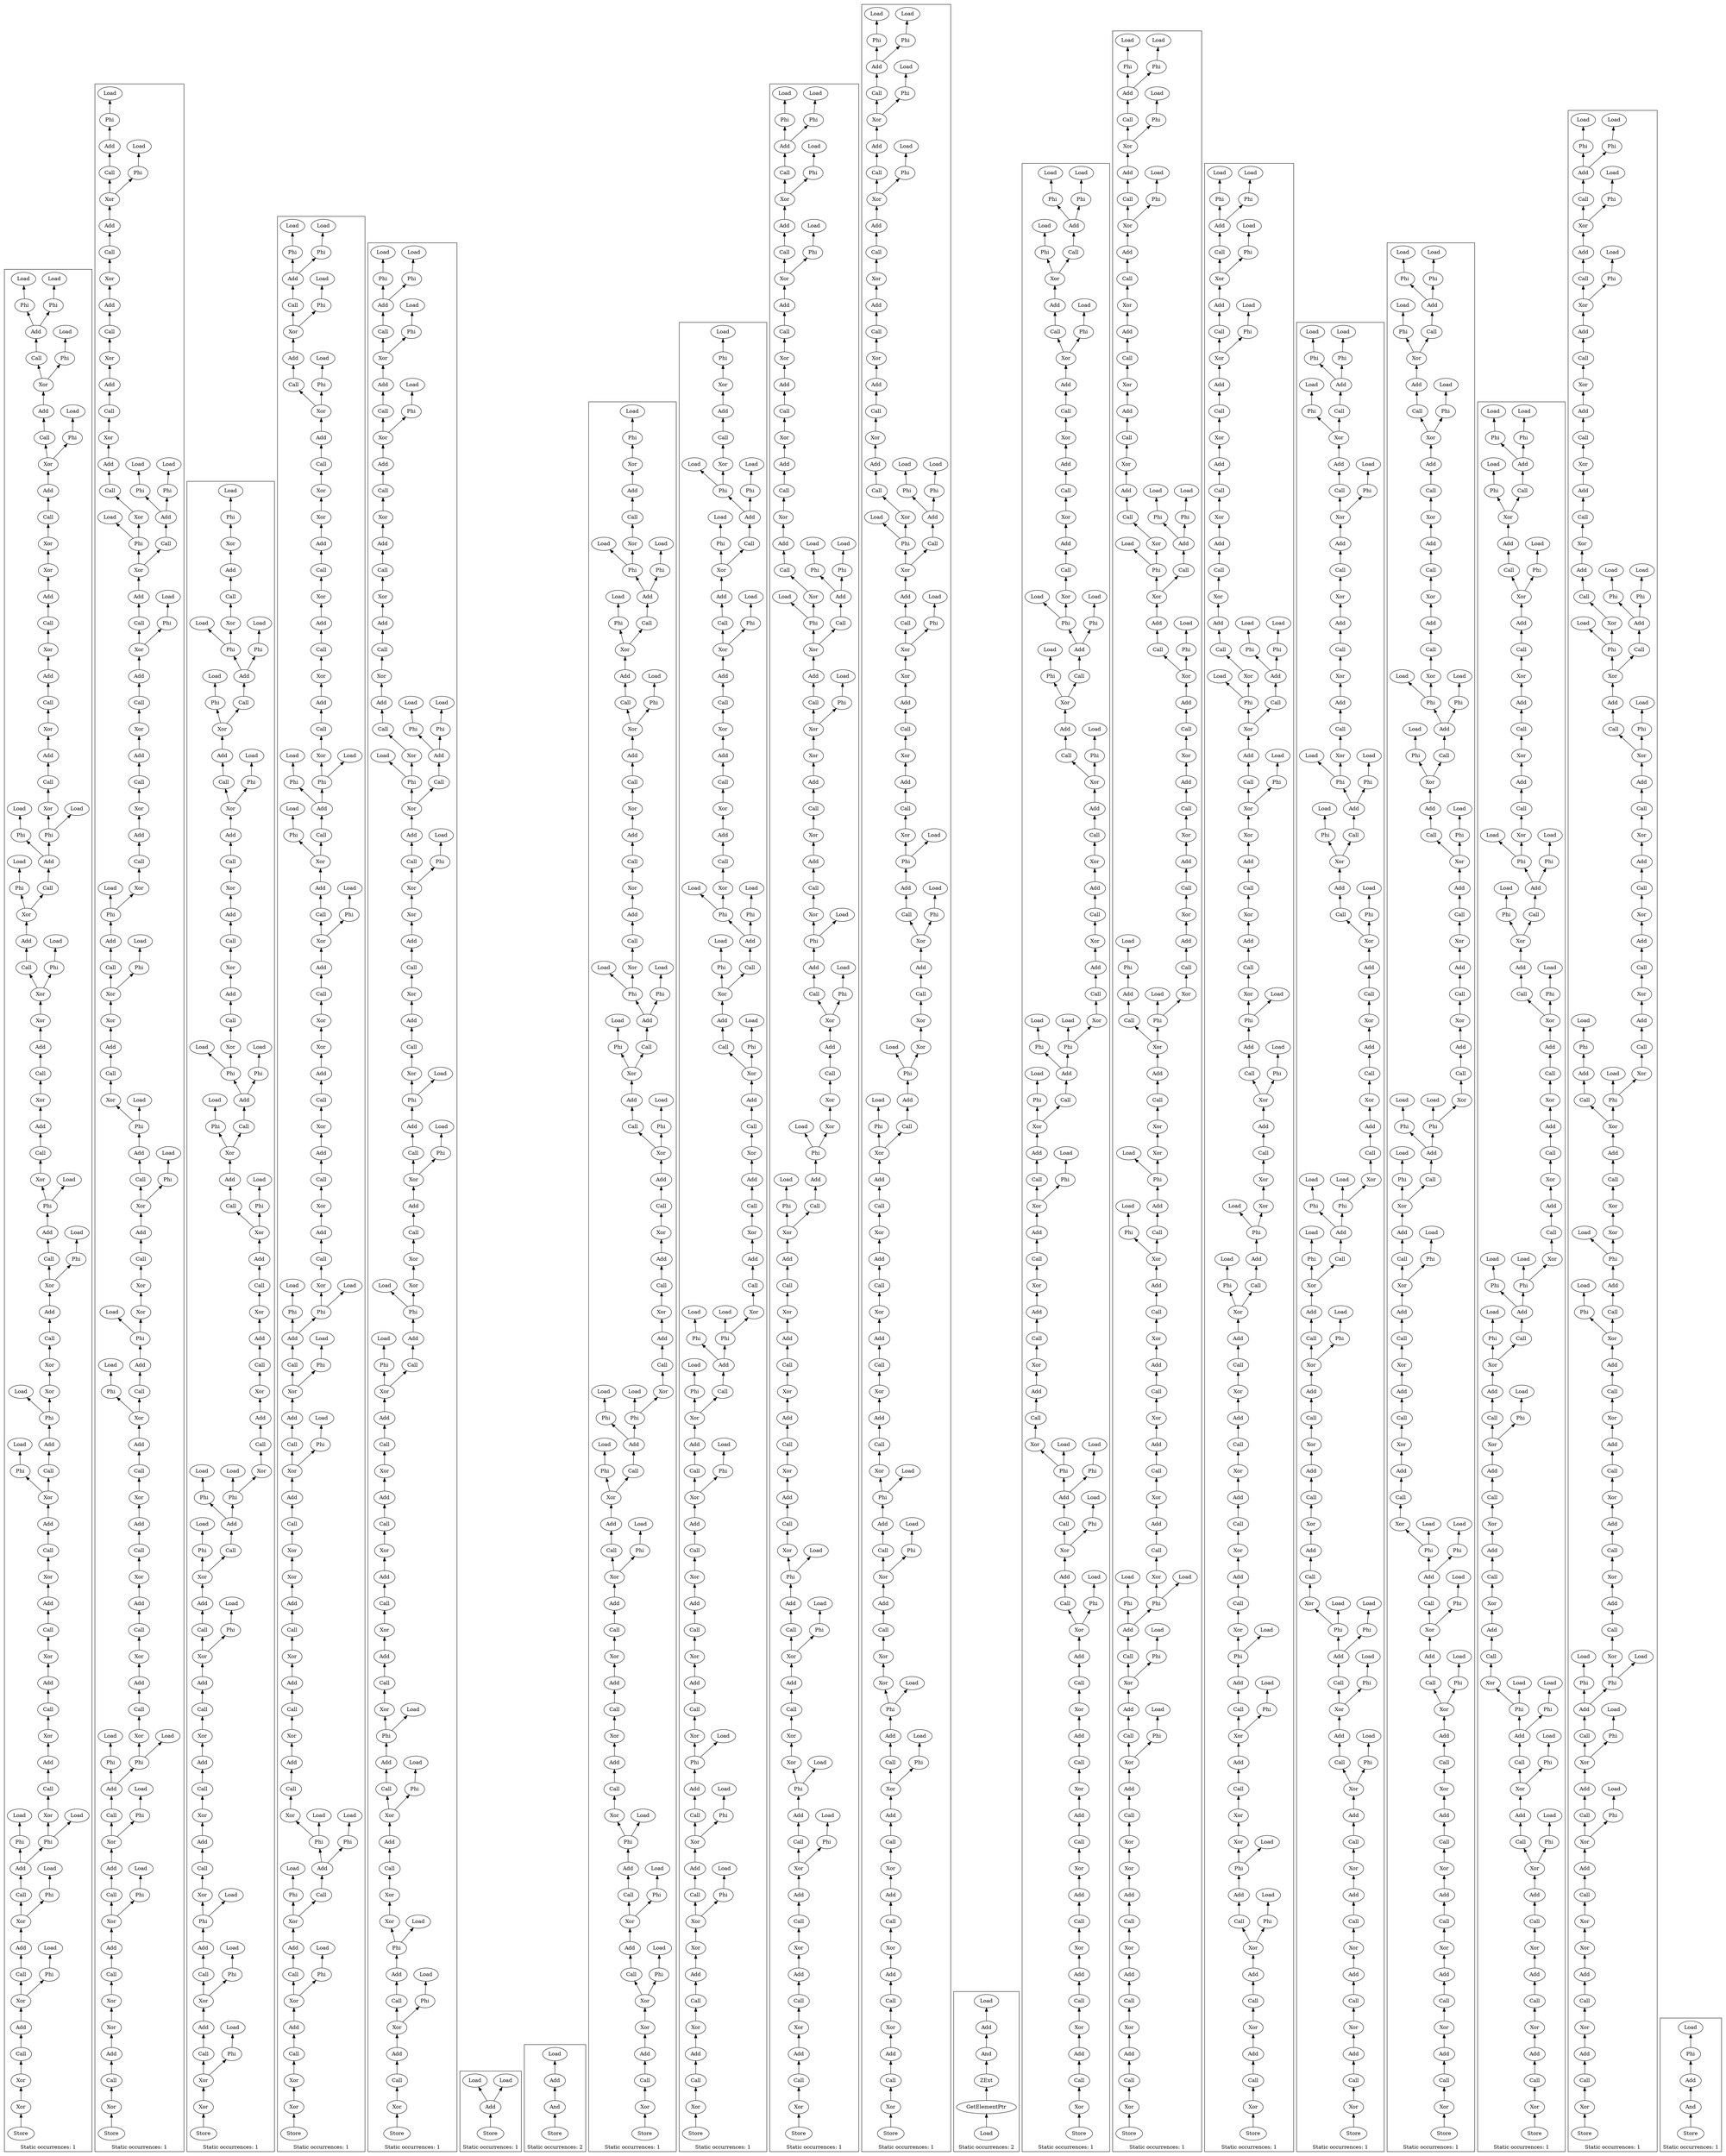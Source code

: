 strict digraph {
rankdir=BT
subgraph {
"0_155" [label="Add"]
"0_155" -> {
"0_154"
"0_154"
"0_154"
"0_154"
"0_154"
"0_154"
"0_154"
"0_154"
}
"0_70" [label="Phi"]
"0_70" -> {
"0_33"
}
"0_33" [label="Load"]
"0_106" [label="Xor"]
"0_106" -> {
"0_105"
"0_105"
"0_105"
"0_105"
"0_105"
"0_105"
"0_105"
"0_105"
"0_105"
"0_71"
}
"0_97" [label="Xor"]
"0_97" -> {
"0_96"
"0_96"
"0_96"
"0_96"
}
"0_65" [label="Phi"]
"0_65" -> {
"0_28"
}
"0_28" [label="Load"]
"0_160" [label="Xor"]
"0_160" -> {
"0_159"
"0_159"
"0_159"
"0_159"
"0_159"
"0_159"
"0_159"
"0_159"
}
"0_156" [label="Call"]
"0_156" -> {
"0_155"
"0_155"
"0_155"
"0_155"
"0_155"
"0_155"
"0_155"
"0_155"
}
"0_96" [label="Call"]
"0_96" -> {
"0_95"
"0_95"
"0_95"
"0_95"
}
"0_109" [label="Xor"]
"0_109" -> {
"0_108"
"0_108"
"0_108"
"0_108"
"0_108"
"0_108"
"0_108"
"0_108"
"0_108"
"0_108"
}
"0_128" [label="Add"]
"0_128" -> {
"0_127"
"0_127"
"0_127"
"0_127"
}
"0_172" [label="Xor"]
"0_172" -> {
"0_171"
"0_171"
"0_171"
"0_171"
"0_171"
"0_171"
"0_171"
"0_171"
"0_171"
"0_171"
"0_171"
"0_171"
}
"0_81" [label="Call"]
"0_81" -> {
"0_80"
"0_80"
"0_80"
"0_80"
"0_80"
"0_80"
"0_80"
}
"0_92" [label="Add"]
"0_92" -> {
"0_91"
"0_91"
"0_91"
}
"0_151" [label="Xor"]
"0_151" -> {
"0_121"
"0_121"
"0_121"
"0_121"
"0_121"
"0_121"
"0_121"
"0_121"
"0_121"
"0_121"
"0_121"
"0_121"
"0_121"
"0_121"
"0_121"
"0_121"
}
"0_94" [label="Xor"]
"0_94" -> {
"0_93"
"0_93"
"0_93"
"0_67"
}
"0_136" [label="Xor"]
"0_136" -> {
"0_135"
"0_135"
"0_135"
"0_135"
}
"0_90" [label="Call"]
"0_90" -> {
"0_89"
"0_89"
}
"0_66" [label="Phi"]
"0_66" -> {
"0_29"
}
"0_29" [label="Load"]
"0_121" [label="Xor"]
"0_121" -> {
"0_120"
"0_120"
"0_120"
"0_120"
"0_120"
"0_120"
"0_120"
"0_120"
"0_120"
"0_120"
"0_120"
"0_120"
"0_120"
"0_120"
"0_120"
"0_120"
}
"0_80" [label="Add"]
"0_80" -> {
"0_79"
"0_79"
"0_79"
"0_79"
"0_79"
"0_79"
"0_79"
}
"0_71" [label="Phi"]
"0_71" -> {
"0_34"
}
"0_34" [label="Load"]
"0_165" [label="Call"]
"0_165" -> {
"0_164"
"0_164"
"0_164"
"0_164"
"0_164"
"0_164"
"0_164"
"0_164"
"0_164"
"0_164"
"0_164"
"0_164"
}
"0_61" [label="Phi"]
"0_61" -> {
"0_24"
}
"0_24" [label="Load"]
"0_113" [label="Add"]
"0_113" -> {
"0_73"
"0_72"
"0_72"
"0_72"
"0_72"
"0_72"
"0_72"
"0_72"
"0_72"
"0_72"
"0_72"
"0_72"
"0_72"
"0_72"
}
"0_127" [label="Xor"]
"0_127" -> {
"0_97"
"0_97"
"0_97"
"0_97"
}
"0_130" [label="Xor"]
"0_130" -> {
"0_129"
"0_129"
"0_129"
"0_129"
}
"0_161" [label="Add"]
"0_161" -> {
"0_103"
"0_103"
"0_103"
"0_103"
"0_103"
"0_103"
"0_103"
"0_103"
"0_103"
"0_103"
"0_103"
"0_103"
}
"0_157" [label="Xor"]
"0_157" -> {
"0_156"
"0_156"
"0_156"
"0_156"
"0_156"
"0_156"
"0_156"
"0_156"
}
"0_117" [label="Call"]
"0_117" -> {
"0_116"
"0_116"
"0_116"
"0_116"
"0_116"
"0_116"
"0_116"
"0_116"
"0_116"
"0_116"
"0_116"
"0_116"
"0_116"
"0_116"
"0_116"
}
"0_73" [label="Phi"]
"0_73" -> {
"0_36"
}
"0_36" [label="Load"]
"0_54" [label="Store"]
"0_54" -> {
"0_151"
"0_151"
"0_151"
"0_151"
"0_151"
"0_151"
"0_151"
"0_151"
"0_151"
"0_151"
"0_151"
"0_151"
"0_151"
"0_151"
"0_151"
"0_151"
}
"0_60" [label="Phi"]
"0_60" -> {
"0_23"
"0_136"
"0_136"
"0_136"
"0_136"
}
"0_23" [label="Load"]
"0_102" [label="Call"]
"0_102" -> {
"0_101"
"0_101"
"0_101"
"0_101"
"0_101"
"0_101"
"0_101"
"0_101"
"0_101"
"0_101"
"0_101"
}
"0_104" [label="Add"]
"0_104" -> {
"0_68"
"0_68"
"0_68"
"0_68"
"0_68"
"0_68"
"0_68"
"0_68"
"0_68"
}
"0_158" [label="Add"]
"0_158" -> {
"0_157"
"0_157"
"0_157"
"0_157"
"0_157"
"0_157"
"0_157"
"0_157"
}
"0_154" [label="Xor"]
"0_154" -> {
"0_82"
"0_82"
"0_82"
"0_82"
"0_82"
"0_82"
"0_82"
"0_82"
}
"0_116" [label="Add"]
"0_116" -> {
"0_115"
"0_115"
"0_115"
"0_115"
"0_115"
"0_115"
"0_115"
"0_115"
"0_115"
"0_115"
"0_115"
"0_115"
"0_115"
"0_115"
"0_115"
}
"0_62" [label="Phi"]
"0_62" -> {
"0_25"
}
"0_25" [label="Load"]
"0_68" [label="Phi"]
"0_68" -> {
"0_31"
"0_160"
"0_160"
"0_160"
"0_160"
"0_160"
"0_160"
"0_160"
"0_160"
}
"0_31" [label="Load"]
"0_120" [label="Call"]
"0_120" -> {
"0_119"
"0_119"
"0_119"
"0_119"
"0_119"
"0_119"
"0_119"
"0_119"
"0_119"
"0_119"
"0_119"
"0_119"
"0_119"
"0_119"
"0_119"
"0_119"
}
"0_67" [label="Phi"]
"0_67" -> {
"0_30"
}
"0_30" [label="Load"]
"0_132" [label="Call"]
"0_132" -> {
"0_131"
"0_131"
"0_131"
"0_131"
}
"0_168" [label="Call"]
"0_168" -> {
"0_167"
"0_167"
"0_167"
"0_167"
"0_167"
"0_167"
"0_167"
"0_167"
"0_167"
"0_167"
"0_167"
"0_167"
}
"0_82" [label="Xor"]
"0_82" -> {
"0_81"
"0_81"
"0_81"
"0_81"
"0_81"
"0_81"
"0_81"
"0_63"
}
"0_101" [label="Add"]
"0_101" -> {
"0_69"
"0_69"
"0_69"
"0_69"
"0_69"
"0_69"
"0_69"
"0_69"
"0_69"
"0_69"
"0_69"
}
"0_103" [label="Xor"]
"0_103" -> {
"0_102"
"0_102"
"0_102"
"0_102"
"0_102"
"0_102"
"0_102"
"0_102"
"0_102"
"0_102"
"0_102"
"0_70"
}
"0_134" [label="Add"]
"0_134" -> {
"0_133"
"0_133"
"0_133"
"0_133"
}
"0_133" [label="Xor"]
"0_133" -> {
"0_132"
"0_132"
"0_132"
"0_132"
}
"0_93" [label="Call"]
"0_93" -> {
"0_92"
"0_92"
"0_92"
}
"0_69" [label="Phi"]
"0_69" -> {
"0_32"
"0_139"
"0_139"
"0_139"
"0_139"
"0_139"
"0_139"
"0_139"
"0_139"
"0_139"
"0_139"
}
"0_32" [label="Load"]
"0_114" [label="Call"]
"0_114" -> {
"0_113"
"0_113"
"0_113"
"0_113"
"0_113"
"0_113"
"0_113"
"0_113"
"0_113"
"0_113"
"0_113"
"0_113"
"0_113"
"0_113"
}
"0_118" [label="Xor"]
"0_118" -> {
"0_117"
"0_117"
"0_117"
"0_117"
"0_117"
"0_117"
"0_117"
"0_117"
"0_117"
"0_117"
"0_117"
"0_117"
"0_117"
"0_117"
"0_117"
"0_75"
}
"0_119" [label="Add"]
"0_119" -> {
"0_118"
"0_118"
"0_118"
"0_118"
"0_118"
"0_118"
"0_118"
"0_118"
"0_118"
"0_118"
"0_118"
"0_118"
"0_118"
"0_118"
"0_118"
"0_118"
}
"0_74" [label="Phi"]
"0_74" -> {
"0_37"
}
"0_37" [label="Load"]
"0_107" [label="Add"]
"0_107" -> {
"0_106"
"0_106"
"0_106"
"0_106"
"0_106"
"0_106"
"0_106"
"0_106"
"0_106"
"0_106"
}
"0_162" [label="Call"]
"0_162" -> {
"0_161"
"0_161"
"0_161"
"0_161"
"0_161"
"0_161"
"0_161"
"0_161"
"0_161"
"0_161"
"0_161"
"0_161"
}
"0_105" [label="Call"]
"0_105" -> {
"0_104"
"0_104"
"0_104"
"0_104"
"0_104"
"0_104"
"0_104"
"0_104"
"0_104"
}
"0_167" [label="Add"]
"0_167" -> {
"0_166"
"0_166"
"0_166"
"0_166"
"0_166"
"0_166"
"0_166"
"0_166"
"0_166"
"0_166"
"0_166"
"0_166"
}
"0_129" [label="Call"]
"0_129" -> {
"0_128"
"0_128"
"0_128"
"0_128"
}
"0_64" [label="Phi"]
"0_64" -> {
"0_27"
}
"0_27" [label="Load"]
"0_63" [label="Phi"]
"0_63" -> {
"0_26"
}
"0_26" [label="Load"]
"0_75" [label="Phi"]
"0_75" -> {
"0_38"
}
"0_38" [label="Load"]
"0_159" [label="Call"]
"0_159" -> {
"0_158"
"0_158"
"0_158"
"0_158"
"0_158"
"0_158"
"0_158"
"0_158"
}
"0_139" [label="Xor"]
"0_139" -> {
"0_109"
"0_109"
"0_109"
"0_109"
"0_109"
"0_109"
"0_109"
"0_109"
"0_109"
"0_109"
}
"0_171" [label="Call"]
"0_171" -> {
"0_170"
"0_170"
"0_170"
"0_170"
"0_170"
"0_170"
"0_170"
"0_170"
"0_170"
"0_170"
"0_170"
"0_170"
}
"0_164" [label="Add"]
"0_164" -> {
"0_163"
"0_163"
"0_163"
"0_163"
"0_163"
"0_163"
"0_163"
"0_163"
"0_163"
"0_163"
"0_163"
"0_163"
}
"0_79" [label="Xor"]
"0_79" -> {
"0_78"
"0_78"
"0_78"
"0_78"
"0_78"
"0_78"
"0_62"
}
"0_77" [label="Add"]
"0_77" -> {
"0_61"
"0_60"
"0_60"
"0_60"
"0_60"
"0_60"
}
"0_89" [label="Add"]
"0_89" -> {
"0_65"
"0_64"
}
"0_131" [label="Add"]
"0_131" -> {
"0_130"
"0_130"
"0_130"
"0_130"
}
"0_72" [label="Phi"]
"0_72" -> {
"0_35"
"0_172"
"0_172"
"0_172"
"0_172"
"0_172"
"0_172"
"0_172"
"0_172"
"0_172"
"0_172"
"0_172"
"0_172"
}
"0_35" [label="Load"]
"0_115" [label="Xor"]
"0_115" -> {
"0_114"
"0_114"
"0_114"
"0_114"
"0_114"
"0_114"
"0_114"
"0_114"
"0_114"
"0_114"
"0_114"
"0_114"
"0_114"
"0_114"
"0_74"
}
"0_166" [label="Xor"]
"0_166" -> {
"0_165"
"0_165"
"0_165"
"0_165"
"0_165"
"0_165"
"0_165"
"0_165"
"0_165"
"0_165"
"0_165"
"0_165"
}
"0_108" [label="Call"]
"0_108" -> {
"0_107"
"0_107"
"0_107"
"0_107"
"0_107"
"0_107"
"0_107"
"0_107"
"0_107"
"0_107"
}
"0_169" [label="Xor"]
"0_169" -> {
"0_168"
"0_168"
"0_168"
"0_168"
"0_168"
"0_168"
"0_168"
"0_168"
"0_168"
"0_168"
"0_168"
"0_168"
}
"0_135" [label="Call"]
"0_135" -> {
"0_134"
"0_134"
"0_134"
"0_134"
}
"0_170" [label="Add"]
"0_170" -> {
"0_169"
"0_169"
"0_169"
"0_169"
"0_169"
"0_169"
"0_169"
"0_169"
"0_169"
"0_169"
"0_169"
"0_169"
}
"0_78" [label="Call"]
"0_78" -> {
"0_77"
"0_77"
"0_77"
"0_77"
"0_77"
"0_77"
}
"0_95" [label="Add"]
"0_95" -> {
"0_94"
"0_94"
"0_94"
"0_94"
}
"0_91" [label="Xor"]
"0_91" -> {
"0_90"
"0_90"
"0_66"
}
"0_163" [label="Xor"]
"0_163" -> {
"0_162"
"0_162"
"0_162"
"0_162"
"0_162"
"0_162"
"0_162"
"0_162"
"0_162"
"0_162"
"0_162"
"0_162"
}
cluster=true
label=<Static occurrences: 1>
}
subgraph {
"1_70" [label="Phi"]
"1_70" -> {
"1_33"
}
"1_33" [label="Load"]
"1_98" [label="Add"]
"1_98" -> {
"1_97"
"1_97"
}
"1_106" [label="Xor"]
"1_106" -> {
"1_105"
"1_105"
"1_105"
"1_105"
"1_105"
"1_105"
"1_105"
"1_105"
"1_105"
"1_71"
}
"1_65" [label="Phi"]
"1_65" -> {
"1_28"
"1_127"
"1_127"
"1_127"
"1_127"
"1_127"
"1_127"
}
"1_28" [label="Load"]
"1_85" [label="Xor"]
"1_85" -> {
"1_84"
"1_84"
"1_84"
"1_84"
"1_84"
"1_84"
}
"1_97" [label="Xor"]
"1_97" -> {
"1_96"
"1_96"
}
"1_160" [label="Xor"]
"1_160" -> {
"1_159"
"1_159"
"1_159"
"1_159"
"1_159"
"1_159"
"1_159"
"1_159"
}
"1_125" [label="Add"]
"1_125" -> {
"1_88"
"1_88"
"1_88"
"1_88"
"1_88"
"1_88"
}
"1_96" [label="Call"]
"1_96" -> {
"1_95"
"1_95"
}
"1_109" [label="Xor"]
"1_109" -> {
"1_108"
"1_108"
"1_108"
"1_108"
"1_108"
"1_108"
"1_108"
"1_108"
"1_108"
"1_108"
}
"1_44" [label="Store"]
"1_44" -> {
"1_154"
"1_154"
"1_154"
"1_154"
"1_154"
"1_154"
"1_154"
"1_154"
"1_154"
"1_154"
"1_154"
"1_154"
"1_154"
"1_154"
"1_154"
"1_154"
}
"1_172" [label="Xor"]
"1_172" -> {
"1_171"
"1_171"
"1_171"
"1_171"
"1_171"
"1_171"
"1_171"
"1_171"
"1_171"
"1_171"
"1_171"
"1_171"
}
"1_81" [label="Call"]
"1_81" -> {
"1_80"
"1_80"
"1_80"
"1_80"
"1_80"
}
"1_142" [label="Xor"]
"1_142" -> {
"1_141"
"1_141"
}
"1_151" [label="Xor"]
"1_151" -> {
"1_121"
"1_121"
"1_121"
"1_121"
"1_121"
"1_121"
"1_121"
"1_121"
"1_121"
"1_121"
"1_121"
"1_121"
"1_121"
"1_121"
"1_121"
"1_121"
}
"1_90" [label="Call"]
"1_90" -> {
"1_89"
"1_89"
"1_89"
"1_89"
"1_89"
"1_89"
"1_89"
}
"1_100" [label="Xor"]
"1_100" -> {
"1_99"
"1_99"
}
"1_94" [label="Xor"]
"1_94" -> {
"1_93"
"1_67"
}
"1_92" [label="Add"]
"1_92" -> {
"1_64"
}
"1_66" [label="Phi"]
"1_66" -> {
"1_29"
}
"1_29" [label="Load"]
"1_143" [label="Add"]
"1_143" -> {
"1_142"
"1_142"
}
"1_121" [label="Xor"]
"1_121" -> {
"1_120"
"1_120"
"1_120"
"1_120"
"1_120"
"1_120"
"1_120"
"1_120"
"1_120"
"1_120"
"1_120"
"1_120"
"1_120"
"1_120"
"1_120"
"1_120"
}
"1_88" [label="Xor"]
"1_88" -> {
"1_87"
"1_87"
"1_87"
"1_87"
"1_87"
"1_87"
}
"1_80" [label="Add"]
"1_80" -> {
"1_79"
"1_79"
"1_79"
"1_79"
"1_79"
}
"1_165" [label="Call"]
"1_165" -> {
"1_164"
"1_164"
"1_164"
"1_164"
"1_164"
"1_164"
"1_164"
"1_164"
"1_164"
"1_164"
"1_164"
"1_164"
}
"1_71" [label="Phi"]
"1_71" -> {
"1_34"
}
"1_34" [label="Load"]
"1_61" [label="Phi"]
"1_61" -> {
"1_24"
}
"1_24" [label="Load"]
"1_113" [label="Add"]
"1_113" -> {
"1_73"
"1_72"
"1_72"
"1_72"
"1_72"
"1_72"
"1_72"
"1_72"
"1_72"
"1_72"
"1_72"
"1_72"
"1_72"
"1_72"
}
"1_127" [label="Xor"]
"1_127" -> {
"1_126"
"1_126"
"1_126"
"1_126"
"1_126"
"1_126"
}
"1_87" [label="Call"]
"1_87" -> {
"1_86"
"1_86"
"1_86"
"1_86"
"1_86"
"1_86"
}
"1_126" [label="Call"]
"1_126" -> {
"1_125"
"1_125"
"1_125"
"1_125"
"1_125"
"1_125"
}
"1_161" [label="Add"]
"1_161" -> {
"1_103"
"1_103"
"1_103"
"1_103"
"1_103"
"1_103"
"1_103"
"1_103"
"1_103"
"1_103"
"1_103"
"1_103"
}
"1_157" [label="Xor"]
"1_157" -> {
"1_91"
"1_91"
"1_91"
"1_91"
"1_91"
"1_91"
"1_91"
"1_91"
}
"1_117" [label="Call"]
"1_117" -> {
"1_116"
"1_116"
"1_116"
"1_116"
"1_116"
"1_116"
"1_116"
"1_116"
"1_116"
"1_116"
"1_116"
"1_116"
"1_116"
"1_116"
"1_116"
}
"1_73" [label="Phi"]
"1_73" -> {
"1_36"
}
"1_36" [label="Load"]
"1_60" [label="Phi"]
"1_60" -> {
"1_23"
}
"1_23" [label="Load"]
"1_154" [label="Xor"]
"1_154" -> {
"1_153"
"1_153"
"1_153"
"1_153"
"1_153"
"1_153"
"1_153"
"1_153"
"1_153"
"1_153"
"1_153"
"1_153"
"1_153"
"1_153"
"1_153"
"1_153"
}
"1_102" [label="Call"]
"1_102" -> {
"1_101"
"1_101"
"1_101"
"1_101"
"1_101"
"1_101"
"1_101"
"1_101"
"1_101"
"1_101"
"1_101"
}
"1_104" [label="Add"]
"1_104" -> {
"1_68"
"1_68"
"1_68"
"1_68"
"1_68"
"1_68"
"1_68"
"1_68"
"1_68"
}
"1_158" [label="Add"]
"1_158" -> {
"1_157"
"1_157"
"1_157"
"1_157"
"1_157"
"1_157"
"1_157"
"1_157"
}
"1_116" [label="Add"]
"1_116" -> {
"1_115"
"1_115"
"1_115"
"1_115"
"1_115"
"1_115"
"1_115"
"1_115"
"1_115"
"1_115"
"1_115"
"1_115"
"1_115"
"1_115"
"1_115"
}
"1_62" [label="Phi"]
"1_62" -> {
"1_25"
"1_145"
"1_145"
}
"1_25" [label="Load"]
"1_68" [label="Phi"]
"1_68" -> {
"1_31"
"1_160"
"1_160"
"1_160"
"1_160"
"1_160"
"1_160"
"1_160"
"1_160"
}
"1_31" [label="Load"]
"1_120" [label="Call"]
"1_120" -> {
"1_119"
"1_119"
"1_119"
"1_119"
"1_119"
"1_119"
"1_119"
"1_119"
"1_119"
"1_119"
"1_119"
"1_119"
"1_119"
"1_119"
"1_119"
"1_119"
}
"1_67" [label="Phi"]
"1_67" -> {
"1_30"
}
"1_30" [label="Load"]
"1_168" [label="Call"]
"1_168" -> {
"1_167"
"1_167"
"1_167"
"1_167"
"1_167"
"1_167"
"1_167"
"1_167"
"1_167"
"1_167"
"1_167"
"1_167"
}
"1_82" [label="Xor"]
"1_82" -> {
"1_81"
"1_81"
"1_81"
"1_81"
"1_81"
"1_63"
}
"1_101" [label="Add"]
"1_101" -> {
"1_69"
"1_69"
"1_69"
"1_69"
"1_69"
"1_69"
"1_69"
"1_69"
"1_69"
"1_69"
"1_69"
}
"1_103" [label="Xor"]
"1_103" -> {
"1_102"
"1_102"
"1_102"
"1_102"
"1_102"
"1_102"
"1_102"
"1_102"
"1_102"
"1_102"
"1_102"
"1_70"
}
"1_93" [label="Call"]
"1_93" -> {
"1_92"
}
"1_153" [label="Call"]
"1_153" -> {
"1_152"
"1_152"
"1_152"
"1_152"
"1_152"
"1_152"
"1_152"
"1_152"
"1_152"
"1_152"
"1_152"
"1_152"
"1_152"
"1_152"
"1_152"
"1_152"
}
"1_69" [label="Phi"]
"1_69" -> {
"1_32"
"1_139"
"1_139"
"1_139"
"1_139"
"1_139"
"1_139"
"1_139"
"1_139"
"1_139"
"1_139"
}
"1_32" [label="Load"]
"1_114" [label="Call"]
"1_114" -> {
"1_113"
"1_113"
"1_113"
"1_113"
"1_113"
"1_113"
"1_113"
"1_113"
"1_113"
"1_113"
"1_113"
"1_113"
"1_113"
"1_113"
}
"1_118" [label="Xor"]
"1_118" -> {
"1_117"
"1_117"
"1_117"
"1_117"
"1_117"
"1_117"
"1_117"
"1_117"
"1_117"
"1_117"
"1_117"
"1_117"
"1_117"
"1_117"
"1_117"
"1_75"
}
"1_119" [label="Add"]
"1_119" -> {
"1_118"
"1_118"
"1_118"
"1_118"
"1_118"
"1_118"
"1_118"
"1_118"
"1_118"
"1_118"
"1_118"
"1_118"
"1_118"
"1_118"
"1_118"
"1_118"
}
"1_83" [label="Add"]
"1_83" -> {
"1_82"
"1_82"
"1_82"
"1_82"
"1_82"
"1_82"
}
"1_145" [label="Xor"]
"1_145" -> {
"1_144"
"1_144"
}
"1_99" [label="Call"]
"1_99" -> {
"1_98"
"1_98"
}
"1_74" [label="Phi"]
"1_74" -> {
"1_37"
}
"1_37" [label="Load"]
"1_107" [label="Add"]
"1_107" -> {
"1_106"
"1_106"
"1_106"
"1_106"
"1_106"
"1_106"
"1_106"
"1_106"
"1_106"
"1_106"
}
"1_162" [label="Call"]
"1_162" -> {
"1_161"
"1_161"
"1_161"
"1_161"
"1_161"
"1_161"
"1_161"
"1_161"
"1_161"
"1_161"
"1_161"
"1_161"
}
"1_105" [label="Call"]
"1_105" -> {
"1_104"
"1_104"
"1_104"
"1_104"
"1_104"
"1_104"
"1_104"
"1_104"
"1_104"
}
"1_167" [label="Add"]
"1_167" -> {
"1_166"
"1_166"
"1_166"
"1_166"
"1_166"
"1_166"
"1_166"
"1_166"
"1_166"
"1_166"
"1_166"
"1_166"
}
"1_64" [label="Phi"]
"1_64" -> {
"1_27"
}
"1_27" [label="Load"]
"1_63" [label="Phi"]
"1_63" -> {
"1_26"
}
"1_26" [label="Load"]
"1_75" [label="Phi"]
"1_75" -> {
"1_38"
}
"1_38" [label="Load"]
"1_159" [label="Call"]
"1_159" -> {
"1_158"
"1_158"
"1_158"
"1_158"
"1_158"
"1_158"
"1_158"
"1_158"
}
"1_86" [label="Add"]
"1_86" -> {
"1_85"
"1_85"
"1_85"
"1_85"
"1_85"
"1_85"
}
"1_139" [label="Xor"]
"1_139" -> {
"1_109"
"1_109"
"1_109"
"1_109"
"1_109"
"1_109"
"1_109"
"1_109"
"1_109"
"1_109"
}
"1_171" [label="Call"]
"1_171" -> {
"1_170"
"1_170"
"1_170"
"1_170"
"1_170"
"1_170"
"1_170"
"1_170"
"1_170"
"1_170"
"1_170"
"1_170"
}
"1_164" [label="Add"]
"1_164" -> {
"1_163"
"1_163"
"1_163"
"1_163"
"1_163"
"1_163"
"1_163"
"1_163"
"1_163"
"1_163"
"1_163"
"1_163"
}
"1_84" [label="Call"]
"1_84" -> {
"1_83"
"1_83"
"1_83"
"1_83"
"1_83"
"1_83"
}
"1_89" [label="Add"]
"1_89" -> {
"1_65"
"1_65"
"1_65"
"1_65"
"1_65"
"1_65"
"1_65"
}
"1_79" [label="Xor"]
"1_79" -> {
"1_78"
"1_78"
"1_62"
"1_62"
"1_62"
}
"1_77" [label="Add"]
"1_77" -> {
"1_61"
"1_60"
}
"1_72" [label="Phi"]
"1_72" -> {
"1_35"
"1_172"
"1_172"
"1_172"
"1_172"
"1_172"
"1_172"
"1_172"
"1_172"
"1_172"
"1_172"
"1_172"
"1_172"
}
"1_35" [label="Load"]
"1_115" [label="Xor"]
"1_115" -> {
"1_114"
"1_114"
"1_114"
"1_114"
"1_114"
"1_114"
"1_114"
"1_114"
"1_114"
"1_114"
"1_114"
"1_114"
"1_114"
"1_114"
"1_74"
}
"1_166" [label="Xor"]
"1_166" -> {
"1_165"
"1_165"
"1_165"
"1_165"
"1_165"
"1_165"
"1_165"
"1_165"
"1_165"
"1_165"
"1_165"
"1_165"
}
"1_108" [label="Call"]
"1_108" -> {
"1_107"
"1_107"
"1_107"
"1_107"
"1_107"
"1_107"
"1_107"
"1_107"
"1_107"
"1_107"
}
"1_152" [label="Add"]
"1_152" -> {
"1_151"
"1_151"
"1_151"
"1_151"
"1_151"
"1_151"
"1_151"
"1_151"
"1_151"
"1_151"
"1_151"
"1_151"
"1_151"
"1_151"
"1_151"
"1_151"
}
"1_169" [label="Xor"]
"1_169" -> {
"1_168"
"1_168"
"1_168"
"1_168"
"1_168"
"1_168"
"1_168"
"1_168"
"1_168"
"1_168"
"1_168"
"1_168"
}
"1_144" [label="Call"]
"1_144" -> {
"1_143"
"1_143"
}
"1_140" [label="Add"]
"1_140" -> {
"1_100"
"1_100"
}
"1_170" [label="Add"]
"1_170" -> {
"1_169"
"1_169"
"1_169"
"1_169"
"1_169"
"1_169"
"1_169"
"1_169"
"1_169"
"1_169"
"1_169"
"1_169"
}
"1_78" [label="Call"]
"1_78" -> {
"1_77"
"1_77"
}
"1_141" [label="Call"]
"1_141" -> {
"1_140"
"1_140"
}
"1_95" [label="Add"]
"1_95" -> {
"1_94"
"1_94"
}
"1_91" [label="Xor"]
"1_91" -> {
"1_90"
"1_90"
"1_90"
"1_90"
"1_90"
"1_90"
"1_90"
"1_66"
}
"1_163" [label="Xor"]
"1_163" -> {
"1_162"
"1_162"
"1_162"
"1_162"
"1_162"
"1_162"
"1_162"
"1_162"
"1_162"
"1_162"
"1_162"
"1_162"
}
cluster=true
label=<Static occurrences: 1>
}
subgraph {
"2_137" [label="Add"]
"2_137" -> {
"2_100"
"2_100"
"2_100"
"2_100"
"2_100"
"2_100"
"2_100"
"2_100"
"2_100"
}
"2_70" [label="Phi"]
"2_70" -> {
"2_33"
}
"2_33" [label="Load"]
"2_98" [label="Add"]
"2_98" -> {
"2_97"
"2_97"
"2_97"
"2_97"
"2_97"
"2_97"
"2_97"
"2_97"
"2_97"
}
"2_111" [label="Call"]
"2_111" -> {
"2_110"
"2_110"
"2_110"
"2_110"
"2_110"
"2_110"
"2_110"
"2_110"
"2_110"
"2_110"
"2_110"
"2_110"
"2_110"
}
"2_106" [label="Xor"]
"2_106" -> {
"2_105"
"2_105"
"2_105"
"2_105"
"2_105"
"2_105"
"2_105"
"2_105"
"2_105"
"2_105"
"2_105"
"2_105"
"2_71"
}
"2_97" [label="Xor"]
"2_97" -> {
"2_96"
"2_96"
"2_96"
"2_96"
"2_96"
"2_96"
"2_96"
"2_96"
"2_96"
}
"2_65" [label="Phi"]
"2_65" -> {
"2_28"
"2_127"
"2_127"
"2_127"
"2_127"
"2_127"
}
"2_28" [label="Load"]
"2_85" [label="Xor"]
"2_85" -> {
"2_84"
"2_84"
"2_84"
"2_84"
"2_84"
}
"2_96" [label="Call"]
"2_96" -> {
"2_95"
"2_95"
"2_95"
"2_95"
"2_95"
"2_95"
"2_95"
"2_95"
"2_95"
}
"2_125" [label="Add"]
"2_125" -> {
"2_88"
"2_88"
"2_88"
"2_88"
"2_88"
}
"2_66" [label="Phi"]
"2_66" -> {
"2_29"
}
"2_29" [label="Load"]
"2_142" [label="Xor"]
"2_142" -> {
"2_118"
"2_118"
"2_118"
"2_118"
"2_118"
"2_118"
"2_118"
"2_118"
"2_118"
"2_118"
"2_118"
"2_118"
"2_118"
"2_118"
"2_118"
"2_118"
}
"2_109" [label="Xor"]
"2_109" -> {
"2_108"
"2_108"
"2_108"
"2_108"
"2_108"
"2_108"
"2_108"
"2_108"
"2_108"
"2_108"
"2_108"
"2_108"
"2_108"
}
"2_92" [label="Add"]
"2_92" -> {
"2_91"
"2_91"
"2_91"
"2_91"
"2_91"
"2_91"
"2_91"
"2_91"
}
"2_81" [label="Call"]
"2_81" -> {
"2_80"
"2_80"
"2_80"
"2_80"
}
"2_151" [label="Xor"]
"2_151" -> {
"2_150"
"2_150"
"2_150"
"2_150"
"2_150"
"2_150"
"2_150"
"2_150"
"2_150"
"2_150"
"2_150"
"2_150"
"2_150"
}
"2_94" [label="Xor"]
"2_94" -> {
"2_93"
"2_93"
"2_93"
"2_93"
"2_93"
"2_93"
"2_93"
"2_93"
"2_67"
}
"2_100" [label="Xor"]
"2_100" -> {
"2_99"
"2_99"
"2_99"
"2_99"
"2_99"
"2_99"
"2_99"
"2_99"
"2_99"
}
"2_90" [label="Call"]
"2_90" -> {
"2_89"
"2_89"
"2_89"
"2_89"
"2_89"
"2_89"
"2_89"
}
"2_149" [label="Add"]
"2_149" -> {
"2_112"
"2_112"
"2_112"
"2_112"
"2_112"
"2_112"
"2_112"
"2_112"
"2_112"
"2_112"
"2_112"
"2_112"
"2_112"
}
"2_124" [label="Xor"]
"2_124" -> {
"2_72"
}
"2_88" [label="Xor"]
"2_88" -> {
"2_87"
"2_87"
"2_87"
"2_87"
"2_87"
}
"2_80" [label="Add"]
"2_80" -> {
"2_79"
"2_79"
"2_79"
"2_79"
}
"2_71" [label="Phi"]
"2_71" -> {
"2_34"
}
"2_34" [label="Load"]
"2_61" [label="Phi"]
"2_61" -> {
"2_24"
"2_163"
}
"2_24" [label="Load"]
"2_113" [label="Add"]
"2_113" -> {
"2_73"
"2_73"
"2_73"
"2_73"
"2_73"
"2_73"
"2_73"
"2_73"
"2_73"
"2_73"
"2_73"
"2_73"
"2_73"
"2_73"
}
"2_127" [label="Xor"]
"2_127" -> {
"2_126"
"2_126"
"2_126"
"2_126"
"2_126"
}
"2_87" [label="Call"]
"2_87" -> {
"2_86"
"2_86"
"2_86"
"2_86"
"2_86"
}
"2_126" [label="Call"]
"2_126" -> {
"2_125"
"2_125"
"2_125"
"2_125"
"2_125"
}
"2_161" [label="Add"]
"2_161" -> {
"2_124"
}
"2_117" [label="Call"]
"2_117" -> {
"2_116"
"2_116"
"2_116"
"2_116"
"2_116"
"2_116"
"2_116"
"2_116"
"2_116"
"2_116"
"2_116"
"2_116"
"2_116"
"2_116"
"2_116"
}
"2_73" [label="Phi"]
"2_73" -> {
"2_36"
"2_151"
"2_151"
"2_151"
"2_151"
"2_151"
"2_151"
"2_151"
"2_151"
"2_151"
"2_151"
"2_151"
"2_151"
"2_151"
}
"2_36" [label="Load"]
"2_60" [label="Phi"]
"2_60" -> {
"2_23"
}
"2_23" [label="Load"]
"2_104" [label="Add"]
"2_104" -> {
"2_103"
"2_103"
"2_103"
"2_103"
"2_103"
"2_103"
"2_103"
"2_103"
"2_103"
"2_103"
"2_103"
"2_103"
}
"2_102" [label="Call"]
"2_102" -> {
"2_101"
"2_101"
"2_101"
"2_101"
"2_101"
"2_101"
"2_101"
"2_101"
"2_101"
"2_101"
"2_101"
}
"2_138" [label="Call"]
"2_138" -> {
"2_137"
"2_137"
"2_137"
"2_137"
"2_137"
"2_137"
"2_137"
"2_137"
"2_137"
}
"2_62" [label="Phi"]
"2_62" -> {
"2_25"
}
"2_25" [label="Load"]
"2_116" [label="Add"]
"2_116" -> {
"2_115"
"2_115"
"2_115"
"2_115"
"2_115"
"2_115"
"2_115"
"2_115"
"2_115"
"2_115"
"2_115"
"2_115"
"2_115"
"2_115"
"2_115"
}
"2_68" [label="Phi"]
"2_68" -> {
"2_31"
}
"2_31" [label="Load"]
"2_67" [label="Phi"]
"2_67" -> {
"2_30"
}
"2_30" [label="Load"]
"2_150" [label="Call"]
"2_150" -> {
"2_149"
"2_149"
"2_149"
"2_149"
"2_149"
"2_149"
"2_149"
"2_149"
"2_149"
"2_149"
"2_149"
"2_149"
"2_149"
}
"2_82" [label="Xor"]
"2_82" -> {
"2_81"
"2_81"
"2_81"
"2_81"
"2_63"
}
"2_110" [label="Add"]
"2_110" -> {
"2_109"
"2_109"
"2_109"
"2_109"
"2_109"
"2_109"
"2_109"
"2_109"
"2_109"
"2_109"
"2_109"
"2_109"
"2_109"
}
"2_103" [label="Xor"]
"2_103" -> {
"2_102"
"2_102"
"2_102"
"2_102"
"2_102"
"2_102"
"2_102"
"2_102"
"2_102"
"2_102"
"2_102"
"2_70"
}
"2_101" [label="Add"]
"2_101" -> {
"2_69"
"2_69"
"2_69"
"2_69"
"2_69"
"2_69"
"2_69"
"2_69"
"2_69"
"2_69"
"2_68"
}
"2_93" [label="Call"]
"2_93" -> {
"2_92"
"2_92"
"2_92"
"2_92"
"2_92"
"2_92"
"2_92"
"2_92"
}
"2_69" [label="Phi"]
"2_69" -> {
"2_32"
"2_139"
"2_139"
"2_139"
"2_139"
"2_139"
"2_139"
"2_139"
"2_139"
"2_139"
}
"2_32" [label="Load"]
"2_114" [label="Call"]
"2_114" -> {
"2_113"
"2_113"
"2_113"
"2_113"
"2_113"
"2_113"
"2_113"
"2_113"
"2_113"
"2_113"
"2_113"
"2_113"
"2_113"
"2_113"
}
"2_118" [label="Xor"]
"2_118" -> {
"2_117"
"2_117"
"2_117"
"2_117"
"2_117"
"2_117"
"2_117"
"2_117"
"2_117"
"2_117"
"2_117"
"2_117"
"2_117"
"2_117"
"2_117"
"2_75"
}
"2_99" [label="Call"]
"2_99" -> {
"2_98"
"2_98"
"2_98"
"2_98"
"2_98"
"2_98"
"2_98"
"2_98"
"2_98"
}
"2_83" [label="Add"]
"2_83" -> {
"2_82"
"2_82"
"2_82"
"2_82"
"2_82"
}
"2_74" [label="Phi"]
"2_74" -> {
"2_37"
}
"2_37" [label="Load"]
"2_107" [label="Add"]
"2_107" -> {
"2_106"
"2_106"
"2_106"
"2_106"
"2_106"
"2_106"
"2_106"
"2_106"
"2_106"
"2_106"
"2_106"
"2_106"
"2_106"
}
"2_105" [label="Call"]
"2_105" -> {
"2_104"
"2_104"
"2_104"
"2_104"
"2_104"
"2_104"
"2_104"
"2_104"
"2_104"
"2_104"
"2_104"
"2_104"
}
"2_162" [label="Call"]
"2_162" -> {
"2_161"
}
"2_63" [label="Phi"]
"2_63" -> {
"2_26"
}
"2_26" [label="Load"]
"2_64" [label="Phi"]
"2_64" -> {
"2_27"
}
"2_27" [label="Load"]
"2_75" [label="Phi"]
"2_75" -> {
"2_38"
}
"2_38" [label="Load"]
"2_56" [label="Store"]
"2_56" -> {
"2_142"
"2_142"
"2_142"
"2_142"
"2_142"
"2_142"
"2_142"
"2_142"
"2_142"
"2_142"
"2_142"
"2_142"
"2_142"
"2_142"
"2_142"
"2_142"
}
"2_86" [label="Add"]
"2_86" -> {
"2_85"
"2_85"
"2_85"
"2_85"
"2_85"
}
"2_139" [label="Xor"]
"2_139" -> {
"2_138"
"2_138"
"2_138"
"2_138"
"2_138"
"2_138"
"2_138"
"2_138"
"2_138"
}
"2_79" [label="Xor"]
"2_79" -> {
"2_78"
"2_78"
"2_78"
"2_62"
}
"2_84" [label="Call"]
"2_84" -> {
"2_83"
"2_83"
"2_83"
"2_83"
"2_83"
}
"2_77" [label="Add"]
"2_77" -> {
"2_61"
"2_61"
"2_60"
}
"2_89" [label="Add"]
"2_89" -> {
"2_65"
"2_65"
"2_65"
"2_65"
"2_65"
"2_65"
"2_64"
}
"2_72" [label="Phi"]
"2_72" -> {
"2_35"
}
"2_35" [label="Load"]
"2_115" [label="Xor"]
"2_115" -> {
"2_114"
"2_114"
"2_114"
"2_114"
"2_114"
"2_114"
"2_114"
"2_114"
"2_114"
"2_114"
"2_114"
"2_114"
"2_114"
"2_114"
"2_74"
}
"2_108" [label="Call"]
"2_108" -> {
"2_107"
"2_107"
"2_107"
"2_107"
"2_107"
"2_107"
"2_107"
"2_107"
"2_107"
"2_107"
"2_107"
"2_107"
"2_107"
}
"2_112" [label="Xor"]
"2_112" -> {
"2_111"
"2_111"
"2_111"
"2_111"
"2_111"
"2_111"
"2_111"
"2_111"
"2_111"
"2_111"
"2_111"
"2_111"
"2_111"
}
"2_78" [label="Call"]
"2_78" -> {
"2_77"
"2_77"
"2_77"
}
"2_95" [label="Add"]
"2_95" -> {
"2_94"
"2_94"
"2_94"
"2_94"
"2_94"
"2_94"
"2_94"
"2_94"
"2_94"
}
"2_91" [label="Xor"]
"2_91" -> {
"2_90"
"2_90"
"2_90"
"2_90"
"2_90"
"2_90"
"2_90"
"2_66"
}
"2_163" [label="Xor"]
"2_163" -> {
"2_162"
}
cluster=true
label=<Static occurrences: 1>
}
subgraph {
"3_155" [label="Add"]
"3_155" -> {
"3_154"
"3_154"
"3_154"
"3_154"
"3_154"
"3_154"
"3_154"
"3_154"
"3_154"
"3_154"
"3_154"
"3_154"
}
"3_70" [label="Phi"]
"3_70" -> {
"3_33"
}
"3_33" [label="Load"]
"3_106" [label="Xor"]
"3_106" -> {
"3_105"
"3_105"
"3_105"
"3_105"
"3_105"
"3_105"
"3_105"
"3_105"
"3_105"
"3_105"
"3_105"
"3_105"
"3_105"
"3_105"
"3_105"
"3_71"
}
"3_85" [label="Xor"]
"3_85" -> {
"3_84"
"3_84"
"3_84"
"3_84"
"3_84"
"3_84"
"3_84"
"3_84"
}
"3_97" [label="Xor"]
"3_97" -> {
"3_96"
"3_96"
"3_96"
"3_96"
}
"3_65" [label="Phi"]
"3_65" -> {
"3_28"
}
"3_28" [label="Load"]
"3_160" [label="Xor"]
"3_160" -> {
"3_159"
"3_159"
"3_159"
"3_159"
"3_159"
"3_159"
"3_159"
"3_159"
"3_159"
"3_159"
"3_159"
"3_159"
}
"3_156" [label="Call"]
"3_156" -> {
"3_155"
"3_155"
"3_155"
"3_155"
"3_155"
"3_155"
"3_155"
"3_155"
"3_155"
"3_155"
"3_155"
"3_155"
}
"3_96" [label="Call"]
"3_96" -> {
"3_95"
"3_95"
"3_95"
"3_95"
}
"3_109" [label="Xor"]
"3_109" -> {
"3_108"
"3_108"
"3_108"
"3_108"
"3_108"
"3_108"
"3_108"
"3_108"
"3_108"
"3_108"
"3_108"
"3_108"
"3_108"
"3_108"
"3_108"
"3_108"
}
"3_128" [label="Add"]
"3_128" -> {
"3_127"
"3_127"
"3_127"
"3_127"
}
"3_172" [label="Xor"]
"3_172" -> {
"3_171"
"3_171"
"3_171"
"3_171"
"3_171"
"3_171"
"3_171"
"3_171"
}
"3_81" [label="Call"]
"3_81" -> {
"3_80"
"3_80"
"3_80"
"3_80"
"3_80"
"3_80"
"3_80"
}
"3_92" [label="Add"]
"3_92" -> {
"3_91"
"3_91"
"3_91"
}
"3_151" [label="Xor"]
"3_151" -> {
"3_121"
"3_121"
"3_121"
"3_121"
"3_121"
"3_121"
"3_121"
"3_121"
"3_121"
"3_121"
"3_121"
"3_121"
}
"3_94" [label="Xor"]
"3_94" -> {
"3_93"
"3_93"
"3_93"
"3_67"
}
"3_136" [label="Xor"]
"3_136" -> {
"3_135"
"3_135"
"3_135"
"3_135"
}
"3_90" [label="Call"]
"3_90" -> {
"3_89"
"3_89"
}
"3_66" [label="Phi"]
"3_66" -> {
"3_29"
}
"3_29" [label="Load"]
"3_121" [label="Xor"]
"3_121" -> {
"3_120"
"3_120"
"3_120"
"3_120"
"3_120"
"3_120"
"3_120"
"3_120"
"3_120"
"3_120"
"3_120"
"3_120"
}
"3_80" [label="Add"]
"3_80" -> {
"3_79"
"3_79"
"3_79"
"3_79"
"3_79"
"3_79"
"3_79"
}
"3_71" [label="Phi"]
"3_71" -> {
"3_34"
}
"3_34" [label="Load"]
"3_165" [label="Call"]
"3_165" -> {
"3_164"
"3_164"
"3_164"
"3_164"
"3_164"
"3_164"
"3_164"
"3_164"
}
"3_61" [label="Phi"]
"3_61" -> {
"3_24"
}
"3_24" [label="Load"]
"3_113" [label="Add"]
"3_113" -> {
"3_73"
"3_72"
"3_72"
"3_72"
"3_72"
"3_72"
"3_72"
"3_72"
"3_72"
"3_72"
}
"3_127" [label="Xor"]
"3_127" -> {
"3_97"
"3_97"
"3_97"
"3_97"
}
"3_130" [label="Xor"]
"3_130" -> {
"3_129"
"3_129"
"3_129"
"3_129"
}
"3_157" [label="Xor"]
"3_157" -> {
"3_156"
"3_156"
"3_156"
"3_156"
"3_156"
"3_156"
"3_156"
"3_156"
"3_156"
"3_156"
"3_156"
"3_156"
}
"3_117" [label="Call"]
"3_117" -> {
"3_116"
"3_116"
"3_116"
"3_116"
"3_116"
"3_116"
"3_116"
"3_116"
"3_116"
"3_116"
"3_116"
}
"3_73" [label="Phi"]
"3_73" -> {
"3_36"
}
"3_36" [label="Load"]
"3_60" [label="Phi"]
"3_60" -> {
"3_23"
"3_136"
"3_136"
"3_136"
"3_136"
}
"3_23" [label="Load"]
"3_104" [label="Add"]
"3_104" -> {
"3_103"
"3_103"
"3_103"
"3_103"
"3_103"
"3_103"
"3_103"
"3_103"
"3_103"
"3_103"
"3_103"
"3_103"
"3_103"
"3_103"
"3_103"
}
"3_102" [label="Call"]
"3_102" -> {
"3_101"
"3_101"
"3_101"
"3_101"
"3_101"
"3_101"
"3_101"
"3_101"
"3_101"
"3_101"
"3_101"
"3_101"
"3_101"
"3_101"
}
"3_158" [label="Add"]
"3_158" -> {
"3_157"
"3_157"
"3_157"
"3_157"
"3_157"
"3_157"
"3_157"
"3_157"
"3_157"
"3_157"
"3_157"
"3_157"
}
"3_154" [label="Xor"]
"3_154" -> {
"3_153"
"3_153"
"3_153"
"3_153"
"3_153"
"3_153"
"3_153"
"3_153"
"3_153"
"3_153"
"3_153"
"3_153"
}
"3_116" [label="Add"]
"3_116" -> {
"3_115"
"3_115"
"3_115"
"3_115"
"3_115"
"3_115"
"3_115"
"3_115"
"3_115"
"3_115"
"3_115"
}
"3_62" [label="Phi"]
"3_62" -> {
"3_25"
}
"3_25" [label="Load"]
"3_68" [label="Phi"]
"3_68" -> {
"3_31"
"3_160"
"3_160"
"3_160"
"3_160"
"3_160"
"3_160"
"3_160"
"3_160"
"3_160"
"3_160"
"3_160"
"3_160"
}
"3_31" [label="Load"]
"3_120" [label="Call"]
"3_120" -> {
"3_119"
"3_119"
"3_119"
"3_119"
"3_119"
"3_119"
"3_119"
"3_119"
"3_119"
"3_119"
"3_119"
"3_119"
}
"3_67" [label="Phi"]
"3_67" -> {
"3_30"
}
"3_30" [label="Load"]
"3_132" [label="Call"]
"3_132" -> {
"3_131"
"3_131"
"3_131"
"3_131"
}
"3_168" [label="Call"]
"3_168" -> {
"3_167"
"3_167"
"3_167"
"3_167"
"3_167"
"3_167"
"3_167"
"3_167"
}
"3_82" [label="Xor"]
"3_82" -> {
"3_81"
"3_81"
"3_81"
"3_81"
"3_81"
"3_81"
"3_81"
"3_63"
}
"3_101" [label="Add"]
"3_101" -> {
"3_69"
"3_68"
"3_68"
"3_68"
"3_68"
"3_68"
"3_68"
"3_68"
"3_68"
"3_68"
"3_68"
"3_68"
"3_68"
"3_68"
}
"3_103" [label="Xor"]
"3_103" -> {
"3_102"
"3_102"
"3_102"
"3_102"
"3_102"
"3_102"
"3_102"
"3_102"
"3_102"
"3_102"
"3_102"
"3_102"
"3_102"
"3_102"
"3_70"
}
"3_134" [label="Add"]
"3_134" -> {
"3_133"
"3_133"
"3_133"
"3_133"
}
"3_153" [label="Call"]
"3_153" -> {
"3_152"
"3_152"
"3_152"
"3_152"
"3_152"
"3_152"
"3_152"
"3_152"
"3_152"
"3_152"
"3_152"
"3_152"
}
"3_133" [label="Xor"]
"3_133" -> {
"3_132"
"3_132"
"3_132"
"3_132"
}
"3_93" [label="Call"]
"3_93" -> {
"3_92"
"3_92"
"3_92"
}
"3_69" [label="Phi"]
"3_69" -> {
"3_32"
}
"3_32" [label="Load"]
"3_118" [label="Xor"]
"3_118" -> {
"3_117"
"3_117"
"3_117"
"3_117"
"3_117"
"3_117"
"3_117"
"3_117"
"3_117"
"3_117"
"3_117"
"3_75"
}
"3_119" [label="Add"]
"3_119" -> {
"3_118"
"3_118"
"3_118"
"3_118"
"3_118"
"3_118"
"3_118"
"3_118"
"3_118"
"3_118"
"3_118"
"3_118"
}
"3_114" [label="Call"]
"3_114" -> {
"3_113"
"3_113"
"3_113"
"3_113"
"3_113"
"3_113"
"3_113"
"3_113"
"3_113"
"3_113"
}
"3_83" [label="Add"]
"3_83" -> {
"3_82"
"3_82"
"3_82"
"3_82"
"3_82"
"3_82"
"3_82"
"3_82"
}
"3_74" [label="Phi"]
"3_74" -> {
"3_37"
}
"3_37" [label="Load"]
"3_107" [label="Add"]
"3_107" -> {
"3_106"
"3_106"
"3_106"
"3_106"
"3_106"
"3_106"
"3_106"
"3_106"
"3_106"
"3_106"
"3_106"
"3_106"
"3_106"
"3_106"
"3_106"
"3_106"
}
"3_105" [label="Call"]
"3_105" -> {
"3_104"
"3_104"
"3_104"
"3_104"
"3_104"
"3_104"
"3_104"
"3_104"
"3_104"
"3_104"
"3_104"
"3_104"
"3_104"
"3_104"
"3_104"
}
"3_167" [label="Add"]
"3_167" -> {
"3_166"
"3_166"
"3_166"
"3_166"
"3_166"
"3_166"
"3_166"
"3_166"
}
"3_129" [label="Call"]
"3_129" -> {
"3_128"
"3_128"
"3_128"
"3_128"
}
"3_64" [label="Phi"]
"3_64" -> {
"3_27"
}
"3_27" [label="Load"]
"3_63" [label="Phi"]
"3_63" -> {
"3_26"
}
"3_26" [label="Load"]
"3_75" [label="Phi"]
"3_75" -> {
"3_38"
}
"3_38" [label="Load"]
"3_159" [label="Call"]
"3_159" -> {
"3_158"
"3_158"
"3_158"
"3_158"
"3_158"
"3_158"
"3_158"
"3_158"
"3_158"
"3_158"
"3_158"
"3_158"
}
"3_139" [label="Xor"]
"3_139" -> {
"3_109"
"3_109"
"3_109"
"3_109"
"3_109"
"3_109"
"3_109"
"3_109"
"3_109"
"3_109"
"3_109"
"3_109"
"3_109"
"3_109"
"3_109"
"3_109"
}
"3_171" [label="Call"]
"3_171" -> {
"3_170"
"3_170"
"3_170"
"3_170"
"3_170"
"3_170"
"3_170"
"3_170"
}
"3_164" [label="Add"]
"3_164" -> {
"3_163"
"3_163"
"3_163"
"3_163"
"3_163"
"3_163"
"3_163"
"3_163"
}
"3_84" [label="Call"]
"3_84" -> {
"3_83"
"3_83"
"3_83"
"3_83"
"3_83"
"3_83"
"3_83"
"3_83"
}
"3_79" [label="Xor"]
"3_79" -> {
"3_78"
"3_78"
"3_78"
"3_78"
"3_78"
"3_78"
"3_62"
}
"3_77" [label="Add"]
"3_77" -> {
"3_61"
"3_60"
"3_60"
"3_60"
"3_60"
"3_60"
}
"3_131" [label="Add"]
"3_131" -> {
"3_130"
"3_130"
"3_130"
"3_130"
}
"3_72" [label="Phi"]
"3_72" -> {
"3_35"
"3_172"
"3_172"
"3_172"
"3_172"
"3_172"
"3_172"
"3_172"
"3_172"
}
"3_35" [label="Load"]
"3_115" [label="Xor"]
"3_115" -> {
"3_114"
"3_114"
"3_114"
"3_114"
"3_114"
"3_114"
"3_114"
"3_114"
"3_114"
"3_114"
"3_74"
}
"3_108" [label="Call"]
"3_108" -> {
"3_107"
"3_107"
"3_107"
"3_107"
"3_107"
"3_107"
"3_107"
"3_107"
"3_107"
"3_107"
"3_107"
"3_107"
"3_107"
"3_107"
"3_107"
"3_107"
}
"3_166" [label="Xor"]
"3_166" -> {
"3_165"
"3_165"
"3_165"
"3_165"
"3_165"
"3_165"
"3_165"
"3_165"
}
"3_152" [label="Add"]
"3_152" -> {
"3_151"
"3_151"
"3_151"
"3_151"
"3_151"
"3_151"
"3_151"
"3_151"
"3_151"
"3_151"
"3_151"
"3_151"
}
"3_169" [label="Xor"]
"3_169" -> {
"3_168"
"3_168"
"3_168"
"3_168"
"3_168"
"3_168"
"3_168"
"3_168"
}
"3_50" [label="Store"]
"3_50" -> {
"3_139"
"3_139"
"3_139"
"3_139"
"3_139"
"3_139"
"3_139"
"3_139"
"3_139"
"3_139"
"3_139"
"3_139"
"3_139"
"3_139"
"3_139"
"3_139"
}
"3_135" [label="Call"]
"3_135" -> {
"3_134"
"3_134"
"3_134"
"3_134"
}
"3_170" [label="Add"]
"3_170" -> {
"3_169"
"3_169"
"3_169"
"3_169"
"3_169"
"3_169"
"3_169"
"3_169"
}
"3_89" [label="Add"]
"3_89" -> {
"3_65"
"3_64"
}
"3_78" [label="Call"]
"3_78" -> {
"3_77"
"3_77"
"3_77"
"3_77"
"3_77"
"3_77"
}
"3_95" [label="Add"]
"3_95" -> {
"3_94"
"3_94"
"3_94"
"3_94"
}
"3_91" [label="Xor"]
"3_91" -> {
"3_90"
"3_90"
"3_66"
}
"3_163" [label="Xor"]
"3_163" -> {
"3_85"
"3_85"
"3_85"
"3_85"
"3_85"
"3_85"
"3_85"
"3_85"
}
cluster=true
label=<Static occurrences: 1>
}
subgraph {
"4_155" [label="Add"]
"4_155" -> {
"4_154"
"4_154"
"4_154"
"4_154"
"4_154"
"4_154"
"4_154"
"4_154"
}
"4_70" [label="Phi"]
"4_70" -> {
"4_33"
}
"4_33" [label="Load"]
"4_98" [label="Add"]
"4_98" -> {
"4_97"
"4_97"
"4_97"
"4_97"
}
"4_106" [label="Xor"]
"4_106" -> {
"4_105"
"4_105"
"4_105"
"4_105"
"4_105"
"4_105"
"4_105"
"4_105"
"4_105"
"4_71"
}
"4_97" [label="Xor"]
"4_97" -> {
"4_96"
"4_96"
"4_96"
"4_96"
}
"4_65" [label="Phi"]
"4_65" -> {
"4_28"
}
"4_28" [label="Load"]
"4_160" [label="Xor"]
"4_160" -> {
"4_159"
"4_159"
"4_159"
"4_159"
"4_159"
"4_159"
"4_159"
"4_159"
}
"4_125" [label="Add"]
"4_125" -> {
"4_115"
"4_115"
"4_115"
"4_115"
"4_115"
"4_115"
"4_115"
"4_115"
"4_115"
"4_115"
"4_115"
"4_115"
"4_115"
"4_115"
"4_115"
"4_115"
}
"4_156" [label="Call"]
"4_156" -> {
"4_155"
"4_155"
"4_155"
"4_155"
"4_155"
"4_155"
"4_155"
"4_155"
}
"4_109" [label="Xor"]
"4_109" -> {
"4_108"
"4_108"
"4_108"
"4_108"
"4_108"
"4_108"
"4_108"
"4_108"
"4_108"
"4_108"
}
"4_142" [label="Xor"]
"4_142" -> {
"4_141"
"4_141"
"4_141"
"4_141"
}
"4_172" [label="Xor"]
"4_172" -> {
"4_171"
"4_171"
"4_171"
"4_171"
"4_171"
"4_171"
"4_171"
"4_171"
"4_171"
"4_171"
"4_171"
"4_171"
}
"4_81" [label="Call"]
"4_81" -> {
"4_80"
"4_80"
"4_80"
"4_80"
"4_80"
"4_80"
"4_80"
}
"4_96" [label="Call"]
"4_96" -> {
"4_95"
"4_95"
"4_95"
"4_95"
}
"4_151" [label="Xor"]
"4_151" -> {
"4_121"
"4_121"
"4_121"
"4_121"
"4_121"
"4_121"
"4_121"
"4_121"
"4_121"
"4_121"
"4_121"
"4_121"
"4_121"
"4_121"
}
"4_94" [label="Xor"]
"4_94" -> {
"4_93"
"4_93"
"4_93"
"4_67"
}
"4_100" [label="Xor"]
"4_100" -> {
"4_99"
"4_99"
"4_99"
"4_99"
}
"4_92" [label="Add"]
"4_92" -> {
"4_91"
"4_91"
"4_91"
}
"4_90" [label="Call"]
"4_90" -> {
"4_89"
"4_89"
}
"4_66" [label="Phi"]
"4_66" -> {
"4_29"
}
"4_29" [label="Load"]
"4_143" [label="Add"]
"4_143" -> {
"4_142"
"4_142"
"4_142"
"4_142"
}
"4_121" [label="Xor"]
"4_121" -> {
"4_120"
"4_120"
"4_120"
"4_120"
"4_120"
"4_120"
"4_120"
"4_120"
"4_120"
"4_120"
"4_120"
"4_120"
"4_120"
"4_120"
}
"4_80" [label="Add"]
"4_80" -> {
"4_79"
"4_79"
"4_79"
"4_79"
"4_79"
"4_79"
"4_79"
}
"4_71" [label="Phi"]
"4_71" -> {
"4_34"
}
"4_34" [label="Load"]
"4_165" [label="Call"]
"4_165" -> {
"4_164"
"4_164"
"4_164"
"4_164"
"4_164"
"4_164"
"4_164"
"4_164"
"4_164"
"4_164"
"4_164"
"4_164"
}
"4_61" [label="Phi"]
"4_61" -> {
"4_24"
}
"4_24" [label="Load"]
"4_113" [label="Add"]
"4_113" -> {
"4_73"
"4_73"
"4_73"
"4_73"
"4_73"
"4_73"
"4_73"
"4_73"
"4_73"
"4_73"
"4_73"
"4_73"
"4_73"
"4_73"
"4_73"
}
"4_127" [label="Xor"]
"4_127" -> {
"4_126"
"4_126"
"4_126"
"4_126"
"4_126"
"4_126"
"4_126"
"4_126"
"4_126"
"4_126"
"4_126"
"4_126"
"4_126"
"4_126"
"4_126"
"4_126"
}
"4_126" [label="Call"]
"4_126" -> {
"4_125"
"4_125"
"4_125"
"4_125"
"4_125"
"4_125"
"4_125"
"4_125"
"4_125"
"4_125"
"4_125"
"4_125"
"4_125"
"4_125"
"4_125"
"4_125"
}
"4_161" [label="Add"]
"4_161" -> {
"4_103"
"4_103"
"4_103"
"4_103"
"4_103"
"4_103"
"4_103"
"4_103"
"4_103"
"4_103"
"4_103"
"4_103"
}
"4_157" [label="Xor"]
"4_157" -> {
"4_156"
"4_156"
"4_156"
"4_156"
"4_156"
"4_156"
"4_156"
"4_156"
}
"4_73" [label="Phi"]
"4_73" -> {
"4_36"
"4_151"
"4_151"
"4_151"
"4_151"
"4_151"
"4_151"
"4_151"
"4_151"
"4_151"
"4_151"
"4_151"
"4_151"
"4_151"
"4_151"
}
"4_36" [label="Load"]
"4_117" [label="Call"]
"4_117" -> {
"4_116"
"4_116"
"4_116"
"4_116"
"4_116"
"4_116"
"4_116"
"4_116"
"4_116"
"4_116"
"4_116"
"4_116"
"4_116"
}
"4_60" [label="Phi"]
"4_60" -> {
"4_23"
}
"4_23" [label="Load"]
"4_102" [label="Call"]
"4_102" -> {
"4_101"
"4_101"
"4_101"
"4_101"
"4_101"
"4_101"
"4_101"
"4_101"
"4_101"
"4_101"
"4_101"
}
"4_104" [label="Add"]
"4_104" -> {
"4_68"
"4_68"
"4_68"
"4_68"
"4_68"
"4_68"
"4_68"
"4_68"
"4_68"
}
"4_158" [label="Add"]
"4_158" -> {
"4_157"
"4_157"
"4_157"
"4_157"
"4_157"
"4_157"
"4_157"
"4_157"
}
"4_154" [label="Xor"]
"4_154" -> {
"4_82"
"4_82"
"4_82"
"4_82"
"4_82"
"4_82"
"4_82"
"4_82"
}
"4_116" [label="Add"]
"4_116" -> {
"4_72"
"4_72"
"4_72"
"4_72"
"4_72"
"4_72"
"4_72"
"4_72"
"4_72"
"4_72"
"4_72"
"4_72"
"4_72"
}
"4_62" [label="Phi"]
"4_62" -> {
"4_25"
"4_145"
"4_145"
"4_145"
"4_145"
}
"4_25" [label="Load"]
"4_68" [label="Phi"]
"4_68" -> {
"4_31"
"4_160"
"4_160"
"4_160"
"4_160"
"4_160"
"4_160"
"4_160"
"4_160"
}
"4_31" [label="Load"]
"4_120" [label="Call"]
"4_120" -> {
"4_119"
"4_119"
"4_119"
"4_119"
"4_119"
"4_119"
"4_119"
"4_119"
"4_119"
"4_119"
"4_119"
"4_119"
"4_119"
"4_119"
}
"4_67" [label="Phi"]
"4_67" -> {
"4_30"
}
"4_30" [label="Load"]
"4_168" [label="Call"]
"4_168" -> {
"4_167"
"4_167"
"4_167"
"4_167"
"4_167"
"4_167"
"4_167"
"4_167"
"4_167"
"4_167"
"4_167"
"4_167"
}
"4_82" [label="Xor"]
"4_82" -> {
"4_81"
"4_81"
"4_81"
"4_81"
"4_81"
"4_81"
"4_81"
"4_63"
}
"4_101" [label="Add"]
"4_101" -> {
"4_69"
"4_69"
"4_69"
"4_69"
"4_69"
"4_69"
"4_69"
"4_69"
"4_69"
"4_69"
"4_69"
}
"4_103" [label="Xor"]
"4_103" -> {
"4_102"
"4_102"
"4_102"
"4_102"
"4_102"
"4_102"
"4_102"
"4_102"
"4_102"
"4_102"
"4_102"
"4_70"
}
"4_93" [label="Call"]
"4_93" -> {
"4_92"
"4_92"
"4_92"
}
"4_69" [label="Phi"]
"4_69" -> {
"4_32"
"4_139"
"4_139"
"4_139"
"4_139"
"4_139"
"4_139"
"4_139"
"4_139"
"4_139"
"4_139"
}
"4_32" [label="Load"]
"4_118" [label="Xor"]
"4_118" -> {
"4_117"
"4_117"
"4_117"
"4_117"
"4_117"
"4_117"
"4_117"
"4_117"
"4_117"
"4_117"
"4_117"
"4_117"
"4_117"
"4_75"
}
"4_119" [label="Add"]
"4_119" -> {
"4_118"
"4_118"
"4_118"
"4_118"
"4_118"
"4_118"
"4_118"
"4_118"
"4_118"
"4_118"
"4_118"
"4_118"
"4_118"
"4_118"
}
"4_114" [label="Call"]
"4_114" -> {
"4_113"
"4_113"
"4_113"
"4_113"
"4_113"
"4_113"
"4_113"
"4_113"
"4_113"
"4_113"
"4_113"
"4_113"
"4_113"
"4_113"
"4_113"
}
"4_145" [label="Xor"]
"4_145" -> {
"4_144"
"4_144"
"4_144"
"4_144"
}
"4_99" [label="Call"]
"4_99" -> {
"4_98"
"4_98"
"4_98"
"4_98"
}
"4_74" [label="Phi"]
"4_74" -> {
"4_37"
}
"4_37" [label="Load"]
"4_107" [label="Add"]
"4_107" -> {
"4_106"
"4_106"
"4_106"
"4_106"
"4_106"
"4_106"
"4_106"
"4_106"
"4_106"
"4_106"
}
"4_162" [label="Call"]
"4_162" -> {
"4_161"
"4_161"
"4_161"
"4_161"
"4_161"
"4_161"
"4_161"
"4_161"
"4_161"
"4_161"
"4_161"
"4_161"
}
"4_105" [label="Call"]
"4_105" -> {
"4_104"
"4_104"
"4_104"
"4_104"
"4_104"
"4_104"
"4_104"
"4_104"
"4_104"
}
"4_46" [label="Store"]
"4_46" -> {
"4_127"
"4_127"
"4_127"
"4_127"
"4_127"
"4_127"
"4_127"
"4_127"
"4_127"
"4_127"
"4_127"
"4_127"
"4_127"
"4_127"
"4_127"
"4_127"
}
"4_167" [label="Add"]
"4_167" -> {
"4_166"
"4_166"
"4_166"
"4_166"
"4_166"
"4_166"
"4_166"
"4_166"
"4_166"
"4_166"
"4_166"
"4_166"
}
"4_64" [label="Phi"]
"4_64" -> {
"4_27"
}
"4_27" [label="Load"]
"4_63" [label="Phi"]
"4_63" -> {
"4_26"
}
"4_26" [label="Load"]
"4_75" [label="Phi"]
"4_75" -> {
"4_38"
}
"4_38" [label="Load"]
"4_159" [label="Call"]
"4_159" -> {
"4_158"
"4_158"
"4_158"
"4_158"
"4_158"
"4_158"
"4_158"
"4_158"
}
"4_139" [label="Xor"]
"4_139" -> {
"4_109"
"4_109"
"4_109"
"4_109"
"4_109"
"4_109"
"4_109"
"4_109"
"4_109"
"4_109"
}
"4_171" [label="Call"]
"4_171" -> {
"4_170"
"4_170"
"4_170"
"4_170"
"4_170"
"4_170"
"4_170"
"4_170"
"4_170"
"4_170"
"4_170"
"4_170"
}
"4_164" [label="Add"]
"4_164" -> {
"4_163"
"4_163"
"4_163"
"4_163"
"4_163"
"4_163"
"4_163"
"4_163"
"4_163"
"4_163"
"4_163"
"4_163"
}
"4_79" [label="Xor"]
"4_79" -> {
"4_78"
"4_78"
"4_62"
"4_62"
"4_62"
"4_62"
"4_62"
}
"4_77" [label="Add"]
"4_77" -> {
"4_61"
"4_60"
}
"4_144" [label="Call"]
"4_144" -> {
"4_143"
"4_143"
"4_143"
"4_143"
}
"4_89" [label="Add"]
"4_89" -> {
"4_65"
"4_64"
}
"4_72" [label="Phi"]
"4_72" -> {
"4_35"
"4_172"
"4_172"
"4_172"
"4_172"
"4_172"
"4_172"
"4_172"
"4_172"
"4_172"
"4_172"
"4_172"
"4_172"
}
"4_35" [label="Load"]
"4_115" [label="Xor"]
"4_115" -> {
"4_114"
"4_114"
"4_114"
"4_114"
"4_114"
"4_114"
"4_114"
"4_114"
"4_114"
"4_114"
"4_114"
"4_114"
"4_114"
"4_114"
"4_114"
"4_74"
}
"4_166" [label="Xor"]
"4_166" -> {
"4_165"
"4_165"
"4_165"
"4_165"
"4_165"
"4_165"
"4_165"
"4_165"
"4_165"
"4_165"
"4_165"
"4_165"
}
"4_108" [label="Call"]
"4_108" -> {
"4_107"
"4_107"
"4_107"
"4_107"
"4_107"
"4_107"
"4_107"
"4_107"
"4_107"
"4_107"
}
"4_140" [label="Add"]
"4_140" -> {
"4_100"
"4_100"
"4_100"
"4_100"
}
"4_169" [label="Xor"]
"4_169" -> {
"4_168"
"4_168"
"4_168"
"4_168"
"4_168"
"4_168"
"4_168"
"4_168"
"4_168"
"4_168"
"4_168"
"4_168"
}
"4_170" [label="Add"]
"4_170" -> {
"4_169"
"4_169"
"4_169"
"4_169"
"4_169"
"4_169"
"4_169"
"4_169"
"4_169"
"4_169"
"4_169"
"4_169"
}
"4_78" [label="Call"]
"4_78" -> {
"4_77"
"4_77"
}
"4_141" [label="Call"]
"4_141" -> {
"4_140"
"4_140"
"4_140"
"4_140"
}
"4_95" [label="Add"]
"4_95" -> {
"4_94"
"4_94"
"4_94"
"4_94"
}
"4_91" [label="Xor"]
"4_91" -> {
"4_90"
"4_90"
"4_66"
}
"4_163" [label="Xor"]
"4_163" -> {
"4_162"
"4_162"
"4_162"
"4_162"
"4_162"
"4_162"
"4_162"
"4_162"
"4_162"
"4_162"
"4_162"
"4_162"
}
cluster=true
label=<Static occurrences: 1>
}
subgraph {
"5_183" [label="Add"]
"5_183" -> {
"5_182"
"5_180"
}
"5_182" [label="Load"]
"5_180" [label="Load"]
"5_185" [label="Store"]
"5_185" -> {
"5_183"
"5_183"
}
cluster=true
label=<Static occurrences: 1>
}
subgraph {
"6_197" [label="Add"]
"6_197" -> {
"6_192"
}
"6_192" [label="Load"]
"6_199" [label="Store"]
"6_199" -> {
"6_198"
}
"6_198" [label="And"]
"6_198" -> {
"6_197"
}
cluster=true
label=<Static occurrences: 2>
}
subgraph {
"7_137" [label="Add"]
"7_137" -> {
"7_100"
"7_100"
"7_100"
"7_100"
"7_100"
"7_100"
"7_100"
"7_100"
"7_100"
}
"7_70" [label="Phi"]
"7_70" -> {
"7_33"
}
"7_33" [label="Load"]
"7_98" [label="Add"]
"7_98" -> {
"7_97"
"7_97"
"7_97"
"7_97"
"7_97"
"7_97"
"7_97"
"7_97"
"7_97"
}
"7_111" [label="Call"]
"7_111" -> {
"7_110"
"7_110"
"7_110"
"7_110"
"7_110"
"7_110"
"7_110"
"7_110"
"7_110"
"7_110"
"7_110"
"7_110"
"7_110"
}
"7_106" [label="Xor"]
"7_106" -> {
"7_105"
"7_105"
"7_105"
"7_105"
"7_105"
"7_105"
"7_105"
"7_105"
"7_105"
"7_105"
"7_105"
"7_105"
"7_71"
}
"7_97" [label="Xor"]
"7_97" -> {
"7_96"
"7_96"
"7_96"
"7_96"
"7_96"
"7_96"
"7_96"
"7_96"
"7_96"
}
"7_65" [label="Phi"]
"7_65" -> {
"7_28"
"7_127"
"7_127"
"7_127"
"7_127"
"7_127"
}
"7_28" [label="Load"]
"7_85" [label="Xor"]
"7_85" -> {
"7_84"
"7_84"
"7_84"
"7_84"
"7_84"
}
"7_96" [label="Call"]
"7_96" -> {
"7_95"
"7_95"
"7_95"
"7_95"
"7_95"
"7_95"
"7_95"
"7_95"
"7_95"
}
"7_125" [label="Add"]
"7_125" -> {
"7_88"
"7_88"
"7_88"
"7_88"
"7_88"
}
"7_66" [label="Phi"]
"7_66" -> {
"7_29"
}
"7_29" [label="Load"]
"7_142" [label="Xor"]
"7_142" -> {
"7_118"
"7_118"
"7_118"
"7_118"
"7_118"
"7_118"
"7_118"
"7_118"
"7_118"
"7_118"
"7_118"
"7_118"
"7_118"
"7_118"
"7_118"
"7_118"
}
"7_109" [label="Xor"]
"7_109" -> {
"7_108"
"7_108"
"7_108"
"7_108"
"7_108"
"7_108"
"7_108"
"7_108"
"7_108"
"7_108"
"7_108"
"7_108"
"7_108"
}
"7_92" [label="Add"]
"7_92" -> {
"7_91"
"7_91"
"7_91"
"7_91"
"7_91"
"7_91"
"7_91"
"7_91"
}
"7_81" [label="Call"]
"7_81" -> {
"7_80"
"7_80"
"7_80"
"7_80"
}
"7_151" [label="Xor"]
"7_151" -> {
"7_150"
"7_150"
"7_150"
"7_150"
"7_150"
"7_150"
"7_150"
"7_150"
"7_150"
"7_150"
"7_150"
"7_150"
"7_150"
}
"7_94" [label="Xor"]
"7_94" -> {
"7_93"
"7_93"
"7_93"
"7_93"
"7_93"
"7_93"
"7_93"
"7_93"
"7_67"
}
"7_100" [label="Xor"]
"7_100" -> {
"7_99"
"7_99"
"7_99"
"7_99"
"7_99"
"7_99"
"7_99"
"7_99"
"7_99"
}
"7_90" [label="Call"]
"7_90" -> {
"7_89"
"7_89"
"7_89"
"7_89"
"7_89"
"7_89"
"7_89"
}
"7_149" [label="Add"]
"7_149" -> {
"7_112"
"7_112"
"7_112"
"7_112"
"7_112"
"7_112"
"7_112"
"7_112"
"7_112"
"7_112"
"7_112"
"7_112"
"7_112"
}
"7_143" [label="Add"]
"7_143" -> {
"7_142"
"7_142"
"7_142"
"7_142"
"7_142"
"7_142"
"7_142"
"7_142"
"7_142"
"7_142"
"7_142"
"7_142"
"7_142"
"7_142"
"7_142"
"7_142"
}
"7_124" [label="Xor"]
"7_124" -> {
"7_72"
}
"7_88" [label="Xor"]
"7_88" -> {
"7_87"
"7_87"
"7_87"
"7_87"
"7_87"
}
"7_80" [label="Add"]
"7_80" -> {
"7_79"
"7_79"
"7_79"
"7_79"
}
"7_71" [label="Phi"]
"7_71" -> {
"7_34"
}
"7_34" [label="Load"]
"7_61" [label="Phi"]
"7_61" -> {
"7_24"
"7_163"
}
"7_24" [label="Load"]
"7_113" [label="Add"]
"7_113" -> {
"7_73"
"7_73"
"7_73"
"7_73"
"7_73"
"7_73"
"7_73"
"7_73"
"7_73"
"7_73"
"7_73"
"7_73"
"7_73"
"7_73"
}
"7_127" [label="Xor"]
"7_127" -> {
"7_126"
"7_126"
"7_126"
"7_126"
"7_126"
}
"7_87" [label="Call"]
"7_87" -> {
"7_86"
"7_86"
"7_86"
"7_86"
"7_86"
}
"7_126" [label="Call"]
"7_126" -> {
"7_125"
"7_125"
"7_125"
"7_125"
"7_125"
}
"7_161" [label="Add"]
"7_161" -> {
"7_124"
}
"7_117" [label="Call"]
"7_117" -> {
"7_116"
"7_116"
"7_116"
"7_116"
"7_116"
"7_116"
"7_116"
"7_116"
"7_116"
"7_116"
"7_116"
"7_116"
"7_116"
"7_116"
"7_116"
}
"7_73" [label="Phi"]
"7_73" -> {
"7_36"
"7_151"
"7_151"
"7_151"
"7_151"
"7_151"
"7_151"
"7_151"
"7_151"
"7_151"
"7_151"
"7_151"
"7_151"
"7_151"
}
"7_36" [label="Load"]
"7_60" [label="Phi"]
"7_60" -> {
"7_23"
}
"7_23" [label="Load"]
"7_104" [label="Add"]
"7_104" -> {
"7_103"
"7_103"
"7_103"
"7_103"
"7_103"
"7_103"
"7_103"
"7_103"
"7_103"
"7_103"
"7_103"
"7_103"
}
"7_102" [label="Call"]
"7_102" -> {
"7_101"
"7_101"
"7_101"
"7_101"
"7_101"
"7_101"
"7_101"
"7_101"
"7_101"
"7_101"
"7_101"
}
"7_138" [label="Call"]
"7_138" -> {
"7_137"
"7_137"
"7_137"
"7_137"
"7_137"
"7_137"
"7_137"
"7_137"
"7_137"
}
"7_62" [label="Phi"]
"7_62" -> {
"7_25"
}
"7_25" [label="Load"]
"7_116" [label="Add"]
"7_116" -> {
"7_115"
"7_115"
"7_115"
"7_115"
"7_115"
"7_115"
"7_115"
"7_115"
"7_115"
"7_115"
"7_115"
"7_115"
"7_115"
"7_115"
"7_115"
}
"7_68" [label="Phi"]
"7_68" -> {
"7_31"
}
"7_31" [label="Load"]
"7_67" [label="Phi"]
"7_67" -> {
"7_30"
}
"7_30" [label="Load"]
"7_150" [label="Call"]
"7_150" -> {
"7_149"
"7_149"
"7_149"
"7_149"
"7_149"
"7_149"
"7_149"
"7_149"
"7_149"
"7_149"
"7_149"
"7_149"
"7_149"
}
"7_82" [label="Xor"]
"7_82" -> {
"7_81"
"7_81"
"7_81"
"7_81"
"7_63"
}
"7_110" [label="Add"]
"7_110" -> {
"7_109"
"7_109"
"7_109"
"7_109"
"7_109"
"7_109"
"7_109"
"7_109"
"7_109"
"7_109"
"7_109"
"7_109"
"7_109"
}
"7_103" [label="Xor"]
"7_103" -> {
"7_102"
"7_102"
"7_102"
"7_102"
"7_102"
"7_102"
"7_102"
"7_102"
"7_102"
"7_102"
"7_102"
"7_70"
}
"7_101" [label="Add"]
"7_101" -> {
"7_69"
"7_69"
"7_69"
"7_69"
"7_69"
"7_69"
"7_69"
"7_69"
"7_69"
"7_69"
"7_68"
}
"7_93" [label="Call"]
"7_93" -> {
"7_92"
"7_92"
"7_92"
"7_92"
"7_92"
"7_92"
"7_92"
"7_92"
}
"7_69" [label="Phi"]
"7_69" -> {
"7_32"
"7_139"
"7_139"
"7_139"
"7_139"
"7_139"
"7_139"
"7_139"
"7_139"
"7_139"
}
"7_32" [label="Load"]
"7_114" [label="Call"]
"7_114" -> {
"7_113"
"7_113"
"7_113"
"7_113"
"7_113"
"7_113"
"7_113"
"7_113"
"7_113"
"7_113"
"7_113"
"7_113"
"7_113"
"7_113"
}
"7_118" [label="Xor"]
"7_118" -> {
"7_117"
"7_117"
"7_117"
"7_117"
"7_117"
"7_117"
"7_117"
"7_117"
"7_117"
"7_117"
"7_117"
"7_117"
"7_117"
"7_117"
"7_117"
"7_75"
}
"7_145" [label="Xor"]
"7_145" -> {
"7_144"
"7_144"
"7_144"
"7_144"
"7_144"
"7_144"
"7_144"
"7_144"
"7_144"
"7_144"
"7_144"
"7_144"
"7_144"
"7_144"
"7_144"
"7_144"
}
"7_99" [label="Call"]
"7_99" -> {
"7_98"
"7_98"
"7_98"
"7_98"
"7_98"
"7_98"
"7_98"
"7_98"
"7_98"
}
"7_83" [label="Add"]
"7_83" -> {
"7_82"
"7_82"
"7_82"
"7_82"
"7_82"
}
"7_74" [label="Phi"]
"7_74" -> {
"7_37"
}
"7_37" [label="Load"]
"7_107" [label="Add"]
"7_107" -> {
"7_106"
"7_106"
"7_106"
"7_106"
"7_106"
"7_106"
"7_106"
"7_106"
"7_106"
"7_106"
"7_106"
"7_106"
"7_106"
}
"7_105" [label="Call"]
"7_105" -> {
"7_104"
"7_104"
"7_104"
"7_104"
"7_104"
"7_104"
"7_104"
"7_104"
"7_104"
"7_104"
"7_104"
"7_104"
}
"7_162" [label="Call"]
"7_162" -> {
"7_161"
}
"7_63" [label="Phi"]
"7_63" -> {
"7_26"
}
"7_26" [label="Load"]
"7_64" [label="Phi"]
"7_64" -> {
"7_27"
}
"7_27" [label="Load"]
"7_75" [label="Phi"]
"7_75" -> {
"7_38"
}
"7_38" [label="Load"]
"7_43" [label="Store"]
"7_43" -> {
"7_145"
"7_145"
"7_145"
"7_145"
"7_145"
"7_145"
"7_145"
"7_145"
"7_145"
"7_145"
"7_145"
"7_145"
"7_145"
"7_145"
"7_145"
"7_145"
}
"7_86" [label="Add"]
"7_86" -> {
"7_85"
"7_85"
"7_85"
"7_85"
"7_85"
}
"7_139" [label="Xor"]
"7_139" -> {
"7_138"
"7_138"
"7_138"
"7_138"
"7_138"
"7_138"
"7_138"
"7_138"
"7_138"
}
"7_79" [label="Xor"]
"7_79" -> {
"7_78"
"7_78"
"7_78"
"7_62"
}
"7_84" [label="Call"]
"7_84" -> {
"7_83"
"7_83"
"7_83"
"7_83"
"7_83"
}
"7_77" [label="Add"]
"7_77" -> {
"7_61"
"7_61"
"7_60"
}
"7_144" [label="Call"]
"7_144" -> {
"7_143"
"7_143"
"7_143"
"7_143"
"7_143"
"7_143"
"7_143"
"7_143"
"7_143"
"7_143"
"7_143"
"7_143"
"7_143"
"7_143"
"7_143"
"7_143"
}
"7_89" [label="Add"]
"7_89" -> {
"7_65"
"7_65"
"7_65"
"7_65"
"7_65"
"7_65"
"7_64"
}
"7_72" [label="Phi"]
"7_72" -> {
"7_35"
}
"7_35" [label="Load"]
"7_115" [label="Xor"]
"7_115" -> {
"7_114"
"7_114"
"7_114"
"7_114"
"7_114"
"7_114"
"7_114"
"7_114"
"7_114"
"7_114"
"7_114"
"7_114"
"7_114"
"7_114"
"7_74"
}
"7_108" [label="Call"]
"7_108" -> {
"7_107"
"7_107"
"7_107"
"7_107"
"7_107"
"7_107"
"7_107"
"7_107"
"7_107"
"7_107"
"7_107"
"7_107"
"7_107"
}
"7_112" [label="Xor"]
"7_112" -> {
"7_111"
"7_111"
"7_111"
"7_111"
"7_111"
"7_111"
"7_111"
"7_111"
"7_111"
"7_111"
"7_111"
"7_111"
"7_111"
}
"7_78" [label="Call"]
"7_78" -> {
"7_77"
"7_77"
"7_77"
}
"7_95" [label="Add"]
"7_95" -> {
"7_94"
"7_94"
"7_94"
"7_94"
"7_94"
"7_94"
"7_94"
"7_94"
"7_94"
}
"7_91" [label="Xor"]
"7_91" -> {
"7_90"
"7_90"
"7_90"
"7_90"
"7_90"
"7_90"
"7_90"
"7_66"
}
"7_163" [label="Xor"]
"7_163" -> {
"7_162"
}
cluster=true
label=<Static occurrences: 1>
}
subgraph {
"8_137" [label="Add"]
"8_137" -> {
"8_100"
"8_100"
"8_100"
"8_100"
"8_100"
"8_100"
"8_100"
"8_100"
"8_100"
}
"8_70" [label="Phi"]
"8_70" -> {
"8_33"
}
"8_33" [label="Load"]
"8_98" [label="Add"]
"8_98" -> {
"8_97"
"8_97"
"8_97"
"8_97"
"8_97"
"8_97"
"8_97"
"8_97"
"8_97"
}
"8_111" [label="Call"]
"8_111" -> {
"8_110"
"8_110"
"8_110"
"8_110"
"8_110"
"8_110"
"8_110"
"8_110"
"8_110"
"8_110"
"8_110"
"8_110"
"8_110"
}
"8_106" [label="Xor"]
"8_106" -> {
"8_105"
"8_105"
"8_105"
"8_105"
"8_105"
"8_105"
"8_105"
"8_105"
"8_105"
"8_105"
"8_105"
"8_105"
"8_71"
}
"8_97" [label="Xor"]
"8_97" -> {
"8_96"
"8_96"
"8_96"
"8_96"
"8_96"
"8_96"
"8_96"
"8_96"
"8_96"
}
"8_65" [label="Phi"]
"8_65" -> {
"8_28"
"8_127"
"8_127"
"8_127"
"8_127"
"8_127"
}
"8_28" [label="Load"]
"8_85" [label="Xor"]
"8_85" -> {
"8_84"
"8_84"
"8_84"
"8_84"
"8_84"
}
"8_96" [label="Call"]
"8_96" -> {
"8_95"
"8_95"
"8_95"
"8_95"
"8_95"
"8_95"
"8_95"
"8_95"
"8_95"
}
"8_125" [label="Add"]
"8_125" -> {
"8_88"
"8_88"
"8_88"
"8_88"
"8_88"
}
"8_66" [label="Phi"]
"8_66" -> {
"8_29"
}
"8_29" [label="Load"]
"8_142" [label="Xor"]
"8_142" -> {
"8_118"
"8_118"
"8_118"
"8_118"
"8_118"
"8_118"
"8_118"
"8_118"
"8_118"
"8_118"
"8_118"
"8_118"
"8_118"
"8_118"
"8_118"
"8_118"
}
"8_109" [label="Xor"]
"8_109" -> {
"8_108"
"8_108"
"8_108"
"8_108"
"8_108"
"8_108"
"8_108"
"8_108"
"8_108"
"8_108"
"8_108"
"8_108"
"8_108"
}
"8_92" [label="Add"]
"8_92" -> {
"8_91"
"8_91"
"8_91"
"8_91"
"8_91"
"8_91"
"8_91"
"8_91"
}
"8_81" [label="Call"]
"8_81" -> {
"8_80"
"8_80"
"8_80"
"8_80"
}
"8_146" [label="Add"]
"8_146" -> {
"8_145"
"8_145"
"8_145"
"8_145"
"8_145"
"8_145"
"8_145"
"8_145"
"8_145"
"8_145"
"8_145"
"8_145"
"8_145"
"8_145"
"8_145"
"8_145"
}
"8_151" [label="Xor"]
"8_151" -> {
"8_150"
"8_150"
"8_150"
"8_150"
"8_150"
"8_150"
"8_150"
"8_150"
"8_150"
"8_150"
"8_150"
"8_150"
"8_150"
}
"8_94" [label="Xor"]
"8_94" -> {
"8_93"
"8_93"
"8_93"
"8_93"
"8_93"
"8_93"
"8_93"
"8_93"
"8_67"
}
"8_100" [label="Xor"]
"8_100" -> {
"8_99"
"8_99"
"8_99"
"8_99"
"8_99"
"8_99"
"8_99"
"8_99"
"8_99"
}
"8_90" [label="Call"]
"8_90" -> {
"8_89"
"8_89"
"8_89"
"8_89"
"8_89"
"8_89"
"8_89"
}
"8_149" [label="Add"]
"8_149" -> {
"8_112"
"8_112"
"8_112"
"8_112"
"8_112"
"8_112"
"8_112"
"8_112"
"8_112"
"8_112"
"8_112"
"8_112"
"8_112"
}
"8_143" [label="Add"]
"8_143" -> {
"8_142"
"8_142"
"8_142"
"8_142"
"8_142"
"8_142"
"8_142"
"8_142"
"8_142"
"8_142"
"8_142"
"8_142"
"8_142"
"8_142"
"8_142"
"8_142"
}
"8_124" [label="Xor"]
"8_124" -> {
"8_72"
}
"8_88" [label="Xor"]
"8_88" -> {
"8_87"
"8_87"
"8_87"
"8_87"
"8_87"
}
"8_80" [label="Add"]
"8_80" -> {
"8_79"
"8_79"
"8_79"
"8_79"
}
"8_71" [label="Phi"]
"8_71" -> {
"8_34"
}
"8_34" [label="Load"]
"8_61" [label="Phi"]
"8_61" -> {
"8_24"
"8_163"
}
"8_24" [label="Load"]
"8_113" [label="Add"]
"8_113" -> {
"8_73"
"8_73"
"8_73"
"8_73"
"8_73"
"8_73"
"8_73"
"8_73"
"8_73"
"8_73"
"8_73"
"8_73"
"8_73"
"8_73"
}
"8_127" [label="Xor"]
"8_127" -> {
"8_126"
"8_126"
"8_126"
"8_126"
"8_126"
}
"8_87" [label="Call"]
"8_87" -> {
"8_86"
"8_86"
"8_86"
"8_86"
"8_86"
}
"8_126" [label="Call"]
"8_126" -> {
"8_125"
"8_125"
"8_125"
"8_125"
"8_125"
}
"8_147" [label="Call"]
"8_147" -> {
"8_146"
"8_146"
"8_146"
"8_146"
"8_146"
"8_146"
"8_146"
"8_146"
"8_146"
"8_146"
"8_146"
"8_146"
"8_146"
"8_146"
"8_146"
"8_146"
}
"8_161" [label="Add"]
"8_161" -> {
"8_124"
}
"8_117" [label="Call"]
"8_117" -> {
"8_116"
"8_116"
"8_116"
"8_116"
"8_116"
"8_116"
"8_116"
"8_116"
"8_116"
"8_116"
"8_116"
"8_116"
"8_116"
"8_116"
"8_116"
}
"8_45" [label="Store"]
"8_45" -> {
"8_148"
"8_148"
"8_148"
"8_148"
"8_148"
"8_148"
"8_148"
"8_148"
"8_148"
"8_148"
"8_148"
"8_148"
"8_148"
"8_148"
"8_148"
"8_148"
}
"8_73" [label="Phi"]
"8_73" -> {
"8_36"
"8_151"
"8_151"
"8_151"
"8_151"
"8_151"
"8_151"
"8_151"
"8_151"
"8_151"
"8_151"
"8_151"
"8_151"
"8_151"
}
"8_36" [label="Load"]
"8_60" [label="Phi"]
"8_60" -> {
"8_23"
}
"8_23" [label="Load"]
"8_104" [label="Add"]
"8_104" -> {
"8_103"
"8_103"
"8_103"
"8_103"
"8_103"
"8_103"
"8_103"
"8_103"
"8_103"
"8_103"
"8_103"
"8_103"
}
"8_102" [label="Call"]
"8_102" -> {
"8_101"
"8_101"
"8_101"
"8_101"
"8_101"
"8_101"
"8_101"
"8_101"
"8_101"
"8_101"
"8_101"
}
"8_138" [label="Call"]
"8_138" -> {
"8_137"
"8_137"
"8_137"
"8_137"
"8_137"
"8_137"
"8_137"
"8_137"
"8_137"
}
"8_62" [label="Phi"]
"8_62" -> {
"8_25"
}
"8_25" [label="Load"]
"8_116" [label="Add"]
"8_116" -> {
"8_115"
"8_115"
"8_115"
"8_115"
"8_115"
"8_115"
"8_115"
"8_115"
"8_115"
"8_115"
"8_115"
"8_115"
"8_115"
"8_115"
"8_115"
}
"8_68" [label="Phi"]
"8_68" -> {
"8_31"
}
"8_31" [label="Load"]
"8_67" [label="Phi"]
"8_67" -> {
"8_30"
}
"8_30" [label="Load"]
"8_148" [label="Xor"]
"8_148" -> {
"8_147"
"8_147"
"8_147"
"8_147"
"8_147"
"8_147"
"8_147"
"8_147"
"8_147"
"8_147"
"8_147"
"8_147"
"8_147"
"8_147"
"8_147"
"8_147"
}
"8_150" [label="Call"]
"8_150" -> {
"8_149"
"8_149"
"8_149"
"8_149"
"8_149"
"8_149"
"8_149"
"8_149"
"8_149"
"8_149"
"8_149"
"8_149"
"8_149"
}
"8_82" [label="Xor"]
"8_82" -> {
"8_81"
"8_81"
"8_81"
"8_81"
"8_63"
}
"8_110" [label="Add"]
"8_110" -> {
"8_109"
"8_109"
"8_109"
"8_109"
"8_109"
"8_109"
"8_109"
"8_109"
"8_109"
"8_109"
"8_109"
"8_109"
"8_109"
}
"8_103" [label="Xor"]
"8_103" -> {
"8_102"
"8_102"
"8_102"
"8_102"
"8_102"
"8_102"
"8_102"
"8_102"
"8_102"
"8_102"
"8_102"
"8_70"
}
"8_101" [label="Add"]
"8_101" -> {
"8_69"
"8_69"
"8_69"
"8_69"
"8_69"
"8_69"
"8_69"
"8_69"
"8_69"
"8_69"
"8_68"
}
"8_93" [label="Call"]
"8_93" -> {
"8_92"
"8_92"
"8_92"
"8_92"
"8_92"
"8_92"
"8_92"
"8_92"
}
"8_69" [label="Phi"]
"8_69" -> {
"8_32"
"8_139"
"8_139"
"8_139"
"8_139"
"8_139"
"8_139"
"8_139"
"8_139"
"8_139"
}
"8_32" [label="Load"]
"8_114" [label="Call"]
"8_114" -> {
"8_113"
"8_113"
"8_113"
"8_113"
"8_113"
"8_113"
"8_113"
"8_113"
"8_113"
"8_113"
"8_113"
"8_113"
"8_113"
"8_113"
}
"8_118" [label="Xor"]
"8_118" -> {
"8_117"
"8_117"
"8_117"
"8_117"
"8_117"
"8_117"
"8_117"
"8_117"
"8_117"
"8_117"
"8_117"
"8_117"
"8_117"
"8_117"
"8_117"
"8_75"
}
"8_145" [label="Xor"]
"8_145" -> {
"8_144"
"8_144"
"8_144"
"8_144"
"8_144"
"8_144"
"8_144"
"8_144"
"8_144"
"8_144"
"8_144"
"8_144"
"8_144"
"8_144"
"8_144"
"8_144"
}
"8_99" [label="Call"]
"8_99" -> {
"8_98"
"8_98"
"8_98"
"8_98"
"8_98"
"8_98"
"8_98"
"8_98"
"8_98"
}
"8_83" [label="Add"]
"8_83" -> {
"8_82"
"8_82"
"8_82"
"8_82"
"8_82"
}
"8_74" [label="Phi"]
"8_74" -> {
"8_37"
}
"8_37" [label="Load"]
"8_107" [label="Add"]
"8_107" -> {
"8_106"
"8_106"
"8_106"
"8_106"
"8_106"
"8_106"
"8_106"
"8_106"
"8_106"
"8_106"
"8_106"
"8_106"
"8_106"
}
"8_105" [label="Call"]
"8_105" -> {
"8_104"
"8_104"
"8_104"
"8_104"
"8_104"
"8_104"
"8_104"
"8_104"
"8_104"
"8_104"
"8_104"
"8_104"
}
"8_162" [label="Call"]
"8_162" -> {
"8_161"
}
"8_63" [label="Phi"]
"8_63" -> {
"8_26"
}
"8_26" [label="Load"]
"8_64" [label="Phi"]
"8_64" -> {
"8_27"
}
"8_27" [label="Load"]
"8_75" [label="Phi"]
"8_75" -> {
"8_38"
}
"8_38" [label="Load"]
"8_86" [label="Add"]
"8_86" -> {
"8_85"
"8_85"
"8_85"
"8_85"
"8_85"
}
"8_139" [label="Xor"]
"8_139" -> {
"8_138"
"8_138"
"8_138"
"8_138"
"8_138"
"8_138"
"8_138"
"8_138"
"8_138"
}
"8_79" [label="Xor"]
"8_79" -> {
"8_78"
"8_78"
"8_78"
"8_62"
}
"8_84" [label="Call"]
"8_84" -> {
"8_83"
"8_83"
"8_83"
"8_83"
"8_83"
}
"8_77" [label="Add"]
"8_77" -> {
"8_61"
"8_61"
"8_60"
}
"8_144" [label="Call"]
"8_144" -> {
"8_143"
"8_143"
"8_143"
"8_143"
"8_143"
"8_143"
"8_143"
"8_143"
"8_143"
"8_143"
"8_143"
"8_143"
"8_143"
"8_143"
"8_143"
"8_143"
}
"8_89" [label="Add"]
"8_89" -> {
"8_65"
"8_65"
"8_65"
"8_65"
"8_65"
"8_65"
"8_64"
}
"8_72" [label="Phi"]
"8_72" -> {
"8_35"
}
"8_35" [label="Load"]
"8_115" [label="Xor"]
"8_115" -> {
"8_114"
"8_114"
"8_114"
"8_114"
"8_114"
"8_114"
"8_114"
"8_114"
"8_114"
"8_114"
"8_114"
"8_114"
"8_114"
"8_114"
"8_74"
}
"8_108" [label="Call"]
"8_108" -> {
"8_107"
"8_107"
"8_107"
"8_107"
"8_107"
"8_107"
"8_107"
"8_107"
"8_107"
"8_107"
"8_107"
"8_107"
"8_107"
}
"8_112" [label="Xor"]
"8_112" -> {
"8_111"
"8_111"
"8_111"
"8_111"
"8_111"
"8_111"
"8_111"
"8_111"
"8_111"
"8_111"
"8_111"
"8_111"
"8_111"
}
"8_78" [label="Call"]
"8_78" -> {
"8_77"
"8_77"
"8_77"
}
"8_95" [label="Add"]
"8_95" -> {
"8_94"
"8_94"
"8_94"
"8_94"
"8_94"
"8_94"
"8_94"
"8_94"
"8_94"
}
"8_91" [label="Xor"]
"8_91" -> {
"8_90"
"8_90"
"8_90"
"8_90"
"8_90"
"8_90"
"8_90"
"8_66"
}
"8_163" [label="Xor"]
"8_163" -> {
"8_162"
}
cluster=true
label=<Static occurrences: 1>
}
subgraph {
"9_155" [label="Add"]
"9_155" -> {
"9_154"
"9_154"
"9_154"
"9_154"
"9_154"
"9_154"
"9_154"
"9_154"
}
"9_70" [label="Phi"]
"9_70" -> {
"9_33"
}
"9_33" [label="Load"]
"9_55" [label="Store"]
"9_55" -> {
"9_133"
"9_133"
"9_133"
"9_133"
"9_133"
"9_133"
"9_133"
"9_133"
"9_133"
"9_133"
"9_133"
"9_133"
"9_133"
"9_133"
"9_133"
"9_133"
}
"9_98" [label="Add"]
"9_98" -> {
"9_97"
"9_97"
"9_97"
"9_97"
}
"9_106" [label="Xor"]
"9_106" -> {
"9_105"
"9_105"
"9_105"
"9_105"
"9_105"
"9_105"
"9_105"
"9_105"
"9_105"
"9_71"
}
"9_97" [label="Xor"]
"9_97" -> {
"9_96"
"9_96"
"9_96"
"9_96"
}
"9_65" [label="Phi"]
"9_65" -> {
"9_28"
}
"9_28" [label="Load"]
"9_160" [label="Xor"]
"9_160" -> {
"9_159"
"9_159"
"9_159"
"9_159"
"9_159"
"9_159"
"9_159"
"9_159"
}
"9_125" [label="Add"]
"9_125" -> {
"9_115"
"9_115"
"9_115"
"9_115"
"9_115"
"9_115"
"9_115"
"9_115"
"9_115"
"9_115"
"9_115"
"9_115"
"9_115"
"9_115"
"9_115"
"9_115"
}
"9_156" [label="Call"]
"9_156" -> {
"9_155"
"9_155"
"9_155"
"9_155"
"9_155"
"9_155"
"9_155"
"9_155"
}
"9_109" [label="Xor"]
"9_109" -> {
"9_108"
"9_108"
"9_108"
"9_108"
"9_108"
"9_108"
"9_108"
"9_108"
"9_108"
"9_108"
}
"9_128" [label="Add"]
"9_128" -> {
"9_127"
"9_127"
"9_127"
"9_127"
"9_127"
"9_127"
"9_127"
"9_127"
"9_127"
"9_127"
"9_127"
"9_127"
"9_127"
"9_127"
"9_127"
"9_127"
}
"9_172" [label="Xor"]
"9_172" -> {
"9_171"
"9_171"
"9_171"
"9_171"
"9_171"
"9_171"
"9_171"
"9_171"
"9_171"
"9_171"
"9_171"
"9_171"
}
"9_81" [label="Call"]
"9_81" -> {
"9_80"
"9_80"
"9_80"
"9_80"
"9_80"
"9_80"
"9_80"
}
"9_142" [label="Xor"]
"9_142" -> {
"9_141"
"9_141"
"9_141"
"9_141"
}
"9_151" [label="Xor"]
"9_151" -> {
"9_121"
"9_121"
"9_121"
"9_121"
"9_121"
"9_121"
"9_121"
"9_121"
"9_121"
"9_121"
"9_121"
"9_121"
"9_121"
"9_121"
}
"9_96" [label="Call"]
"9_96" -> {
"9_95"
"9_95"
"9_95"
"9_95"
}
"9_100" [label="Xor"]
"9_100" -> {
"9_99"
"9_99"
"9_99"
"9_99"
}
"9_94" [label="Xor"]
"9_94" -> {
"9_93"
"9_93"
"9_93"
"9_67"
}
"9_92" [label="Add"]
"9_92" -> {
"9_91"
"9_91"
"9_91"
}
"9_90" [label="Call"]
"9_90" -> {
"9_89"
"9_89"
}
"9_143" [label="Add"]
"9_143" -> {
"9_142"
"9_142"
"9_142"
"9_142"
}
"9_66" [label="Phi"]
"9_66" -> {
"9_29"
}
"9_29" [label="Load"]
"9_121" [label="Xor"]
"9_121" -> {
"9_120"
"9_120"
"9_120"
"9_120"
"9_120"
"9_120"
"9_120"
"9_120"
"9_120"
"9_120"
"9_120"
"9_120"
"9_120"
"9_120"
}
"9_80" [label="Add"]
"9_80" -> {
"9_79"
"9_79"
"9_79"
"9_79"
"9_79"
"9_79"
"9_79"
}
"9_71" [label="Phi"]
"9_71" -> {
"9_34"
}
"9_34" [label="Load"]
"9_165" [label="Call"]
"9_165" -> {
"9_164"
"9_164"
"9_164"
"9_164"
"9_164"
"9_164"
"9_164"
"9_164"
"9_164"
"9_164"
"9_164"
"9_164"
}
"9_61" [label="Phi"]
"9_61" -> {
"9_24"
}
"9_24" [label="Load"]
"9_113" [label="Add"]
"9_113" -> {
"9_73"
"9_73"
"9_73"
"9_73"
"9_73"
"9_73"
"9_73"
"9_73"
"9_73"
"9_73"
"9_73"
"9_73"
"9_73"
"9_73"
"9_73"
}
"9_127" [label="Xor"]
"9_127" -> {
"9_126"
"9_126"
"9_126"
"9_126"
"9_126"
"9_126"
"9_126"
"9_126"
"9_126"
"9_126"
"9_126"
"9_126"
"9_126"
"9_126"
"9_126"
"9_126"
}
"9_126" [label="Call"]
"9_126" -> {
"9_125"
"9_125"
"9_125"
"9_125"
"9_125"
"9_125"
"9_125"
"9_125"
"9_125"
"9_125"
"9_125"
"9_125"
"9_125"
"9_125"
"9_125"
"9_125"
}
"9_130" [label="Xor"]
"9_130" -> {
"9_129"
"9_129"
"9_129"
"9_129"
"9_129"
"9_129"
"9_129"
"9_129"
"9_129"
"9_129"
"9_129"
"9_129"
"9_129"
"9_129"
"9_129"
"9_129"
}
"9_161" [label="Add"]
"9_161" -> {
"9_103"
"9_103"
"9_103"
"9_103"
"9_103"
"9_103"
"9_103"
"9_103"
"9_103"
"9_103"
"9_103"
"9_103"
}
"9_157" [label="Xor"]
"9_157" -> {
"9_156"
"9_156"
"9_156"
"9_156"
"9_156"
"9_156"
"9_156"
"9_156"
}
"9_73" [label="Phi"]
"9_73" -> {
"9_36"
"9_151"
"9_151"
"9_151"
"9_151"
"9_151"
"9_151"
"9_151"
"9_151"
"9_151"
"9_151"
"9_151"
"9_151"
"9_151"
"9_151"
}
"9_36" [label="Load"]
"9_117" [label="Call"]
"9_117" -> {
"9_116"
"9_116"
"9_116"
"9_116"
"9_116"
"9_116"
"9_116"
"9_116"
"9_116"
"9_116"
"9_116"
"9_116"
"9_116"
}
"9_60" [label="Phi"]
"9_60" -> {
"9_23"
}
"9_23" [label="Load"]
"9_102" [label="Call"]
"9_102" -> {
"9_101"
"9_101"
"9_101"
"9_101"
"9_101"
"9_101"
"9_101"
"9_101"
"9_101"
"9_101"
"9_101"
}
"9_104" [label="Add"]
"9_104" -> {
"9_68"
"9_68"
"9_68"
"9_68"
"9_68"
"9_68"
"9_68"
"9_68"
"9_68"
}
"9_158" [label="Add"]
"9_158" -> {
"9_157"
"9_157"
"9_157"
"9_157"
"9_157"
"9_157"
"9_157"
"9_157"
}
"9_154" [label="Xor"]
"9_154" -> {
"9_82"
"9_82"
"9_82"
"9_82"
"9_82"
"9_82"
"9_82"
"9_82"
}
"9_116" [label="Add"]
"9_116" -> {
"9_72"
"9_72"
"9_72"
"9_72"
"9_72"
"9_72"
"9_72"
"9_72"
"9_72"
"9_72"
"9_72"
"9_72"
"9_72"
}
"9_62" [label="Phi"]
"9_62" -> {
"9_25"
"9_145"
"9_145"
"9_145"
"9_145"
}
"9_25" [label="Load"]
"9_68" [label="Phi"]
"9_68" -> {
"9_31"
"9_160"
"9_160"
"9_160"
"9_160"
"9_160"
"9_160"
"9_160"
"9_160"
}
"9_31" [label="Load"]
"9_120" [label="Call"]
"9_120" -> {
"9_119"
"9_119"
"9_119"
"9_119"
"9_119"
"9_119"
"9_119"
"9_119"
"9_119"
"9_119"
"9_119"
"9_119"
"9_119"
"9_119"
}
"9_67" [label="Phi"]
"9_67" -> {
"9_30"
}
"9_30" [label="Load"]
"9_132" [label="Call"]
"9_132" -> {
"9_131"
"9_131"
"9_131"
"9_131"
"9_131"
"9_131"
"9_131"
"9_131"
"9_131"
"9_131"
"9_131"
"9_131"
"9_131"
"9_131"
"9_131"
"9_131"
}
"9_133" [label="Xor"]
"9_133" -> {
"9_132"
"9_132"
"9_132"
"9_132"
"9_132"
"9_132"
"9_132"
"9_132"
"9_132"
"9_132"
"9_132"
"9_132"
"9_132"
"9_132"
"9_132"
"9_132"
}
"9_168" [label="Call"]
"9_168" -> {
"9_167"
"9_167"
"9_167"
"9_167"
"9_167"
"9_167"
"9_167"
"9_167"
"9_167"
"9_167"
"9_167"
"9_167"
}
"9_101" [label="Add"]
"9_101" -> {
"9_69"
"9_69"
"9_69"
"9_69"
"9_69"
"9_69"
"9_69"
"9_69"
"9_69"
"9_69"
"9_69"
}
"9_103" [label="Xor"]
"9_103" -> {
"9_102"
"9_102"
"9_102"
"9_102"
"9_102"
"9_102"
"9_102"
"9_102"
"9_102"
"9_102"
"9_102"
"9_70"
}
"9_82" [label="Xor"]
"9_82" -> {
"9_81"
"9_81"
"9_81"
"9_81"
"9_81"
"9_81"
"9_81"
"9_63"
}
"9_93" [label="Call"]
"9_93" -> {
"9_92"
"9_92"
"9_92"
}
"9_69" [label="Phi"]
"9_69" -> {
"9_32"
"9_139"
"9_139"
"9_139"
"9_139"
"9_139"
"9_139"
"9_139"
"9_139"
"9_139"
"9_139"
}
"9_32" [label="Load"]
"9_114" [label="Call"]
"9_114" -> {
"9_113"
"9_113"
"9_113"
"9_113"
"9_113"
"9_113"
"9_113"
"9_113"
"9_113"
"9_113"
"9_113"
"9_113"
"9_113"
"9_113"
"9_113"
}
"9_119" [label="Add"]
"9_119" -> {
"9_118"
"9_118"
"9_118"
"9_118"
"9_118"
"9_118"
"9_118"
"9_118"
"9_118"
"9_118"
"9_118"
"9_118"
"9_118"
"9_118"
}
"9_118" [label="Xor"]
"9_118" -> {
"9_117"
"9_117"
"9_117"
"9_117"
"9_117"
"9_117"
"9_117"
"9_117"
"9_117"
"9_117"
"9_117"
"9_117"
"9_117"
"9_75"
}
"9_145" [label="Xor"]
"9_145" -> {
"9_144"
"9_144"
"9_144"
"9_144"
}
"9_99" [label="Call"]
"9_99" -> {
"9_98"
"9_98"
"9_98"
"9_98"
}
"9_74" [label="Phi"]
"9_74" -> {
"9_37"
}
"9_37" [label="Load"]
"9_107" [label="Add"]
"9_107" -> {
"9_106"
"9_106"
"9_106"
"9_106"
"9_106"
"9_106"
"9_106"
"9_106"
"9_106"
"9_106"
}
"9_162" [label="Call"]
"9_162" -> {
"9_161"
"9_161"
"9_161"
"9_161"
"9_161"
"9_161"
"9_161"
"9_161"
"9_161"
"9_161"
"9_161"
"9_161"
}
"9_105" [label="Call"]
"9_105" -> {
"9_104"
"9_104"
"9_104"
"9_104"
"9_104"
"9_104"
"9_104"
"9_104"
"9_104"
}
"9_129" [label="Call"]
"9_129" -> {
"9_128"
"9_128"
"9_128"
"9_128"
"9_128"
"9_128"
"9_128"
"9_128"
"9_128"
"9_128"
"9_128"
"9_128"
"9_128"
"9_128"
"9_128"
"9_128"
}
"9_167" [label="Add"]
"9_167" -> {
"9_166"
"9_166"
"9_166"
"9_166"
"9_166"
"9_166"
"9_166"
"9_166"
"9_166"
"9_166"
"9_166"
"9_166"
}
"9_64" [label="Phi"]
"9_64" -> {
"9_27"
}
"9_27" [label="Load"]
"9_63" [label="Phi"]
"9_63" -> {
"9_26"
}
"9_26" [label="Load"]
"9_75" [label="Phi"]
"9_75" -> {
"9_38"
}
"9_38" [label="Load"]
"9_159" [label="Call"]
"9_159" -> {
"9_158"
"9_158"
"9_158"
"9_158"
"9_158"
"9_158"
"9_158"
"9_158"
}
"9_139" [label="Xor"]
"9_139" -> {
"9_109"
"9_109"
"9_109"
"9_109"
"9_109"
"9_109"
"9_109"
"9_109"
"9_109"
"9_109"
}
"9_171" [label="Call"]
"9_171" -> {
"9_170"
"9_170"
"9_170"
"9_170"
"9_170"
"9_170"
"9_170"
"9_170"
"9_170"
"9_170"
"9_170"
"9_170"
}
"9_164" [label="Add"]
"9_164" -> {
"9_163"
"9_163"
"9_163"
"9_163"
"9_163"
"9_163"
"9_163"
"9_163"
"9_163"
"9_163"
"9_163"
"9_163"
}
"9_79" [label="Xor"]
"9_79" -> {
"9_78"
"9_78"
"9_62"
"9_62"
"9_62"
"9_62"
"9_62"
}
"9_77" [label="Add"]
"9_77" -> {
"9_61"
"9_60"
}
"9_144" [label="Call"]
"9_144" -> {
"9_143"
"9_143"
"9_143"
"9_143"
}
"9_131" [label="Add"]
"9_131" -> {
"9_130"
"9_130"
"9_130"
"9_130"
"9_130"
"9_130"
"9_130"
"9_130"
"9_130"
"9_130"
"9_130"
"9_130"
"9_130"
"9_130"
"9_130"
"9_130"
}
"9_72" [label="Phi"]
"9_72" -> {
"9_35"
"9_172"
"9_172"
"9_172"
"9_172"
"9_172"
"9_172"
"9_172"
"9_172"
"9_172"
"9_172"
"9_172"
"9_172"
}
"9_35" [label="Load"]
"9_115" [label="Xor"]
"9_115" -> {
"9_114"
"9_114"
"9_114"
"9_114"
"9_114"
"9_114"
"9_114"
"9_114"
"9_114"
"9_114"
"9_114"
"9_114"
"9_114"
"9_114"
"9_114"
"9_74"
}
"9_166" [label="Xor"]
"9_166" -> {
"9_165"
"9_165"
"9_165"
"9_165"
"9_165"
"9_165"
"9_165"
"9_165"
"9_165"
"9_165"
"9_165"
"9_165"
}
"9_108" [label="Call"]
"9_108" -> {
"9_107"
"9_107"
"9_107"
"9_107"
"9_107"
"9_107"
"9_107"
"9_107"
"9_107"
"9_107"
}
"9_140" [label="Add"]
"9_140" -> {
"9_100"
"9_100"
"9_100"
"9_100"
}
"9_169" [label="Xor"]
"9_169" -> {
"9_168"
"9_168"
"9_168"
"9_168"
"9_168"
"9_168"
"9_168"
"9_168"
"9_168"
"9_168"
"9_168"
"9_168"
}
"9_89" [label="Add"]
"9_89" -> {
"9_65"
"9_64"
}
"9_170" [label="Add"]
"9_170" -> {
"9_169"
"9_169"
"9_169"
"9_169"
"9_169"
"9_169"
"9_169"
"9_169"
"9_169"
"9_169"
"9_169"
"9_169"
}
"9_78" [label="Call"]
"9_78" -> {
"9_77"
"9_77"
}
"9_141" [label="Call"]
"9_141" -> {
"9_140"
"9_140"
"9_140"
"9_140"
}
"9_95" [label="Add"]
"9_95" -> {
"9_94"
"9_94"
"9_94"
"9_94"
}
"9_91" [label="Xor"]
"9_91" -> {
"9_90"
"9_90"
"9_66"
}
"9_163" [label="Xor"]
"9_163" -> {
"9_162"
"9_162"
"9_162"
"9_162"
"9_162"
"9_162"
"9_162"
"9_162"
"9_162"
"9_162"
"9_162"
"9_162"
}
cluster=true
label=<Static occurrences: 1>
}
subgraph {
"10_155" [label="Add"]
"10_155" -> {
"10_154"
"10_154"
"10_154"
"10_154"
"10_154"
"10_154"
"10_154"
"10_154"
}
"10_70" [label="Phi"]
"10_70" -> {
"10_33"
}
"10_33" [label="Load"]
"10_98" [label="Add"]
"10_98" -> {
"10_97"
"10_97"
"10_97"
"10_97"
}
"10_106" [label="Xor"]
"10_106" -> {
"10_105"
"10_105"
"10_105"
"10_105"
"10_105"
"10_105"
"10_105"
"10_105"
"10_105"
"10_71"
}
"10_97" [label="Xor"]
"10_97" -> {
"10_96"
"10_96"
"10_96"
"10_96"
}
"10_65" [label="Phi"]
"10_65" -> {
"10_28"
}
"10_28" [label="Load"]
"10_160" [label="Xor"]
"10_160" -> {
"10_159"
"10_159"
"10_159"
"10_159"
"10_159"
"10_159"
"10_159"
"10_159"
}
"10_125" [label="Add"]
"10_125" -> {
"10_115"
"10_115"
"10_115"
"10_115"
"10_115"
"10_115"
"10_115"
"10_115"
"10_115"
"10_115"
"10_115"
"10_115"
"10_115"
"10_115"
"10_115"
"10_115"
}
"10_156" [label="Call"]
"10_156" -> {
"10_155"
"10_155"
"10_155"
"10_155"
"10_155"
"10_155"
"10_155"
"10_155"
}
"10_109" [label="Xor"]
"10_109" -> {
"10_108"
"10_108"
"10_108"
"10_108"
"10_108"
"10_108"
"10_108"
"10_108"
"10_108"
"10_108"
}
"10_128" [label="Add"]
"10_128" -> {
"10_127"
"10_127"
"10_127"
"10_127"
"10_127"
"10_127"
"10_127"
"10_127"
"10_127"
"10_127"
"10_127"
"10_127"
"10_127"
"10_127"
"10_127"
"10_127"
}
"10_172" [label="Xor"]
"10_172" -> {
"10_171"
"10_171"
"10_171"
"10_171"
"10_171"
"10_171"
"10_171"
"10_171"
"10_171"
"10_171"
"10_171"
"10_171"
}
"10_81" [label="Call"]
"10_81" -> {
"10_80"
"10_80"
"10_80"
"10_80"
"10_80"
"10_80"
"10_80"
}
"10_142" [label="Xor"]
"10_142" -> {
"10_141"
"10_141"
"10_141"
"10_141"
}
"10_151" [label="Xor"]
"10_151" -> {
"10_121"
"10_121"
"10_121"
"10_121"
"10_121"
"10_121"
"10_121"
"10_121"
"10_121"
"10_121"
"10_121"
"10_121"
"10_121"
"10_121"
}
"10_96" [label="Call"]
"10_96" -> {
"10_95"
"10_95"
"10_95"
"10_95"
}
"10_136" [label="Xor"]
"10_136" -> {
"10_135"
"10_135"
"10_135"
"10_135"
"10_135"
"10_135"
"10_135"
"10_135"
"10_135"
"10_135"
"10_135"
"10_135"
"10_135"
"10_135"
"10_135"
"10_135"
}
"10_100" [label="Xor"]
"10_100" -> {
"10_99"
"10_99"
"10_99"
"10_99"
}
"10_94" [label="Xor"]
"10_94" -> {
"10_93"
"10_93"
"10_93"
"10_67"
}
"10_92" [label="Add"]
"10_92" -> {
"10_91"
"10_91"
"10_91"
}
"10_143" [label="Add"]
"10_143" -> {
"10_142"
"10_142"
"10_142"
"10_142"
}
"10_90" [label="Call"]
"10_90" -> {
"10_89"
"10_89"
}
"10_121" [label="Xor"]
"10_121" -> {
"10_120"
"10_120"
"10_120"
"10_120"
"10_120"
"10_120"
"10_120"
"10_120"
"10_120"
"10_120"
"10_120"
"10_120"
"10_120"
"10_120"
}
"10_80" [label="Add"]
"10_80" -> {
"10_79"
"10_79"
"10_79"
"10_79"
"10_79"
"10_79"
"10_79"
}
"10_66" [label="Phi"]
"10_66" -> {
"10_29"
}
"10_29" [label="Load"]
"10_165" [label="Call"]
"10_165" -> {
"10_164"
"10_164"
"10_164"
"10_164"
"10_164"
"10_164"
"10_164"
"10_164"
"10_164"
"10_164"
"10_164"
"10_164"
}
"10_71" [label="Phi"]
"10_71" -> {
"10_34"
}
"10_34" [label="Load"]
"10_61" [label="Phi"]
"10_61" -> {
"10_24"
}
"10_24" [label="Load"]
"10_113" [label="Add"]
"10_113" -> {
"10_73"
"10_73"
"10_73"
"10_73"
"10_73"
"10_73"
"10_73"
"10_73"
"10_73"
"10_73"
"10_73"
"10_73"
"10_73"
"10_73"
"10_73"
}
"10_127" [label="Xor"]
"10_127" -> {
"10_126"
"10_126"
"10_126"
"10_126"
"10_126"
"10_126"
"10_126"
"10_126"
"10_126"
"10_126"
"10_126"
"10_126"
"10_126"
"10_126"
"10_126"
"10_126"
}
"10_126" [label="Call"]
"10_126" -> {
"10_125"
"10_125"
"10_125"
"10_125"
"10_125"
"10_125"
"10_125"
"10_125"
"10_125"
"10_125"
"10_125"
"10_125"
"10_125"
"10_125"
"10_125"
"10_125"
}
"10_130" [label="Xor"]
"10_130" -> {
"10_129"
"10_129"
"10_129"
"10_129"
"10_129"
"10_129"
"10_129"
"10_129"
"10_129"
"10_129"
"10_129"
"10_129"
"10_129"
"10_129"
"10_129"
"10_129"
}
"10_161" [label="Add"]
"10_161" -> {
"10_103"
"10_103"
"10_103"
"10_103"
"10_103"
"10_103"
"10_103"
"10_103"
"10_103"
"10_103"
"10_103"
"10_103"
}
"10_157" [label="Xor"]
"10_157" -> {
"10_156"
"10_156"
"10_156"
"10_156"
"10_156"
"10_156"
"10_156"
"10_156"
}
"10_73" [label="Phi"]
"10_73" -> {
"10_36"
"10_151"
"10_151"
"10_151"
"10_151"
"10_151"
"10_151"
"10_151"
"10_151"
"10_151"
"10_151"
"10_151"
"10_151"
"10_151"
"10_151"
}
"10_36" [label="Load"]
"10_117" [label="Call"]
"10_117" -> {
"10_116"
"10_116"
"10_116"
"10_116"
"10_116"
"10_116"
"10_116"
"10_116"
"10_116"
"10_116"
"10_116"
"10_116"
"10_116"
}
"10_60" [label="Phi"]
"10_60" -> {
"10_23"
}
"10_23" [label="Load"]
"10_102" [label="Call"]
"10_102" -> {
"10_101"
"10_101"
"10_101"
"10_101"
"10_101"
"10_101"
"10_101"
"10_101"
"10_101"
"10_101"
"10_101"
}
"10_104" [label="Add"]
"10_104" -> {
"10_68"
"10_68"
"10_68"
"10_68"
"10_68"
"10_68"
"10_68"
"10_68"
"10_68"
}
"10_158" [label="Add"]
"10_158" -> {
"10_157"
"10_157"
"10_157"
"10_157"
"10_157"
"10_157"
"10_157"
"10_157"
}
"10_154" [label="Xor"]
"10_154" -> {
"10_82"
"10_82"
"10_82"
"10_82"
"10_82"
"10_82"
"10_82"
"10_82"
}
"10_116" [label="Add"]
"10_116" -> {
"10_72"
"10_72"
"10_72"
"10_72"
"10_72"
"10_72"
"10_72"
"10_72"
"10_72"
"10_72"
"10_72"
"10_72"
"10_72"
}
"10_62" [label="Phi"]
"10_62" -> {
"10_25"
"10_145"
"10_145"
"10_145"
"10_145"
}
"10_25" [label="Load"]
"10_68" [label="Phi"]
"10_68" -> {
"10_31"
"10_160"
"10_160"
"10_160"
"10_160"
"10_160"
"10_160"
"10_160"
"10_160"
}
"10_31" [label="Load"]
"10_120" [label="Call"]
"10_120" -> {
"10_119"
"10_119"
"10_119"
"10_119"
"10_119"
"10_119"
"10_119"
"10_119"
"10_119"
"10_119"
"10_119"
"10_119"
"10_119"
"10_119"
}
"10_67" [label="Phi"]
"10_67" -> {
"10_30"
}
"10_30" [label="Load"]
"10_132" [label="Call"]
"10_132" -> {
"10_131"
"10_131"
"10_131"
"10_131"
"10_131"
"10_131"
"10_131"
"10_131"
"10_131"
"10_131"
"10_131"
"10_131"
"10_131"
"10_131"
"10_131"
"10_131"
}
"10_133" [label="Xor"]
"10_133" -> {
"10_132"
"10_132"
"10_132"
"10_132"
"10_132"
"10_132"
"10_132"
"10_132"
"10_132"
"10_132"
"10_132"
"10_132"
"10_132"
"10_132"
"10_132"
"10_132"
}
"10_168" [label="Call"]
"10_168" -> {
"10_167"
"10_167"
"10_167"
"10_167"
"10_167"
"10_167"
"10_167"
"10_167"
"10_167"
"10_167"
"10_167"
"10_167"
}
"10_101" [label="Add"]
"10_101" -> {
"10_69"
"10_69"
"10_69"
"10_69"
"10_69"
"10_69"
"10_69"
"10_69"
"10_69"
"10_69"
"10_69"
}
"10_134" [label="Add"]
"10_134" -> {
"10_133"
"10_133"
"10_133"
"10_133"
"10_133"
"10_133"
"10_133"
"10_133"
"10_133"
"10_133"
"10_133"
"10_133"
"10_133"
"10_133"
"10_133"
"10_133"
}
"10_103" [label="Xor"]
"10_103" -> {
"10_102"
"10_102"
"10_102"
"10_102"
"10_102"
"10_102"
"10_102"
"10_102"
"10_102"
"10_102"
"10_102"
"10_70"
}
"10_82" [label="Xor"]
"10_82" -> {
"10_81"
"10_81"
"10_81"
"10_81"
"10_81"
"10_81"
"10_81"
"10_63"
}
"10_93" [label="Call"]
"10_93" -> {
"10_92"
"10_92"
"10_92"
}
"10_69" [label="Phi"]
"10_69" -> {
"10_32"
"10_139"
"10_139"
"10_139"
"10_139"
"10_139"
"10_139"
"10_139"
"10_139"
"10_139"
"10_139"
}
"10_32" [label="Load"]
"10_114" [label="Call"]
"10_114" -> {
"10_113"
"10_113"
"10_113"
"10_113"
"10_113"
"10_113"
"10_113"
"10_113"
"10_113"
"10_113"
"10_113"
"10_113"
"10_113"
"10_113"
"10_113"
}
"10_119" [label="Add"]
"10_119" -> {
"10_118"
"10_118"
"10_118"
"10_118"
"10_118"
"10_118"
"10_118"
"10_118"
"10_118"
"10_118"
"10_118"
"10_118"
"10_118"
"10_118"
}
"10_118" [label="Xor"]
"10_118" -> {
"10_117"
"10_117"
"10_117"
"10_117"
"10_117"
"10_117"
"10_117"
"10_117"
"10_117"
"10_117"
"10_117"
"10_117"
"10_117"
"10_75"
}
"10_145" [label="Xor"]
"10_145" -> {
"10_144"
"10_144"
"10_144"
"10_144"
}
"10_99" [label="Call"]
"10_99" -> {
"10_98"
"10_98"
"10_98"
"10_98"
}
"10_74" [label="Phi"]
"10_74" -> {
"10_37"
}
"10_37" [label="Load"]
"10_107" [label="Add"]
"10_107" -> {
"10_106"
"10_106"
"10_106"
"10_106"
"10_106"
"10_106"
"10_106"
"10_106"
"10_106"
"10_106"
}
"10_162" [label="Call"]
"10_162" -> {
"10_161"
"10_161"
"10_161"
"10_161"
"10_161"
"10_161"
"10_161"
"10_161"
"10_161"
"10_161"
"10_161"
"10_161"
}
"10_105" [label="Call"]
"10_105" -> {
"10_104"
"10_104"
"10_104"
"10_104"
"10_104"
"10_104"
"10_104"
"10_104"
"10_104"
}
"10_129" [label="Call"]
"10_129" -> {
"10_128"
"10_128"
"10_128"
"10_128"
"10_128"
"10_128"
"10_128"
"10_128"
"10_128"
"10_128"
"10_128"
"10_128"
"10_128"
"10_128"
"10_128"
"10_128"
}
"10_167" [label="Add"]
"10_167" -> {
"10_166"
"10_166"
"10_166"
"10_166"
"10_166"
"10_166"
"10_166"
"10_166"
"10_166"
"10_166"
"10_166"
"10_166"
}
"10_64" [label="Phi"]
"10_64" -> {
"10_27"
}
"10_27" [label="Load"]
"10_63" [label="Phi"]
"10_63" -> {
"10_26"
}
"10_26" [label="Load"]
"10_75" [label="Phi"]
"10_75" -> {
"10_38"
}
"10_38" [label="Load"]
"10_159" [label="Call"]
"10_159" -> {
"10_158"
"10_158"
"10_158"
"10_158"
"10_158"
"10_158"
"10_158"
"10_158"
}
"10_139" [label="Xor"]
"10_139" -> {
"10_109"
"10_109"
"10_109"
"10_109"
"10_109"
"10_109"
"10_109"
"10_109"
"10_109"
"10_109"
}
"10_171" [label="Call"]
"10_171" -> {
"10_170"
"10_170"
"10_170"
"10_170"
"10_170"
"10_170"
"10_170"
"10_170"
"10_170"
"10_170"
"10_170"
"10_170"
}
"10_164" [label="Add"]
"10_164" -> {
"10_163"
"10_163"
"10_163"
"10_163"
"10_163"
"10_163"
"10_163"
"10_163"
"10_163"
"10_163"
"10_163"
"10_163"
}
"10_79" [label="Xor"]
"10_79" -> {
"10_78"
"10_78"
"10_62"
"10_62"
"10_62"
"10_62"
"10_62"
}
"10_77" [label="Add"]
"10_77" -> {
"10_61"
"10_60"
}
"10_41" [label="Store"]
"10_41" -> {
"10_136"
"10_136"
"10_136"
"10_136"
"10_136"
"10_136"
"10_136"
"10_136"
"10_136"
"10_136"
"10_136"
"10_136"
"10_136"
"10_136"
"10_136"
"10_136"
}
"10_131" [label="Add"]
"10_131" -> {
"10_130"
"10_130"
"10_130"
"10_130"
"10_130"
"10_130"
"10_130"
"10_130"
"10_130"
"10_130"
"10_130"
"10_130"
"10_130"
"10_130"
"10_130"
"10_130"
}
"10_72" [label="Phi"]
"10_72" -> {
"10_35"
"10_172"
"10_172"
"10_172"
"10_172"
"10_172"
"10_172"
"10_172"
"10_172"
"10_172"
"10_172"
"10_172"
"10_172"
}
"10_35" [label="Load"]
"10_115" [label="Xor"]
"10_115" -> {
"10_114"
"10_114"
"10_114"
"10_114"
"10_114"
"10_114"
"10_114"
"10_114"
"10_114"
"10_114"
"10_114"
"10_114"
"10_114"
"10_114"
"10_114"
"10_74"
}
"10_166" [label="Xor"]
"10_166" -> {
"10_165"
"10_165"
"10_165"
"10_165"
"10_165"
"10_165"
"10_165"
"10_165"
"10_165"
"10_165"
"10_165"
"10_165"
}
"10_108" [label="Call"]
"10_108" -> {
"10_107"
"10_107"
"10_107"
"10_107"
"10_107"
"10_107"
"10_107"
"10_107"
"10_107"
"10_107"
}
"10_144" [label="Call"]
"10_144" -> {
"10_143"
"10_143"
"10_143"
"10_143"
}
"10_169" [label="Xor"]
"10_169" -> {
"10_168"
"10_168"
"10_168"
"10_168"
"10_168"
"10_168"
"10_168"
"10_168"
"10_168"
"10_168"
"10_168"
"10_168"
}
"10_135" [label="Call"]
"10_135" -> {
"10_134"
"10_134"
"10_134"
"10_134"
"10_134"
"10_134"
"10_134"
"10_134"
"10_134"
"10_134"
"10_134"
"10_134"
"10_134"
"10_134"
"10_134"
"10_134"
}
"10_140" [label="Add"]
"10_140" -> {
"10_100"
"10_100"
"10_100"
"10_100"
}
"10_170" [label="Add"]
"10_170" -> {
"10_169"
"10_169"
"10_169"
"10_169"
"10_169"
"10_169"
"10_169"
"10_169"
"10_169"
"10_169"
"10_169"
"10_169"
}
"10_89" [label="Add"]
"10_89" -> {
"10_65"
"10_64"
}
"10_78" [label="Call"]
"10_78" -> {
"10_77"
"10_77"
}
"10_141" [label="Call"]
"10_141" -> {
"10_140"
"10_140"
"10_140"
"10_140"
}
"10_95" [label="Add"]
"10_95" -> {
"10_94"
"10_94"
"10_94"
"10_94"
}
"10_91" [label="Xor"]
"10_91" -> {
"10_90"
"10_90"
"10_66"
}
"10_163" [label="Xor"]
"10_163" -> {
"10_162"
"10_162"
"10_162"
"10_162"
"10_162"
"10_162"
"10_162"
"10_162"
"10_162"
"10_162"
"10_162"
"10_162"
}
cluster=true
label=<Static occurrences: 1>
}
subgraph {
"11_200" [label="ZExt"]
"11_200" -> {
"11_198"
}
"11_202" [label="Load"]
"11_202" -> {
"11_201"
}
"11_201" [label="GetElementPtr"]
"11_201" -> {
"11_200"
}
"11_197" [label="Add"]
"11_197" -> {
"11_192"
}
"11_192" [label="Load"]
"11_198" [label="And"]
"11_198" -> {
"11_197"
}
cluster=true
label=<Static occurrences: 2>
}
subgraph {
"12_53" [label="Store"]
"12_53" -> {
"12_172"
"12_172"
"12_172"
"12_172"
"12_172"
"12_172"
"12_172"
"12_172"
"12_172"
"12_172"
"12_172"
"12_172"
"12_172"
"12_172"
"12_172"
"12_172"
}
"12_123" [label="Call"]
"12_123" -> {
"12_122"
"12_122"
"12_122"
"12_122"
"12_122"
"12_122"
"12_122"
"12_122"
"12_122"
"12_122"
"12_122"
"12_122"
"12_122"
"12_122"
"12_122"
"12_122"
}
"12_137" [label="Add"]
"12_137" -> {
"12_100"
"12_100"
"12_100"
"12_100"
"12_100"
"12_100"
"12_100"
"12_100"
}
"12_70" [label="Phi"]
"12_70" -> {
"12_33"
}
"12_33" [label="Load"]
"12_98" [label="Add"]
"12_98" -> {
"12_97"
"12_97"
"12_97"
"12_97"
"12_97"
"12_97"
"12_97"
"12_97"
}
"12_111" [label="Call"]
"12_111" -> {
"12_110"
"12_110"
"12_110"
"12_110"
"12_110"
"12_110"
"12_110"
"12_110"
"12_110"
"12_110"
"12_110"
"12_110"
}
"12_106" [label="Xor"]
"12_106" -> {
"12_105"
"12_105"
"12_105"
"12_105"
"12_105"
"12_105"
"12_105"
"12_105"
"12_105"
"12_105"
"12_105"
"12_71"
}
"12_97" [label="Xor"]
"12_97" -> {
"12_96"
"12_96"
"12_96"
"12_96"
"12_96"
"12_96"
"12_96"
"12_96"
}
"12_65" [label="Phi"]
"12_65" -> {
"12_28"
"12_127"
"12_127"
"12_127"
"12_127"
}
"12_28" [label="Load"]
"12_85" [label="Xor"]
"12_85" -> {
"12_84"
"12_84"
"12_84"
"12_84"
}
"12_96" [label="Call"]
"12_96" -> {
"12_95"
"12_95"
"12_95"
"12_95"
"12_95"
"12_95"
"12_95"
"12_95"
}
"12_125" [label="Add"]
"12_125" -> {
"12_88"
"12_88"
"12_88"
"12_88"
}
"12_66" [label="Phi"]
"12_66" -> {
"12_29"
}
"12_29" [label="Load"]
"12_109" [label="Xor"]
"12_109" -> {
"12_108"
"12_108"
"12_108"
"12_108"
"12_108"
"12_108"
"12_108"
"12_108"
"12_108"
"12_108"
"12_108"
"12_108"
}
"12_92" [label="Add"]
"12_92" -> {
"12_91"
"12_91"
"12_91"
"12_91"
"12_91"
"12_91"
"12_91"
}
"12_172" [label="Xor"]
"12_172" -> {
"12_171"
"12_171"
"12_171"
"12_171"
"12_171"
"12_171"
"12_171"
"12_171"
"12_171"
"12_171"
"12_171"
"12_171"
"12_171"
"12_171"
"12_171"
"12_171"
}
"12_81" [label="Call"]
"12_81" -> {
"12_80"
"12_80"
"12_80"
}
"12_151" [label="Xor"]
"12_151" -> {
"12_150"
"12_150"
"12_150"
"12_150"
"12_150"
"12_150"
"12_150"
"12_150"
"12_150"
"12_150"
"12_150"
"12_150"
}
"12_94" [label="Xor"]
"12_94" -> {
"12_93"
"12_93"
"12_93"
"12_93"
"12_93"
"12_93"
"12_93"
"12_67"
}
"12_100" [label="Xor"]
"12_100" -> {
"12_99"
"12_99"
"12_99"
"12_99"
"12_99"
"12_99"
"12_99"
"12_99"
}
"12_90" [label="Call"]
"12_90" -> {
"12_89"
"12_89"
"12_89"
"12_89"
"12_89"
"12_89"
}
"12_149" [label="Add"]
"12_149" -> {
"12_112"
"12_112"
"12_112"
"12_112"
"12_112"
"12_112"
"12_112"
"12_112"
"12_112"
"12_112"
"12_112"
"12_112"
}
"12_124" [label="Xor"]
"12_124" -> {
"12_123"
"12_123"
"12_123"
"12_123"
"12_123"
"12_123"
"12_123"
"12_123"
"12_123"
"12_123"
"12_123"
"12_123"
"12_123"
"12_123"
"12_123"
"12_123"
}
"12_121" [label="Xor"]
"12_121" -> {
"12_120"
"12_120"
"12_120"
"12_120"
"12_120"
"12_120"
"12_120"
"12_120"
"12_120"
"12_120"
"12_120"
"12_120"
"12_120"
"12_120"
"12_120"
"12_120"
}
"12_88" [label="Xor"]
"12_88" -> {
"12_87"
"12_87"
"12_87"
"12_87"
}
"12_80" [label="Add"]
"12_80" -> {
"12_79"
"12_79"
"12_79"
}
"12_165" [label="Call"]
"12_165" -> {
"12_164"
"12_164"
"12_164"
"12_164"
"12_164"
"12_164"
"12_164"
"12_164"
"12_164"
"12_164"
"12_164"
"12_164"
"12_164"
"12_164"
"12_164"
"12_164"
}
"12_71" [label="Phi"]
"12_71" -> {
"12_34"
}
"12_34" [label="Load"]
"12_61" [label="Phi"]
"12_61" -> {
"12_24"
}
"12_24" [label="Load"]
"12_113" [label="Add"]
"12_113" -> {
"12_73"
"12_73"
"12_73"
"12_73"
"12_73"
"12_73"
"12_73"
"12_73"
"12_73"
"12_73"
"12_73"
"12_73"
"12_73"
"12_72"
}
"12_127" [label="Xor"]
"12_127" -> {
"12_126"
"12_126"
"12_126"
"12_126"
}
"12_87" [label="Call"]
"12_87" -> {
"12_86"
"12_86"
"12_86"
"12_86"
}
"12_126" [label="Call"]
"12_126" -> {
"12_125"
"12_125"
"12_125"
"12_125"
}
"12_161" [label="Add"]
"12_161" -> {
"12_124"
"12_124"
"12_124"
"12_124"
"12_124"
"12_124"
"12_124"
"12_124"
"12_124"
"12_124"
"12_124"
"12_124"
"12_124"
"12_124"
"12_124"
"12_124"
}
"12_117" [label="Call"]
"12_117" -> {
"12_116"
"12_116"
"12_116"
"12_116"
"12_116"
"12_116"
"12_116"
"12_116"
"12_116"
"12_116"
"12_116"
"12_116"
"12_116"
"12_116"
"12_116"
}
"12_73" [label="Phi"]
"12_73" -> {
"12_36"
"12_151"
"12_151"
"12_151"
"12_151"
"12_151"
"12_151"
"12_151"
"12_151"
"12_151"
"12_151"
"12_151"
"12_151"
}
"12_36" [label="Load"]
"12_60" [label="Phi"]
"12_60" -> {
"12_23"
}
"12_23" [label="Load"]
"12_104" [label="Add"]
"12_104" -> {
"12_103"
"12_103"
"12_103"
"12_103"
"12_103"
"12_103"
"12_103"
"12_103"
"12_103"
"12_103"
"12_103"
}
"12_102" [label="Call"]
"12_102" -> {
"12_101"
"12_101"
"12_101"
"12_101"
"12_101"
"12_101"
"12_101"
"12_101"
"12_101"
"12_101"
}
"12_138" [label="Call"]
"12_138" -> {
"12_137"
"12_137"
"12_137"
"12_137"
"12_137"
"12_137"
"12_137"
"12_137"
}
"12_62" [label="Phi"]
"12_62" -> {
"12_25"
}
"12_25" [label="Load"]
"12_116" [label="Add"]
"12_116" -> {
"12_115"
"12_115"
"12_115"
"12_115"
"12_115"
"12_115"
"12_115"
"12_115"
"12_115"
"12_115"
"12_115"
"12_115"
"12_115"
"12_115"
"12_115"
}
"12_68" [label="Phi"]
"12_68" -> {
"12_31"
}
"12_31" [label="Load"]
"12_120" [label="Call"]
"12_120" -> {
"12_119"
"12_119"
"12_119"
"12_119"
"12_119"
"12_119"
"12_119"
"12_119"
"12_119"
"12_119"
"12_119"
"12_119"
"12_119"
"12_119"
"12_119"
"12_119"
}
"12_67" [label="Phi"]
"12_67" -> {
"12_30"
}
"12_30" [label="Load"]
"12_150" [label="Call"]
"12_150" -> {
"12_149"
"12_149"
"12_149"
"12_149"
"12_149"
"12_149"
"12_149"
"12_149"
"12_149"
"12_149"
"12_149"
"12_149"
}
"12_168" [label="Call"]
"12_168" -> {
"12_167"
"12_167"
"12_167"
"12_167"
"12_167"
"12_167"
"12_167"
"12_167"
"12_167"
"12_167"
"12_167"
"12_167"
"12_167"
"12_167"
"12_167"
"12_167"
}
"12_82" [label="Xor"]
"12_82" -> {
"12_81"
"12_81"
"12_81"
"12_63"
}
"12_110" [label="Add"]
"12_110" -> {
"12_109"
"12_109"
"12_109"
"12_109"
"12_109"
"12_109"
"12_109"
"12_109"
"12_109"
"12_109"
"12_109"
"12_109"
}
"12_103" [label="Xor"]
"12_103" -> {
"12_102"
"12_102"
"12_102"
"12_102"
"12_102"
"12_102"
"12_102"
"12_102"
"12_102"
"12_102"
"12_70"
}
"12_101" [label="Add"]
"12_101" -> {
"12_69"
"12_69"
"12_69"
"12_69"
"12_69"
"12_69"
"12_69"
"12_69"
"12_69"
"12_68"
}
"12_93" [label="Call"]
"12_93" -> {
"12_92"
"12_92"
"12_92"
"12_92"
"12_92"
"12_92"
"12_92"
}
"12_69" [label="Phi"]
"12_69" -> {
"12_32"
"12_139"
"12_139"
"12_139"
"12_139"
"12_139"
"12_139"
"12_139"
"12_139"
}
"12_32" [label="Load"]
"12_118" [label="Xor"]
"12_118" -> {
"12_117"
"12_117"
"12_117"
"12_117"
"12_117"
"12_117"
"12_117"
"12_117"
"12_117"
"12_117"
"12_117"
"12_117"
"12_117"
"12_117"
"12_117"
"12_75"
}
"12_119" [label="Add"]
"12_119" -> {
"12_118"
"12_118"
"12_118"
"12_118"
"12_118"
"12_118"
"12_118"
"12_118"
"12_118"
"12_118"
"12_118"
"12_118"
"12_118"
"12_118"
"12_118"
"12_118"
}
"12_114" [label="Call"]
"12_114" -> {
"12_113"
"12_113"
"12_113"
"12_113"
"12_113"
"12_113"
"12_113"
"12_113"
"12_113"
"12_113"
"12_113"
"12_113"
"12_113"
"12_113"
}
"12_99" [label="Call"]
"12_99" -> {
"12_98"
"12_98"
"12_98"
"12_98"
"12_98"
"12_98"
"12_98"
"12_98"
}
"12_83" [label="Add"]
"12_83" -> {
"12_82"
"12_82"
"12_82"
"12_82"
}
"12_74" [label="Phi"]
"12_74" -> {
"12_37"
}
"12_37" [label="Load"]
"12_107" [label="Add"]
"12_107" -> {
"12_106"
"12_106"
"12_106"
"12_106"
"12_106"
"12_106"
"12_106"
"12_106"
"12_106"
"12_106"
"12_106"
"12_106"
}
"12_162" [label="Call"]
"12_162" -> {
"12_161"
"12_161"
"12_161"
"12_161"
"12_161"
"12_161"
"12_161"
"12_161"
"12_161"
"12_161"
"12_161"
"12_161"
"12_161"
"12_161"
"12_161"
"12_161"
}
"12_105" [label="Call"]
"12_105" -> {
"12_104"
"12_104"
"12_104"
"12_104"
"12_104"
"12_104"
"12_104"
"12_104"
"12_104"
"12_104"
"12_104"
}
"12_167" [label="Add"]
"12_167" -> {
"12_166"
"12_166"
"12_166"
"12_166"
"12_166"
"12_166"
"12_166"
"12_166"
"12_166"
"12_166"
"12_166"
"12_166"
"12_166"
"12_166"
"12_166"
"12_166"
}
"12_63" [label="Phi"]
"12_63" -> {
"12_26"
}
"12_26" [label="Load"]
"12_64" [label="Phi"]
"12_64" -> {
"12_27"
}
"12_27" [label="Load"]
"12_75" [label="Phi"]
"12_75" -> {
"12_38"
}
"12_38" [label="Load"]
"12_86" [label="Add"]
"12_86" -> {
"12_85"
"12_85"
"12_85"
"12_85"
}
"12_139" [label="Xor"]
"12_139" -> {
"12_138"
"12_138"
"12_138"
"12_138"
"12_138"
"12_138"
"12_138"
"12_138"
}
"12_171" [label="Call"]
"12_171" -> {
"12_170"
"12_170"
"12_170"
"12_170"
"12_170"
"12_170"
"12_170"
"12_170"
"12_170"
"12_170"
"12_170"
"12_170"
"12_170"
"12_170"
"12_170"
"12_170"
}
"12_164" [label="Add"]
"12_164" -> {
"12_163"
"12_163"
"12_163"
"12_163"
"12_163"
"12_163"
"12_163"
"12_163"
"12_163"
"12_163"
"12_163"
"12_163"
"12_163"
"12_163"
"12_163"
"12_163"
}
"12_84" [label="Call"]
"12_84" -> {
"12_83"
"12_83"
"12_83"
"12_83"
}
"12_89" [label="Add"]
"12_89" -> {
"12_65"
"12_65"
"12_65"
"12_65"
"12_65"
"12_64"
}
"12_79" [label="Xor"]
"12_79" -> {
"12_78"
"12_78"
"12_62"
}
"12_77" [label="Add"]
"12_77" -> {
"12_61"
"12_60"
}
"12_72" [label="Phi"]
"12_72" -> {
"12_35"
}
"12_35" [label="Load"]
"12_115" [label="Xor"]
"12_115" -> {
"12_114"
"12_114"
"12_114"
"12_114"
"12_114"
"12_114"
"12_114"
"12_114"
"12_114"
"12_114"
"12_114"
"12_114"
"12_114"
"12_114"
"12_74"
}
"12_166" [label="Xor"]
"12_166" -> {
"12_165"
"12_165"
"12_165"
"12_165"
"12_165"
"12_165"
"12_165"
"12_165"
"12_165"
"12_165"
"12_165"
"12_165"
"12_165"
"12_165"
"12_165"
"12_165"
}
"12_108" [label="Call"]
"12_108" -> {
"12_107"
"12_107"
"12_107"
"12_107"
"12_107"
"12_107"
"12_107"
"12_107"
"12_107"
"12_107"
"12_107"
"12_107"
}
"12_169" [label="Xor"]
"12_169" -> {
"12_168"
"12_168"
"12_168"
"12_168"
"12_168"
"12_168"
"12_168"
"12_168"
"12_168"
"12_168"
"12_168"
"12_168"
"12_168"
"12_168"
"12_168"
"12_168"
}
"12_170" [label="Add"]
"12_170" -> {
"12_169"
"12_169"
"12_169"
"12_169"
"12_169"
"12_169"
"12_169"
"12_169"
"12_169"
"12_169"
"12_169"
"12_169"
"12_169"
"12_169"
"12_169"
"12_169"
}
"12_112" [label="Xor"]
"12_112" -> {
"12_111"
"12_111"
"12_111"
"12_111"
"12_111"
"12_111"
"12_111"
"12_111"
"12_111"
"12_111"
"12_111"
"12_111"
}
"12_78" [label="Call"]
"12_78" -> {
"12_77"
"12_77"
}
"12_122" [label="Add"]
"12_122" -> {
"12_121"
"12_121"
"12_121"
"12_121"
"12_121"
"12_121"
"12_121"
"12_121"
"12_121"
"12_121"
"12_121"
"12_121"
"12_121"
"12_121"
"12_121"
"12_121"
}
"12_95" [label="Add"]
"12_95" -> {
"12_94"
"12_94"
"12_94"
"12_94"
"12_94"
"12_94"
"12_94"
"12_94"
}
"12_91" [label="Xor"]
"12_91" -> {
"12_90"
"12_90"
"12_90"
"12_90"
"12_90"
"12_90"
"12_66"
}
"12_163" [label="Xor"]
"12_163" -> {
"12_162"
"12_162"
"12_162"
"12_162"
"12_162"
"12_162"
"12_162"
"12_162"
"12_162"
"12_162"
"12_162"
"12_162"
"12_162"
"12_162"
"12_162"
"12_162"
}
cluster=true
label=<Static occurrences: 1>
}
subgraph {
"13_155" [label="Add"]
"13_155" -> {
"13_154"
"13_154"
"13_154"
"13_154"
"13_154"
"13_154"
"13_154"
"13_154"
"13_154"
"13_154"
"13_154"
"13_154"
"13_154"
"13_154"
"13_154"
"13_154"
}
"13_70" [label="Phi"]
"13_70" -> {
"13_33"
}
"13_33" [label="Load"]
"13_49" [label="Store"]
"13_49" -> {
"13_160"
"13_160"
"13_160"
"13_160"
"13_160"
"13_160"
"13_160"
"13_160"
"13_160"
"13_160"
"13_160"
"13_160"
"13_160"
"13_160"
"13_160"
"13_160"
}
"13_98" [label="Add"]
"13_98" -> {
"13_97"
"13_97"
"13_97"
"13_97"
}
"13_106" [label="Xor"]
"13_106" -> {
"13_105"
"13_71"
"13_71"
"13_71"
"13_71"
"13_71"
"13_71"
"13_71"
"13_71"
"13_71"
}
"13_85" [label="Xor"]
"13_85" -> {
"13_84"
"13_84"
"13_84"
"13_84"
"13_84"
"13_84"
"13_84"
"13_84"
}
"13_97" [label="Xor"]
"13_97" -> {
"13_96"
"13_96"
"13_96"
"13_96"
}
"13_65" [label="Phi"]
"13_65" -> {
"13_28"
}
"13_28" [label="Load"]
"13_160" [label="Xor"]
"13_160" -> {
"13_159"
"13_159"
"13_159"
"13_159"
"13_159"
"13_159"
"13_159"
"13_159"
"13_159"
"13_159"
"13_159"
"13_159"
"13_159"
"13_159"
"13_159"
"13_159"
}
"13_156" [label="Call"]
"13_156" -> {
"13_155"
"13_155"
"13_155"
"13_155"
"13_155"
"13_155"
"13_155"
"13_155"
"13_155"
"13_155"
"13_155"
"13_155"
"13_155"
"13_155"
"13_155"
"13_155"
}
"13_125" [label="Add"]
"13_125" -> {
"13_88"
"13_88"
"13_88"
"13_88"
"13_88"
"13_88"
"13_88"
"13_88"
}
"13_109" [label="Xor"]
"13_109" -> {
"13_108"
"13_108"
"13_108"
"13_108"
"13_108"
"13_108"
"13_108"
"13_108"
"13_108"
"13_108"
}
"13_128" [label="Add"]
"13_128" -> {
"13_127"
"13_127"
"13_127"
"13_127"
"13_127"
"13_127"
"13_127"
"13_127"
}
"13_172" [label="Xor"]
"13_172" -> {
"13_171"
"13_171"
"13_171"
"13_171"
"13_171"
"13_171"
"13_171"
"13_171"
"13_171"
"13_171"
"13_171"
"13_171"
}
"13_81" [label="Call"]
"13_81" -> {
"13_80"
"13_80"
"13_80"
"13_80"
"13_80"
"13_80"
"13_80"
}
"13_142" [label="Xor"]
"13_142" -> {
"13_141"
"13_141"
"13_141"
"13_141"
}
"13_151" [label="Xor"]
"13_151" -> {
"13_121"
"13_121"
"13_121"
"13_121"
"13_121"
"13_121"
"13_121"
"13_121"
"13_121"
"13_121"
"13_121"
"13_121"
"13_121"
"13_121"
"13_121"
"13_121"
}
"13_96" [label="Call"]
"13_96" -> {
"13_95"
"13_95"
"13_95"
"13_95"
}
"13_100" [label="Xor"]
"13_100" -> {
"13_99"
"13_99"
"13_99"
"13_99"
}
"13_94" [label="Xor"]
"13_94" -> {
"13_93"
"13_93"
"13_93"
"13_67"
}
"13_92" [label="Add"]
"13_92" -> {
"13_91"
"13_91"
"13_91"
}
"13_90" [label="Call"]
"13_90" -> {
"13_89"
"13_89"
}
"13_143" [label="Add"]
"13_143" -> {
"13_142"
"13_142"
"13_142"
"13_142"
}
"13_66" [label="Phi"]
"13_66" -> {
"13_29"
}
"13_29" [label="Load"]
"13_121" [label="Xor"]
"13_121" -> {
"13_120"
"13_120"
"13_120"
"13_120"
"13_120"
"13_120"
"13_120"
"13_120"
"13_120"
"13_120"
"13_120"
"13_120"
"13_120"
"13_120"
"13_120"
"13_120"
}
"13_71" [label="Phi"]
"13_71" -> {
"13_34"
"13_130"
"13_130"
"13_130"
"13_130"
"13_130"
"13_130"
"13_130"
"13_130"
}
"13_34" [label="Load"]
"13_88" [label="Xor"]
"13_88" -> {
"13_87"
"13_87"
"13_87"
"13_87"
"13_87"
"13_87"
"13_87"
"13_87"
}
"13_165" [label="Call"]
"13_165" -> {
"13_164"
"13_164"
"13_164"
"13_164"
"13_164"
"13_164"
"13_164"
"13_164"
"13_164"
"13_164"
"13_164"
"13_164"
}
"13_80" [label="Add"]
"13_80" -> {
"13_79"
"13_79"
"13_79"
"13_79"
"13_79"
"13_79"
"13_79"
}
"13_61" [label="Phi"]
"13_61" -> {
"13_24"
}
"13_24" [label="Load"]
"13_113" [label="Add"]
"13_113" -> {
"13_73"
"13_72"
"13_72"
"13_72"
"13_72"
"13_72"
"13_72"
"13_72"
"13_72"
"13_72"
"13_72"
"13_72"
"13_72"
"13_72"
}
"13_127" [label="Xor"]
"13_127" -> {
"13_126"
"13_126"
"13_126"
"13_126"
"13_126"
"13_126"
"13_126"
"13_126"
}
"13_87" [label="Call"]
"13_87" -> {
"13_86"
"13_86"
"13_86"
"13_86"
"13_86"
"13_86"
"13_86"
"13_86"
}
"13_126" [label="Call"]
"13_126" -> {
"13_125"
"13_125"
"13_125"
"13_125"
"13_125"
"13_125"
"13_125"
"13_125"
}
"13_130" [label="Xor"]
"13_130" -> {
"13_129"
"13_129"
"13_129"
"13_129"
"13_129"
"13_129"
"13_129"
"13_129"
}
"13_161" [label="Add"]
"13_161" -> {
"13_103"
"13_103"
"13_103"
"13_103"
"13_103"
"13_103"
"13_103"
"13_103"
"13_103"
"13_103"
"13_103"
"13_103"
}
"13_157" [label="Xor"]
"13_157" -> {
"13_156"
"13_156"
"13_156"
"13_156"
"13_156"
"13_156"
"13_156"
"13_156"
"13_156"
"13_156"
"13_156"
"13_156"
"13_156"
"13_156"
"13_156"
"13_156"
}
"13_117" [label="Call"]
"13_117" -> {
"13_116"
"13_116"
"13_116"
"13_116"
"13_116"
"13_116"
"13_116"
"13_116"
"13_116"
"13_116"
"13_116"
"13_116"
"13_116"
"13_116"
"13_116"
}
"13_73" [label="Phi"]
"13_73" -> {
"13_36"
}
"13_36" [label="Load"]
"13_60" [label="Phi"]
"13_60" -> {
"13_23"
}
"13_23" [label="Load"]
"13_154" [label="Xor"]
"13_154" -> {
"13_153"
"13_153"
"13_153"
"13_153"
"13_153"
"13_153"
"13_153"
"13_153"
"13_153"
"13_153"
"13_153"
"13_153"
"13_153"
"13_153"
"13_153"
"13_153"
}
"13_102" [label="Call"]
"13_102" -> {
"13_101"
"13_101"
"13_101"
"13_101"
"13_101"
"13_101"
"13_101"
"13_101"
"13_101"
"13_101"
"13_101"
}
"13_158" [label="Add"]
"13_158" -> {
"13_157"
"13_157"
"13_157"
"13_157"
"13_157"
"13_157"
"13_157"
"13_157"
"13_157"
"13_157"
"13_157"
"13_157"
"13_157"
"13_157"
"13_157"
"13_157"
}
"13_104" [label="Add"]
"13_104" -> {
"13_68"
}
"13_116" [label="Add"]
"13_116" -> {
"13_115"
"13_115"
"13_115"
"13_115"
"13_115"
"13_115"
"13_115"
"13_115"
"13_115"
"13_115"
"13_115"
"13_115"
"13_115"
"13_115"
"13_115"
}
"13_62" [label="Phi"]
"13_62" -> {
"13_25"
"13_145"
"13_145"
"13_145"
"13_145"
}
"13_25" [label="Load"]
"13_68" [label="Phi"]
"13_68" -> {
"13_31"
}
"13_31" [label="Load"]
"13_120" [label="Call"]
"13_120" -> {
"13_119"
"13_119"
"13_119"
"13_119"
"13_119"
"13_119"
"13_119"
"13_119"
"13_119"
"13_119"
"13_119"
"13_119"
"13_119"
"13_119"
"13_119"
"13_119"
}
"13_67" [label="Phi"]
"13_67" -> {
"13_30"
}
"13_30" [label="Load"]
"13_168" [label="Call"]
"13_168" -> {
"13_167"
"13_167"
"13_167"
"13_167"
"13_167"
"13_167"
"13_167"
"13_167"
"13_167"
"13_167"
"13_167"
"13_167"
}
"13_82" [label="Xor"]
"13_82" -> {
"13_81"
"13_81"
"13_81"
"13_81"
"13_81"
"13_81"
"13_81"
"13_63"
}
"13_101" [label="Add"]
"13_101" -> {
"13_69"
"13_69"
"13_69"
"13_69"
"13_69"
"13_69"
"13_69"
"13_69"
"13_69"
"13_69"
"13_69"
}
"13_103" [label="Xor"]
"13_103" -> {
"13_102"
"13_102"
"13_102"
"13_102"
"13_102"
"13_102"
"13_102"
"13_102"
"13_102"
"13_102"
"13_102"
"13_70"
}
"13_93" [label="Call"]
"13_93" -> {
"13_92"
"13_92"
"13_92"
}
"13_153" [label="Call"]
"13_153" -> {
"13_152"
"13_152"
"13_152"
"13_152"
"13_152"
"13_152"
"13_152"
"13_152"
"13_152"
"13_152"
"13_152"
"13_152"
"13_152"
"13_152"
"13_152"
"13_152"
}
"13_69" [label="Phi"]
"13_69" -> {
"13_32"
"13_139"
"13_139"
"13_139"
"13_139"
"13_139"
"13_139"
"13_139"
"13_139"
"13_139"
"13_139"
}
"13_32" [label="Load"]
"13_118" [label="Xor"]
"13_118" -> {
"13_117"
"13_117"
"13_117"
"13_117"
"13_117"
"13_117"
"13_117"
"13_117"
"13_117"
"13_117"
"13_117"
"13_117"
"13_117"
"13_117"
"13_117"
"13_75"
}
"13_119" [label="Add"]
"13_119" -> {
"13_118"
"13_118"
"13_118"
"13_118"
"13_118"
"13_118"
"13_118"
"13_118"
"13_118"
"13_118"
"13_118"
"13_118"
"13_118"
"13_118"
"13_118"
"13_118"
}
"13_114" [label="Call"]
"13_114" -> {
"13_113"
"13_113"
"13_113"
"13_113"
"13_113"
"13_113"
"13_113"
"13_113"
"13_113"
"13_113"
"13_113"
"13_113"
"13_113"
"13_113"
}
"13_83" [label="Add"]
"13_83" -> {
"13_82"
"13_82"
"13_82"
"13_82"
"13_82"
"13_82"
"13_82"
"13_82"
}
"13_145" [label="Xor"]
"13_145" -> {
"13_144"
"13_144"
"13_144"
"13_144"
}
"13_99" [label="Call"]
"13_99" -> {
"13_98"
"13_98"
"13_98"
"13_98"
}
"13_74" [label="Phi"]
"13_74" -> {
"13_37"
}
"13_37" [label="Load"]
"13_107" [label="Add"]
"13_107" -> {
"13_106"
"13_106"
"13_106"
"13_106"
"13_106"
"13_106"
"13_106"
"13_106"
"13_106"
"13_106"
}
"13_162" [label="Call"]
"13_162" -> {
"13_161"
"13_161"
"13_161"
"13_161"
"13_161"
"13_161"
"13_161"
"13_161"
"13_161"
"13_161"
"13_161"
"13_161"
}
"13_105" [label="Call"]
"13_105" -> {
"13_104"
}
"13_167" [label="Add"]
"13_167" -> {
"13_166"
"13_166"
"13_166"
"13_166"
"13_166"
"13_166"
"13_166"
"13_166"
"13_166"
"13_166"
"13_166"
"13_166"
}
"13_129" [label="Call"]
"13_129" -> {
"13_128"
"13_128"
"13_128"
"13_128"
"13_128"
"13_128"
"13_128"
"13_128"
}
"13_64" [label="Phi"]
"13_64" -> {
"13_27"
}
"13_27" [label="Load"]
"13_63" [label="Phi"]
"13_63" -> {
"13_26"
}
"13_26" [label="Load"]
"13_75" [label="Phi"]
"13_75" -> {
"13_38"
}
"13_38" [label="Load"]
"13_159" [label="Call"]
"13_159" -> {
"13_158"
"13_158"
"13_158"
"13_158"
"13_158"
"13_158"
"13_158"
"13_158"
"13_158"
"13_158"
"13_158"
"13_158"
"13_158"
"13_158"
"13_158"
"13_158"
}
"13_86" [label="Add"]
"13_86" -> {
"13_85"
"13_85"
"13_85"
"13_85"
"13_85"
"13_85"
"13_85"
"13_85"
}
"13_139" [label="Xor"]
"13_139" -> {
"13_109"
"13_109"
"13_109"
"13_109"
"13_109"
"13_109"
"13_109"
"13_109"
"13_109"
"13_109"
}
"13_171" [label="Call"]
"13_171" -> {
"13_170"
"13_170"
"13_170"
"13_170"
"13_170"
"13_170"
"13_170"
"13_170"
"13_170"
"13_170"
"13_170"
"13_170"
}
"13_164" [label="Add"]
"13_164" -> {
"13_163"
"13_163"
"13_163"
"13_163"
"13_163"
"13_163"
"13_163"
"13_163"
"13_163"
"13_163"
"13_163"
"13_163"
}
"13_84" [label="Call"]
"13_84" -> {
"13_83"
"13_83"
"13_83"
"13_83"
"13_83"
"13_83"
"13_83"
"13_83"
}
"13_79" [label="Xor"]
"13_79" -> {
"13_78"
"13_78"
"13_62"
"13_62"
"13_62"
"13_62"
"13_62"
}
"13_77" [label="Add"]
"13_77" -> {
"13_61"
"13_60"
}
"13_144" [label="Call"]
"13_144" -> {
"13_143"
"13_143"
"13_143"
"13_143"
}
"13_72" [label="Phi"]
"13_72" -> {
"13_35"
"13_172"
"13_172"
"13_172"
"13_172"
"13_172"
"13_172"
"13_172"
"13_172"
"13_172"
"13_172"
"13_172"
"13_172"
}
"13_35" [label="Load"]
"13_115" [label="Xor"]
"13_115" -> {
"13_114"
"13_114"
"13_114"
"13_114"
"13_114"
"13_114"
"13_114"
"13_114"
"13_114"
"13_114"
"13_114"
"13_114"
"13_114"
"13_114"
"13_74"
}
"13_166" [label="Xor"]
"13_166" -> {
"13_165"
"13_165"
"13_165"
"13_165"
"13_165"
"13_165"
"13_165"
"13_165"
"13_165"
"13_165"
"13_165"
"13_165"
}
"13_108" [label="Call"]
"13_108" -> {
"13_107"
"13_107"
"13_107"
"13_107"
"13_107"
"13_107"
"13_107"
"13_107"
"13_107"
"13_107"
}
"13_152" [label="Add"]
"13_152" -> {
"13_151"
"13_151"
"13_151"
"13_151"
"13_151"
"13_151"
"13_151"
"13_151"
"13_151"
"13_151"
"13_151"
"13_151"
"13_151"
"13_151"
"13_151"
"13_151"
}
"13_169" [label="Xor"]
"13_169" -> {
"13_168"
"13_168"
"13_168"
"13_168"
"13_168"
"13_168"
"13_168"
"13_168"
"13_168"
"13_168"
"13_168"
"13_168"
}
"13_140" [label="Add"]
"13_140" -> {
"13_100"
"13_100"
"13_100"
"13_100"
}
"13_89" [label="Add"]
"13_89" -> {
"13_65"
"13_64"
}
"13_170" [label="Add"]
"13_170" -> {
"13_169"
"13_169"
"13_169"
"13_169"
"13_169"
"13_169"
"13_169"
"13_169"
"13_169"
"13_169"
"13_169"
"13_169"
}
"13_78" [label="Call"]
"13_78" -> {
"13_77"
"13_77"
}
"13_141" [label="Call"]
"13_141" -> {
"13_140"
"13_140"
"13_140"
"13_140"
}
"13_95" [label="Add"]
"13_95" -> {
"13_94"
"13_94"
"13_94"
"13_94"
}
"13_91" [label="Xor"]
"13_91" -> {
"13_90"
"13_90"
"13_66"
}
"13_163" [label="Xor"]
"13_163" -> {
"13_162"
"13_162"
"13_162"
"13_162"
"13_162"
"13_162"
"13_162"
"13_162"
"13_162"
"13_162"
"13_162"
"13_162"
}
cluster=true
label=<Static occurrences: 1>
}
subgraph {
"14_155" [label="Add"]
"14_155" -> {
"14_154"
"14_154"
"14_154"
"14_154"
"14_154"
"14_154"
"14_154"
"14_154"
}
"14_70" [label="Phi"]
"14_70" -> {
"14_33"
}
"14_33" [label="Load"]
"14_98" [label="Add"]
"14_98" -> {
"14_97"
"14_97"
"14_97"
"14_97"
}
"14_106" [label="Xor"]
"14_106" -> {
"14_105"
"14_105"
"14_105"
"14_105"
"14_105"
"14_105"
"14_105"
"14_105"
"14_105"
"14_71"
}
"14_97" [label="Xor"]
"14_97" -> {
"14_96"
"14_96"
"14_96"
"14_96"
}
"14_65" [label="Phi"]
"14_65" -> {
"14_28"
}
"14_28" [label="Load"]
"14_160" [label="Xor"]
"14_160" -> {
"14_159"
"14_159"
"14_159"
"14_159"
"14_159"
"14_159"
"14_159"
"14_159"
}
"14_125" [label="Add"]
"14_125" -> {
"14_115"
"14_115"
"14_115"
"14_115"
"14_115"
"14_115"
"14_115"
"14_115"
"14_115"
"14_115"
"14_115"
"14_115"
"14_115"
"14_115"
"14_115"
"14_115"
}
"14_156" [label="Call"]
"14_156" -> {
"14_155"
"14_155"
"14_155"
"14_155"
"14_155"
"14_155"
"14_155"
"14_155"
}
"14_109" [label="Xor"]
"14_109" -> {
"14_108"
"14_108"
"14_108"
"14_108"
"14_108"
"14_108"
"14_108"
"14_108"
"14_108"
"14_108"
}
"14_128" [label="Add"]
"14_128" -> {
"14_127"
"14_127"
"14_127"
"14_127"
"14_127"
"14_127"
"14_127"
"14_127"
"14_127"
"14_127"
"14_127"
"14_127"
"14_127"
"14_127"
"14_127"
"14_127"
}
"14_172" [label="Xor"]
"14_172" -> {
"14_171"
"14_171"
"14_171"
"14_171"
"14_171"
"14_171"
"14_171"
"14_171"
"14_171"
"14_171"
"14_171"
"14_171"
}
"14_81" [label="Call"]
"14_81" -> {
"14_80"
"14_80"
"14_80"
"14_80"
"14_80"
"14_80"
"14_80"
}
"14_142" [label="Xor"]
"14_142" -> {
"14_141"
"14_141"
"14_141"
"14_141"
}
"14_151" [label="Xor"]
"14_151" -> {
"14_121"
"14_121"
"14_121"
"14_121"
"14_121"
"14_121"
"14_121"
"14_121"
"14_121"
"14_121"
"14_121"
"14_121"
"14_121"
"14_121"
}
"14_96" [label="Call"]
"14_96" -> {
"14_95"
"14_95"
"14_95"
"14_95"
}
"14_100" [label="Xor"]
"14_100" -> {
"14_99"
"14_99"
"14_99"
"14_99"
}
"14_94" [label="Xor"]
"14_94" -> {
"14_93"
"14_93"
"14_93"
"14_67"
}
"14_52" [label="Store"]
"14_52" -> {
"14_130"
"14_130"
"14_130"
"14_130"
"14_130"
"14_130"
"14_130"
"14_130"
"14_130"
"14_130"
"14_130"
"14_130"
"14_130"
"14_130"
"14_130"
"14_130"
}
"14_92" [label="Add"]
"14_92" -> {
"14_91"
"14_91"
"14_91"
}
"14_143" [label="Add"]
"14_143" -> {
"14_142"
"14_142"
"14_142"
"14_142"
}
"14_90" [label="Call"]
"14_90" -> {
"14_89"
"14_89"
}
"14_121" [label="Xor"]
"14_121" -> {
"14_120"
"14_120"
"14_120"
"14_120"
"14_120"
"14_120"
"14_120"
"14_120"
"14_120"
"14_120"
"14_120"
"14_120"
"14_120"
"14_120"
}
"14_80" [label="Add"]
"14_80" -> {
"14_79"
"14_79"
"14_79"
"14_79"
"14_79"
"14_79"
"14_79"
}
"14_66" [label="Phi"]
"14_66" -> {
"14_29"
}
"14_29" [label="Load"]
"14_165" [label="Call"]
"14_165" -> {
"14_164"
"14_164"
"14_164"
"14_164"
"14_164"
"14_164"
"14_164"
"14_164"
"14_164"
"14_164"
"14_164"
"14_164"
}
"14_71" [label="Phi"]
"14_71" -> {
"14_34"
}
"14_34" [label="Load"]
"14_61" [label="Phi"]
"14_61" -> {
"14_24"
}
"14_24" [label="Load"]
"14_113" [label="Add"]
"14_113" -> {
"14_73"
"14_73"
"14_73"
"14_73"
"14_73"
"14_73"
"14_73"
"14_73"
"14_73"
"14_73"
"14_73"
"14_73"
"14_73"
"14_73"
"14_73"
}
"14_127" [label="Xor"]
"14_127" -> {
"14_126"
"14_126"
"14_126"
"14_126"
"14_126"
"14_126"
"14_126"
"14_126"
"14_126"
"14_126"
"14_126"
"14_126"
"14_126"
"14_126"
"14_126"
"14_126"
}
"14_126" [label="Call"]
"14_126" -> {
"14_125"
"14_125"
"14_125"
"14_125"
"14_125"
"14_125"
"14_125"
"14_125"
"14_125"
"14_125"
"14_125"
"14_125"
"14_125"
"14_125"
"14_125"
"14_125"
}
"14_130" [label="Xor"]
"14_130" -> {
"14_129"
"14_129"
"14_129"
"14_129"
"14_129"
"14_129"
"14_129"
"14_129"
"14_129"
"14_129"
"14_129"
"14_129"
"14_129"
"14_129"
"14_129"
"14_129"
}
"14_161" [label="Add"]
"14_161" -> {
"14_103"
"14_103"
"14_103"
"14_103"
"14_103"
"14_103"
"14_103"
"14_103"
"14_103"
"14_103"
"14_103"
"14_103"
}
"14_157" [label="Xor"]
"14_157" -> {
"14_156"
"14_156"
"14_156"
"14_156"
"14_156"
"14_156"
"14_156"
"14_156"
}
"14_73" [label="Phi"]
"14_73" -> {
"14_36"
"14_151"
"14_151"
"14_151"
"14_151"
"14_151"
"14_151"
"14_151"
"14_151"
"14_151"
"14_151"
"14_151"
"14_151"
"14_151"
"14_151"
}
"14_36" [label="Load"]
"14_117" [label="Call"]
"14_117" -> {
"14_116"
"14_116"
"14_116"
"14_116"
"14_116"
"14_116"
"14_116"
"14_116"
"14_116"
"14_116"
"14_116"
"14_116"
"14_116"
}
"14_60" [label="Phi"]
"14_60" -> {
"14_23"
}
"14_23" [label="Load"]
"14_102" [label="Call"]
"14_102" -> {
"14_101"
"14_101"
"14_101"
"14_101"
"14_101"
"14_101"
"14_101"
"14_101"
"14_101"
"14_101"
"14_101"
}
"14_104" [label="Add"]
"14_104" -> {
"14_68"
"14_68"
"14_68"
"14_68"
"14_68"
"14_68"
"14_68"
"14_68"
"14_68"
}
"14_158" [label="Add"]
"14_158" -> {
"14_157"
"14_157"
"14_157"
"14_157"
"14_157"
"14_157"
"14_157"
"14_157"
}
"14_154" [label="Xor"]
"14_154" -> {
"14_82"
"14_82"
"14_82"
"14_82"
"14_82"
"14_82"
"14_82"
"14_82"
}
"14_116" [label="Add"]
"14_116" -> {
"14_72"
"14_72"
"14_72"
"14_72"
"14_72"
"14_72"
"14_72"
"14_72"
"14_72"
"14_72"
"14_72"
"14_72"
"14_72"
}
"14_62" [label="Phi"]
"14_62" -> {
"14_25"
"14_145"
"14_145"
"14_145"
"14_145"
}
"14_25" [label="Load"]
"14_68" [label="Phi"]
"14_68" -> {
"14_31"
"14_160"
"14_160"
"14_160"
"14_160"
"14_160"
"14_160"
"14_160"
"14_160"
}
"14_31" [label="Load"]
"14_120" [label="Call"]
"14_120" -> {
"14_119"
"14_119"
"14_119"
"14_119"
"14_119"
"14_119"
"14_119"
"14_119"
"14_119"
"14_119"
"14_119"
"14_119"
"14_119"
"14_119"
}
"14_67" [label="Phi"]
"14_67" -> {
"14_30"
}
"14_30" [label="Load"]
"14_168" [label="Call"]
"14_168" -> {
"14_167"
"14_167"
"14_167"
"14_167"
"14_167"
"14_167"
"14_167"
"14_167"
"14_167"
"14_167"
"14_167"
"14_167"
}
"14_82" [label="Xor"]
"14_82" -> {
"14_81"
"14_81"
"14_81"
"14_81"
"14_81"
"14_81"
"14_81"
"14_63"
}
"14_101" [label="Add"]
"14_101" -> {
"14_69"
"14_69"
"14_69"
"14_69"
"14_69"
"14_69"
"14_69"
"14_69"
"14_69"
"14_69"
"14_69"
}
"14_103" [label="Xor"]
"14_103" -> {
"14_102"
"14_102"
"14_102"
"14_102"
"14_102"
"14_102"
"14_102"
"14_102"
"14_102"
"14_102"
"14_102"
"14_70"
}
"14_93" [label="Call"]
"14_93" -> {
"14_92"
"14_92"
"14_92"
}
"14_69" [label="Phi"]
"14_69" -> {
"14_32"
"14_139"
"14_139"
"14_139"
"14_139"
"14_139"
"14_139"
"14_139"
"14_139"
"14_139"
"14_139"
}
"14_32" [label="Load"]
"14_114" [label="Call"]
"14_114" -> {
"14_113"
"14_113"
"14_113"
"14_113"
"14_113"
"14_113"
"14_113"
"14_113"
"14_113"
"14_113"
"14_113"
"14_113"
"14_113"
"14_113"
"14_113"
}
"14_119" [label="Add"]
"14_119" -> {
"14_118"
"14_118"
"14_118"
"14_118"
"14_118"
"14_118"
"14_118"
"14_118"
"14_118"
"14_118"
"14_118"
"14_118"
"14_118"
"14_118"
}
"14_118" [label="Xor"]
"14_118" -> {
"14_117"
"14_117"
"14_117"
"14_117"
"14_117"
"14_117"
"14_117"
"14_117"
"14_117"
"14_117"
"14_117"
"14_117"
"14_117"
"14_75"
}
"14_145" [label="Xor"]
"14_145" -> {
"14_144"
"14_144"
"14_144"
"14_144"
}
"14_99" [label="Call"]
"14_99" -> {
"14_98"
"14_98"
"14_98"
"14_98"
}
"14_74" [label="Phi"]
"14_74" -> {
"14_37"
}
"14_37" [label="Load"]
"14_107" [label="Add"]
"14_107" -> {
"14_106"
"14_106"
"14_106"
"14_106"
"14_106"
"14_106"
"14_106"
"14_106"
"14_106"
"14_106"
}
"14_162" [label="Call"]
"14_162" -> {
"14_161"
"14_161"
"14_161"
"14_161"
"14_161"
"14_161"
"14_161"
"14_161"
"14_161"
"14_161"
"14_161"
"14_161"
}
"14_105" [label="Call"]
"14_105" -> {
"14_104"
"14_104"
"14_104"
"14_104"
"14_104"
"14_104"
"14_104"
"14_104"
"14_104"
}
"14_129" [label="Call"]
"14_129" -> {
"14_128"
"14_128"
"14_128"
"14_128"
"14_128"
"14_128"
"14_128"
"14_128"
"14_128"
"14_128"
"14_128"
"14_128"
"14_128"
"14_128"
"14_128"
"14_128"
}
"14_167" [label="Add"]
"14_167" -> {
"14_166"
"14_166"
"14_166"
"14_166"
"14_166"
"14_166"
"14_166"
"14_166"
"14_166"
"14_166"
"14_166"
"14_166"
}
"14_64" [label="Phi"]
"14_64" -> {
"14_27"
}
"14_27" [label="Load"]
"14_63" [label="Phi"]
"14_63" -> {
"14_26"
}
"14_26" [label="Load"]
"14_75" [label="Phi"]
"14_75" -> {
"14_38"
}
"14_38" [label="Load"]
"14_159" [label="Call"]
"14_159" -> {
"14_158"
"14_158"
"14_158"
"14_158"
"14_158"
"14_158"
"14_158"
"14_158"
}
"14_139" [label="Xor"]
"14_139" -> {
"14_109"
"14_109"
"14_109"
"14_109"
"14_109"
"14_109"
"14_109"
"14_109"
"14_109"
"14_109"
}
"14_171" [label="Call"]
"14_171" -> {
"14_170"
"14_170"
"14_170"
"14_170"
"14_170"
"14_170"
"14_170"
"14_170"
"14_170"
"14_170"
"14_170"
"14_170"
}
"14_164" [label="Add"]
"14_164" -> {
"14_163"
"14_163"
"14_163"
"14_163"
"14_163"
"14_163"
"14_163"
"14_163"
"14_163"
"14_163"
"14_163"
"14_163"
}
"14_79" [label="Xor"]
"14_79" -> {
"14_78"
"14_78"
"14_62"
"14_62"
"14_62"
"14_62"
"14_62"
}
"14_77" [label="Add"]
"14_77" -> {
"14_61"
"14_60"
}
"14_144" [label="Call"]
"14_144" -> {
"14_143"
"14_143"
"14_143"
"14_143"
}
"14_89" [label="Add"]
"14_89" -> {
"14_65"
"14_64"
}
"14_72" [label="Phi"]
"14_72" -> {
"14_35"
"14_172"
"14_172"
"14_172"
"14_172"
"14_172"
"14_172"
"14_172"
"14_172"
"14_172"
"14_172"
"14_172"
"14_172"
}
"14_35" [label="Load"]
"14_115" [label="Xor"]
"14_115" -> {
"14_114"
"14_114"
"14_114"
"14_114"
"14_114"
"14_114"
"14_114"
"14_114"
"14_114"
"14_114"
"14_114"
"14_114"
"14_114"
"14_114"
"14_114"
"14_74"
}
"14_166" [label="Xor"]
"14_166" -> {
"14_165"
"14_165"
"14_165"
"14_165"
"14_165"
"14_165"
"14_165"
"14_165"
"14_165"
"14_165"
"14_165"
"14_165"
}
"14_108" [label="Call"]
"14_108" -> {
"14_107"
"14_107"
"14_107"
"14_107"
"14_107"
"14_107"
"14_107"
"14_107"
"14_107"
"14_107"
}
"14_140" [label="Add"]
"14_140" -> {
"14_100"
"14_100"
"14_100"
"14_100"
}
"14_169" [label="Xor"]
"14_169" -> {
"14_168"
"14_168"
"14_168"
"14_168"
"14_168"
"14_168"
"14_168"
"14_168"
"14_168"
"14_168"
"14_168"
"14_168"
}
"14_170" [label="Add"]
"14_170" -> {
"14_169"
"14_169"
"14_169"
"14_169"
"14_169"
"14_169"
"14_169"
"14_169"
"14_169"
"14_169"
"14_169"
"14_169"
}
"14_78" [label="Call"]
"14_78" -> {
"14_77"
"14_77"
}
"14_141" [label="Call"]
"14_141" -> {
"14_140"
"14_140"
"14_140"
"14_140"
}
"14_95" [label="Add"]
"14_95" -> {
"14_94"
"14_94"
"14_94"
"14_94"
}
"14_91" [label="Xor"]
"14_91" -> {
"14_90"
"14_90"
"14_66"
}
"14_163" [label="Xor"]
"14_163" -> {
"14_162"
"14_162"
"14_162"
"14_162"
"14_162"
"14_162"
"14_162"
"14_162"
"14_162"
"14_162"
"14_162"
"14_162"
}
cluster=true
label=<Static occurrences: 1>
}
subgraph {
"15_137" [label="Add"]
"15_137" -> {
"15_100"
"15_100"
"15_100"
"15_100"
"15_100"
"15_100"
"15_100"
"15_100"
}
"15_123" [label="Call"]
"15_123" -> {
"15_122"
"15_122"
"15_122"
"15_122"
"15_122"
"15_122"
"15_122"
"15_122"
"15_122"
"15_122"
"15_122"
"15_122"
"15_122"
"15_122"
"15_122"
"15_122"
}
"15_70" [label="Phi"]
"15_70" -> {
"15_33"
}
"15_33" [label="Load"]
"15_98" [label="Add"]
"15_98" -> {
"15_97"
"15_97"
"15_97"
"15_97"
"15_97"
"15_97"
"15_97"
"15_97"
}
"15_111" [label="Call"]
"15_111" -> {
"15_110"
"15_110"
"15_110"
"15_110"
"15_110"
"15_110"
"15_110"
"15_110"
"15_110"
"15_110"
"15_110"
"15_110"
}
"15_106" [label="Xor"]
"15_106" -> {
"15_105"
"15_105"
"15_105"
"15_105"
"15_105"
"15_105"
"15_105"
"15_105"
"15_105"
"15_105"
"15_105"
"15_71"
}
"15_97" [label="Xor"]
"15_97" -> {
"15_96"
"15_96"
"15_96"
"15_96"
"15_96"
"15_96"
"15_96"
"15_96"
}
"15_65" [label="Phi"]
"15_65" -> {
"15_28"
"15_127"
"15_127"
"15_127"
"15_127"
}
"15_28" [label="Load"]
"15_85" [label="Xor"]
"15_85" -> {
"15_84"
"15_84"
"15_84"
"15_84"
}
"15_96" [label="Call"]
"15_96" -> {
"15_95"
"15_95"
"15_95"
"15_95"
"15_95"
"15_95"
"15_95"
"15_95"
}
"15_125" [label="Add"]
"15_125" -> {
"15_88"
"15_88"
"15_88"
"15_88"
}
"15_66" [label="Phi"]
"15_66" -> {
"15_29"
}
"15_29" [label="Load"]
"15_109" [label="Xor"]
"15_109" -> {
"15_108"
"15_108"
"15_108"
"15_108"
"15_108"
"15_108"
"15_108"
"15_108"
"15_108"
"15_108"
"15_108"
"15_108"
}
"15_92" [label="Add"]
"15_92" -> {
"15_91"
"15_91"
"15_91"
"15_91"
"15_91"
"15_91"
"15_91"
}
"15_81" [label="Call"]
"15_81" -> {
"15_80"
"15_80"
"15_80"
}
"15_151" [label="Xor"]
"15_151" -> {
"15_150"
"15_150"
"15_150"
"15_150"
"15_150"
"15_150"
"15_150"
"15_150"
"15_150"
"15_150"
"15_150"
"15_150"
}
"15_94" [label="Xor"]
"15_94" -> {
"15_93"
"15_93"
"15_93"
"15_93"
"15_93"
"15_93"
"15_93"
"15_67"
}
"15_100" [label="Xor"]
"15_100" -> {
"15_99"
"15_99"
"15_99"
"15_99"
"15_99"
"15_99"
"15_99"
"15_99"
}
"15_90" [label="Call"]
"15_90" -> {
"15_89"
"15_89"
"15_89"
"15_89"
"15_89"
"15_89"
}
"15_149" [label="Add"]
"15_149" -> {
"15_112"
"15_112"
"15_112"
"15_112"
"15_112"
"15_112"
"15_112"
"15_112"
"15_112"
"15_112"
"15_112"
"15_112"
}
"15_124" [label="Xor"]
"15_124" -> {
"15_123"
"15_123"
"15_123"
"15_123"
"15_123"
"15_123"
"15_123"
"15_123"
"15_123"
"15_123"
"15_123"
"15_123"
"15_123"
"15_123"
"15_123"
"15_123"
}
"15_121" [label="Xor"]
"15_121" -> {
"15_120"
"15_120"
"15_120"
"15_120"
"15_120"
"15_120"
"15_120"
"15_120"
"15_120"
"15_120"
"15_120"
"15_120"
"15_120"
"15_120"
"15_120"
"15_120"
}
"15_88" [label="Xor"]
"15_88" -> {
"15_87"
"15_87"
"15_87"
"15_87"
}
"15_80" [label="Add"]
"15_80" -> {
"15_79"
"15_79"
"15_79"
}
"15_165" [label="Call"]
"15_165" -> {
"15_164"
"15_164"
"15_164"
"15_164"
"15_164"
"15_164"
"15_164"
"15_164"
"15_164"
"15_164"
"15_164"
"15_164"
"15_164"
"15_164"
"15_164"
"15_164"
}
"15_71" [label="Phi"]
"15_71" -> {
"15_34"
}
"15_34" [label="Load"]
"15_61" [label="Phi"]
"15_61" -> {
"15_24"
}
"15_24" [label="Load"]
"15_113" [label="Add"]
"15_113" -> {
"15_73"
"15_73"
"15_73"
"15_73"
"15_73"
"15_73"
"15_73"
"15_73"
"15_73"
"15_73"
"15_73"
"15_73"
"15_73"
"15_72"
}
"15_127" [label="Xor"]
"15_127" -> {
"15_126"
"15_126"
"15_126"
"15_126"
}
"15_87" [label="Call"]
"15_87" -> {
"15_86"
"15_86"
"15_86"
"15_86"
}
"15_126" [label="Call"]
"15_126" -> {
"15_125"
"15_125"
"15_125"
"15_125"
}
"15_161" [label="Add"]
"15_161" -> {
"15_124"
"15_124"
"15_124"
"15_124"
"15_124"
"15_124"
"15_124"
"15_124"
"15_124"
"15_124"
"15_124"
"15_124"
"15_124"
"15_124"
"15_124"
"15_124"
}
"15_117" [label="Call"]
"15_117" -> {
"15_116"
"15_116"
"15_116"
"15_116"
"15_116"
"15_116"
"15_116"
"15_116"
"15_116"
"15_116"
"15_116"
"15_116"
"15_116"
"15_116"
"15_116"
}
"15_73" [label="Phi"]
"15_73" -> {
"15_36"
"15_151"
"15_151"
"15_151"
"15_151"
"15_151"
"15_151"
"15_151"
"15_151"
"15_151"
"15_151"
"15_151"
"15_151"
}
"15_36" [label="Load"]
"15_60" [label="Phi"]
"15_60" -> {
"15_23"
}
"15_23" [label="Load"]
"15_104" [label="Add"]
"15_104" -> {
"15_103"
"15_103"
"15_103"
"15_103"
"15_103"
"15_103"
"15_103"
"15_103"
"15_103"
"15_103"
"15_103"
}
"15_102" [label="Call"]
"15_102" -> {
"15_101"
"15_101"
"15_101"
"15_101"
"15_101"
"15_101"
"15_101"
"15_101"
"15_101"
"15_101"
}
"15_138" [label="Call"]
"15_138" -> {
"15_137"
"15_137"
"15_137"
"15_137"
"15_137"
"15_137"
"15_137"
"15_137"
}
"15_62" [label="Phi"]
"15_62" -> {
"15_25"
}
"15_25" [label="Load"]
"15_116" [label="Add"]
"15_116" -> {
"15_115"
"15_115"
"15_115"
"15_115"
"15_115"
"15_115"
"15_115"
"15_115"
"15_115"
"15_115"
"15_115"
"15_115"
"15_115"
"15_115"
"15_115"
}
"15_68" [label="Phi"]
"15_68" -> {
"15_31"
}
"15_31" [label="Load"]
"15_120" [label="Call"]
"15_120" -> {
"15_119"
"15_119"
"15_119"
"15_119"
"15_119"
"15_119"
"15_119"
"15_119"
"15_119"
"15_119"
"15_119"
"15_119"
"15_119"
"15_119"
"15_119"
"15_119"
}
"15_67" [label="Phi"]
"15_67" -> {
"15_30"
}
"15_30" [label="Load"]
"15_150" [label="Call"]
"15_150" -> {
"15_149"
"15_149"
"15_149"
"15_149"
"15_149"
"15_149"
"15_149"
"15_149"
"15_149"
"15_149"
"15_149"
"15_149"
}
"15_82" [label="Xor"]
"15_82" -> {
"15_81"
"15_81"
"15_81"
"15_63"
}
"15_110" [label="Add"]
"15_110" -> {
"15_109"
"15_109"
"15_109"
"15_109"
"15_109"
"15_109"
"15_109"
"15_109"
"15_109"
"15_109"
"15_109"
"15_109"
}
"15_103" [label="Xor"]
"15_103" -> {
"15_102"
"15_102"
"15_102"
"15_102"
"15_102"
"15_102"
"15_102"
"15_102"
"15_102"
"15_102"
"15_70"
}
"15_101" [label="Add"]
"15_101" -> {
"15_69"
"15_69"
"15_69"
"15_69"
"15_69"
"15_69"
"15_69"
"15_69"
"15_69"
"15_68"
}
"15_93" [label="Call"]
"15_93" -> {
"15_92"
"15_92"
"15_92"
"15_92"
"15_92"
"15_92"
"15_92"
}
"15_69" [label="Phi"]
"15_69" -> {
"15_32"
"15_139"
"15_139"
"15_139"
"15_139"
"15_139"
"15_139"
"15_139"
"15_139"
}
"15_32" [label="Load"]
"15_118" [label="Xor"]
"15_118" -> {
"15_117"
"15_117"
"15_117"
"15_117"
"15_117"
"15_117"
"15_117"
"15_117"
"15_117"
"15_117"
"15_117"
"15_117"
"15_117"
"15_117"
"15_117"
"15_75"
}
"15_119" [label="Add"]
"15_119" -> {
"15_118"
"15_118"
"15_118"
"15_118"
"15_118"
"15_118"
"15_118"
"15_118"
"15_118"
"15_118"
"15_118"
"15_118"
"15_118"
"15_118"
"15_118"
"15_118"
}
"15_114" [label="Call"]
"15_114" -> {
"15_113"
"15_113"
"15_113"
"15_113"
"15_113"
"15_113"
"15_113"
"15_113"
"15_113"
"15_113"
"15_113"
"15_113"
"15_113"
"15_113"
}
"15_99" [label="Call"]
"15_99" -> {
"15_98"
"15_98"
"15_98"
"15_98"
"15_98"
"15_98"
"15_98"
"15_98"
}
"15_83" [label="Add"]
"15_83" -> {
"15_82"
"15_82"
"15_82"
"15_82"
}
"15_74" [label="Phi"]
"15_74" -> {
"15_37"
}
"15_37" [label="Load"]
"15_107" [label="Add"]
"15_107" -> {
"15_106"
"15_106"
"15_106"
"15_106"
"15_106"
"15_106"
"15_106"
"15_106"
"15_106"
"15_106"
"15_106"
"15_106"
}
"15_162" [label="Call"]
"15_162" -> {
"15_161"
"15_161"
"15_161"
"15_161"
"15_161"
"15_161"
"15_161"
"15_161"
"15_161"
"15_161"
"15_161"
"15_161"
"15_161"
"15_161"
"15_161"
"15_161"
}
"15_105" [label="Call"]
"15_105" -> {
"15_104"
"15_104"
"15_104"
"15_104"
"15_104"
"15_104"
"15_104"
"15_104"
"15_104"
"15_104"
"15_104"
}
"15_63" [label="Phi"]
"15_63" -> {
"15_26"
}
"15_26" [label="Load"]
"15_64" [label="Phi"]
"15_64" -> {
"15_27"
}
"15_27" [label="Load"]
"15_75" [label="Phi"]
"15_75" -> {
"15_38"
}
"15_38" [label="Load"]
"15_86" [label="Add"]
"15_86" -> {
"15_85"
"15_85"
"15_85"
"15_85"
}
"15_139" [label="Xor"]
"15_139" -> {
"15_138"
"15_138"
"15_138"
"15_138"
"15_138"
"15_138"
"15_138"
"15_138"
}
"15_164" [label="Add"]
"15_164" -> {
"15_163"
"15_163"
"15_163"
"15_163"
"15_163"
"15_163"
"15_163"
"15_163"
"15_163"
"15_163"
"15_163"
"15_163"
"15_163"
"15_163"
"15_163"
"15_163"
}
"15_84" [label="Call"]
"15_84" -> {
"15_83"
"15_83"
"15_83"
"15_83"
}
"15_79" [label="Xor"]
"15_79" -> {
"15_78"
"15_78"
"15_62"
}
"15_89" [label="Add"]
"15_89" -> {
"15_65"
"15_65"
"15_65"
"15_65"
"15_65"
"15_64"
}
"15_77" [label="Add"]
"15_77" -> {
"15_61"
"15_60"
}
"15_72" [label="Phi"]
"15_72" -> {
"15_35"
}
"15_35" [label="Load"]
"15_115" [label="Xor"]
"15_115" -> {
"15_114"
"15_114"
"15_114"
"15_114"
"15_114"
"15_114"
"15_114"
"15_114"
"15_114"
"15_114"
"15_114"
"15_114"
"15_114"
"15_114"
"15_74"
}
"15_108" [label="Call"]
"15_108" -> {
"15_107"
"15_107"
"15_107"
"15_107"
"15_107"
"15_107"
"15_107"
"15_107"
"15_107"
"15_107"
"15_107"
"15_107"
}
"15_166" [label="Xor"]
"15_166" -> {
"15_165"
"15_165"
"15_165"
"15_165"
"15_165"
"15_165"
"15_165"
"15_165"
"15_165"
"15_165"
"15_165"
"15_165"
"15_165"
"15_165"
"15_165"
"15_165"
}
"15_112" [label="Xor"]
"15_112" -> {
"15_111"
"15_111"
"15_111"
"15_111"
"15_111"
"15_111"
"15_111"
"15_111"
"15_111"
"15_111"
"15_111"
"15_111"
}
"15_78" [label="Call"]
"15_78" -> {
"15_77"
"15_77"
}
"15_122" [label="Add"]
"15_122" -> {
"15_121"
"15_121"
"15_121"
"15_121"
"15_121"
"15_121"
"15_121"
"15_121"
"15_121"
"15_121"
"15_121"
"15_121"
"15_121"
"15_121"
"15_121"
"15_121"
}
"15_48" [label="Store"]
"15_48" -> {
"15_166"
"15_166"
"15_166"
"15_166"
"15_166"
"15_166"
"15_166"
"15_166"
"15_166"
"15_166"
"15_166"
"15_166"
"15_166"
"15_166"
"15_166"
"15_166"
}
"15_95" [label="Add"]
"15_95" -> {
"15_94"
"15_94"
"15_94"
"15_94"
"15_94"
"15_94"
"15_94"
"15_94"
}
"15_91" [label="Xor"]
"15_91" -> {
"15_90"
"15_90"
"15_90"
"15_90"
"15_90"
"15_90"
"15_66"
}
"15_163" [label="Xor"]
"15_163" -> {
"15_162"
"15_162"
"15_162"
"15_162"
"15_162"
"15_162"
"15_162"
"15_162"
"15_162"
"15_162"
"15_162"
"15_162"
"15_162"
"15_162"
"15_162"
"15_162"
}
cluster=true
label=<Static occurrences: 1>
}
subgraph {
"16_137" [label="Add"]
"16_137" -> {
"16_100"
"16_100"
"16_100"
"16_100"
"16_100"
"16_100"
"16_100"
"16_100"
}
"16_123" [label="Call"]
"16_123" -> {
"16_122"
"16_122"
"16_122"
"16_122"
"16_122"
"16_122"
"16_122"
"16_122"
"16_122"
"16_122"
"16_122"
"16_122"
"16_122"
"16_122"
"16_122"
"16_122"
}
"16_70" [label="Phi"]
"16_70" -> {
"16_33"
}
"16_33" [label="Load"]
"16_98" [label="Add"]
"16_98" -> {
"16_97"
"16_97"
"16_97"
"16_97"
"16_97"
"16_97"
"16_97"
"16_97"
}
"16_111" [label="Call"]
"16_111" -> {
"16_110"
"16_110"
"16_110"
"16_110"
"16_110"
"16_110"
"16_110"
"16_110"
"16_110"
"16_110"
"16_110"
"16_110"
}
"16_106" [label="Xor"]
"16_106" -> {
"16_105"
"16_105"
"16_105"
"16_105"
"16_105"
"16_105"
"16_105"
"16_105"
"16_105"
"16_105"
"16_105"
"16_71"
}
"16_97" [label="Xor"]
"16_97" -> {
"16_96"
"16_96"
"16_96"
"16_96"
"16_96"
"16_96"
"16_96"
"16_96"
}
"16_65" [label="Phi"]
"16_65" -> {
"16_28"
"16_127"
"16_127"
"16_127"
"16_127"
}
"16_28" [label="Load"]
"16_85" [label="Xor"]
"16_85" -> {
"16_84"
"16_84"
"16_84"
"16_84"
}
"16_96" [label="Call"]
"16_96" -> {
"16_95"
"16_95"
"16_95"
"16_95"
"16_95"
"16_95"
"16_95"
"16_95"
}
"16_125" [label="Add"]
"16_125" -> {
"16_88"
"16_88"
"16_88"
"16_88"
}
"16_66" [label="Phi"]
"16_66" -> {
"16_29"
}
"16_29" [label="Load"]
"16_109" [label="Xor"]
"16_109" -> {
"16_108"
"16_108"
"16_108"
"16_108"
"16_108"
"16_108"
"16_108"
"16_108"
"16_108"
"16_108"
"16_108"
"16_108"
}
"16_92" [label="Add"]
"16_92" -> {
"16_91"
"16_91"
"16_91"
"16_91"
"16_91"
"16_91"
"16_91"
}
"16_81" [label="Call"]
"16_81" -> {
"16_80"
"16_80"
"16_80"
}
"16_151" [label="Xor"]
"16_151" -> {
"16_150"
"16_150"
"16_150"
"16_150"
"16_150"
"16_150"
"16_150"
"16_150"
"16_150"
"16_150"
"16_150"
"16_150"
}
"16_94" [label="Xor"]
"16_94" -> {
"16_93"
"16_93"
"16_93"
"16_93"
"16_93"
"16_93"
"16_93"
"16_67"
}
"16_100" [label="Xor"]
"16_100" -> {
"16_99"
"16_99"
"16_99"
"16_99"
"16_99"
"16_99"
"16_99"
"16_99"
}
"16_90" [label="Call"]
"16_90" -> {
"16_89"
"16_89"
"16_89"
"16_89"
"16_89"
"16_89"
}
"16_149" [label="Add"]
"16_149" -> {
"16_112"
"16_112"
"16_112"
"16_112"
"16_112"
"16_112"
"16_112"
"16_112"
"16_112"
"16_112"
"16_112"
"16_112"
}
"16_124" [label="Xor"]
"16_124" -> {
"16_123"
"16_123"
"16_123"
"16_123"
"16_123"
"16_123"
"16_123"
"16_123"
"16_123"
"16_123"
"16_123"
"16_123"
"16_123"
"16_123"
"16_123"
"16_123"
}
"16_121" [label="Xor"]
"16_121" -> {
"16_120"
"16_120"
"16_120"
"16_120"
"16_120"
"16_120"
"16_120"
"16_120"
"16_120"
"16_120"
"16_120"
"16_120"
"16_120"
"16_120"
"16_120"
"16_120"
}
"16_88" [label="Xor"]
"16_88" -> {
"16_87"
"16_87"
"16_87"
"16_87"
}
"16_80" [label="Add"]
"16_80" -> {
"16_79"
"16_79"
"16_79"
}
"16_165" [label="Call"]
"16_165" -> {
"16_164"
"16_164"
"16_164"
"16_164"
"16_164"
"16_164"
"16_164"
"16_164"
"16_164"
"16_164"
"16_164"
"16_164"
"16_164"
"16_164"
"16_164"
"16_164"
}
"16_71" [label="Phi"]
"16_71" -> {
"16_34"
}
"16_34" [label="Load"]
"16_61" [label="Phi"]
"16_61" -> {
"16_24"
}
"16_24" [label="Load"]
"16_113" [label="Add"]
"16_113" -> {
"16_73"
"16_73"
"16_73"
"16_73"
"16_73"
"16_73"
"16_73"
"16_73"
"16_73"
"16_73"
"16_73"
"16_73"
"16_73"
"16_72"
}
"16_127" [label="Xor"]
"16_127" -> {
"16_126"
"16_126"
"16_126"
"16_126"
}
"16_87" [label="Call"]
"16_87" -> {
"16_86"
"16_86"
"16_86"
"16_86"
}
"16_126" [label="Call"]
"16_126" -> {
"16_125"
"16_125"
"16_125"
"16_125"
}
"16_161" [label="Add"]
"16_161" -> {
"16_124"
"16_124"
"16_124"
"16_124"
"16_124"
"16_124"
"16_124"
"16_124"
"16_124"
"16_124"
"16_124"
"16_124"
"16_124"
"16_124"
"16_124"
"16_124"
}
"16_117" [label="Call"]
"16_117" -> {
"16_116"
"16_116"
"16_116"
"16_116"
"16_116"
"16_116"
"16_116"
"16_116"
"16_116"
"16_116"
"16_116"
"16_116"
"16_116"
"16_116"
"16_116"
}
"16_73" [label="Phi"]
"16_73" -> {
"16_36"
"16_151"
"16_151"
"16_151"
"16_151"
"16_151"
"16_151"
"16_151"
"16_151"
"16_151"
"16_151"
"16_151"
"16_151"
}
"16_36" [label="Load"]
"16_60" [label="Phi"]
"16_60" -> {
"16_23"
}
"16_23" [label="Load"]
"16_104" [label="Add"]
"16_104" -> {
"16_103"
"16_103"
"16_103"
"16_103"
"16_103"
"16_103"
"16_103"
"16_103"
"16_103"
"16_103"
"16_103"
}
"16_102" [label="Call"]
"16_102" -> {
"16_101"
"16_101"
"16_101"
"16_101"
"16_101"
"16_101"
"16_101"
"16_101"
"16_101"
"16_101"
}
"16_138" [label="Call"]
"16_138" -> {
"16_137"
"16_137"
"16_137"
"16_137"
"16_137"
"16_137"
"16_137"
"16_137"
}
"16_62" [label="Phi"]
"16_62" -> {
"16_25"
}
"16_25" [label="Load"]
"16_116" [label="Add"]
"16_116" -> {
"16_115"
"16_115"
"16_115"
"16_115"
"16_115"
"16_115"
"16_115"
"16_115"
"16_115"
"16_115"
"16_115"
"16_115"
"16_115"
"16_115"
"16_115"
}
"16_68" [label="Phi"]
"16_68" -> {
"16_31"
}
"16_31" [label="Load"]
"16_120" [label="Call"]
"16_120" -> {
"16_119"
"16_119"
"16_119"
"16_119"
"16_119"
"16_119"
"16_119"
"16_119"
"16_119"
"16_119"
"16_119"
"16_119"
"16_119"
"16_119"
"16_119"
"16_119"
}
"16_67" [label="Phi"]
"16_67" -> {
"16_30"
}
"16_30" [label="Load"]
"16_150" [label="Call"]
"16_150" -> {
"16_149"
"16_149"
"16_149"
"16_149"
"16_149"
"16_149"
"16_149"
"16_149"
"16_149"
"16_149"
"16_149"
"16_149"
}
"16_168" [label="Call"]
"16_168" -> {
"16_167"
"16_167"
"16_167"
"16_167"
"16_167"
"16_167"
"16_167"
"16_167"
"16_167"
"16_167"
"16_167"
"16_167"
"16_167"
"16_167"
"16_167"
"16_167"
}
"16_82" [label="Xor"]
"16_82" -> {
"16_81"
"16_81"
"16_81"
"16_63"
}
"16_110" [label="Add"]
"16_110" -> {
"16_109"
"16_109"
"16_109"
"16_109"
"16_109"
"16_109"
"16_109"
"16_109"
"16_109"
"16_109"
"16_109"
"16_109"
}
"16_103" [label="Xor"]
"16_103" -> {
"16_102"
"16_102"
"16_102"
"16_102"
"16_102"
"16_102"
"16_102"
"16_102"
"16_102"
"16_102"
"16_70"
}
"16_101" [label="Add"]
"16_101" -> {
"16_69"
"16_69"
"16_69"
"16_69"
"16_69"
"16_69"
"16_69"
"16_69"
"16_69"
"16_68"
}
"16_93" [label="Call"]
"16_93" -> {
"16_92"
"16_92"
"16_92"
"16_92"
"16_92"
"16_92"
"16_92"
}
"16_69" [label="Phi"]
"16_69" -> {
"16_32"
"16_139"
"16_139"
"16_139"
"16_139"
"16_139"
"16_139"
"16_139"
"16_139"
}
"16_32" [label="Load"]
"16_118" [label="Xor"]
"16_118" -> {
"16_117"
"16_117"
"16_117"
"16_117"
"16_117"
"16_117"
"16_117"
"16_117"
"16_117"
"16_117"
"16_117"
"16_117"
"16_117"
"16_117"
"16_117"
"16_75"
}
"16_119" [label="Add"]
"16_119" -> {
"16_118"
"16_118"
"16_118"
"16_118"
"16_118"
"16_118"
"16_118"
"16_118"
"16_118"
"16_118"
"16_118"
"16_118"
"16_118"
"16_118"
"16_118"
"16_118"
}
"16_114" [label="Call"]
"16_114" -> {
"16_113"
"16_113"
"16_113"
"16_113"
"16_113"
"16_113"
"16_113"
"16_113"
"16_113"
"16_113"
"16_113"
"16_113"
"16_113"
"16_113"
}
"16_99" [label="Call"]
"16_99" -> {
"16_98"
"16_98"
"16_98"
"16_98"
"16_98"
"16_98"
"16_98"
"16_98"
}
"16_83" [label="Add"]
"16_83" -> {
"16_82"
"16_82"
"16_82"
"16_82"
}
"16_74" [label="Phi"]
"16_74" -> {
"16_37"
}
"16_37" [label="Load"]
"16_107" [label="Add"]
"16_107" -> {
"16_106"
"16_106"
"16_106"
"16_106"
"16_106"
"16_106"
"16_106"
"16_106"
"16_106"
"16_106"
"16_106"
"16_106"
}
"16_162" [label="Call"]
"16_162" -> {
"16_161"
"16_161"
"16_161"
"16_161"
"16_161"
"16_161"
"16_161"
"16_161"
"16_161"
"16_161"
"16_161"
"16_161"
"16_161"
"16_161"
"16_161"
"16_161"
}
"16_105" [label="Call"]
"16_105" -> {
"16_104"
"16_104"
"16_104"
"16_104"
"16_104"
"16_104"
"16_104"
"16_104"
"16_104"
"16_104"
"16_104"
}
"16_167" [label="Add"]
"16_167" -> {
"16_166"
"16_166"
"16_166"
"16_166"
"16_166"
"16_166"
"16_166"
"16_166"
"16_166"
"16_166"
"16_166"
"16_166"
"16_166"
"16_166"
"16_166"
"16_166"
}
"16_63" [label="Phi"]
"16_63" -> {
"16_26"
}
"16_26" [label="Load"]
"16_64" [label="Phi"]
"16_64" -> {
"16_27"
}
"16_27" [label="Load"]
"16_75" [label="Phi"]
"16_75" -> {
"16_38"
}
"16_38" [label="Load"]
"16_86" [label="Add"]
"16_86" -> {
"16_85"
"16_85"
"16_85"
"16_85"
}
"16_139" [label="Xor"]
"16_139" -> {
"16_138"
"16_138"
"16_138"
"16_138"
"16_138"
"16_138"
"16_138"
"16_138"
}
"16_164" [label="Add"]
"16_164" -> {
"16_163"
"16_163"
"16_163"
"16_163"
"16_163"
"16_163"
"16_163"
"16_163"
"16_163"
"16_163"
"16_163"
"16_163"
"16_163"
"16_163"
"16_163"
"16_163"
}
"16_84" [label="Call"]
"16_84" -> {
"16_83"
"16_83"
"16_83"
"16_83"
}
"16_79" [label="Xor"]
"16_79" -> {
"16_78"
"16_78"
"16_62"
}
"16_89" [label="Add"]
"16_89" -> {
"16_65"
"16_65"
"16_65"
"16_65"
"16_65"
"16_64"
}
"16_77" [label="Add"]
"16_77" -> {
"16_61"
"16_60"
}
"16_72" [label="Phi"]
"16_72" -> {
"16_35"
}
"16_35" [label="Load"]
"16_115" [label="Xor"]
"16_115" -> {
"16_114"
"16_114"
"16_114"
"16_114"
"16_114"
"16_114"
"16_114"
"16_114"
"16_114"
"16_114"
"16_114"
"16_114"
"16_114"
"16_114"
"16_74"
}
"16_166" [label="Xor"]
"16_166" -> {
"16_165"
"16_165"
"16_165"
"16_165"
"16_165"
"16_165"
"16_165"
"16_165"
"16_165"
"16_165"
"16_165"
"16_165"
"16_165"
"16_165"
"16_165"
"16_165"
}
"16_108" [label="Call"]
"16_108" -> {
"16_107"
"16_107"
"16_107"
"16_107"
"16_107"
"16_107"
"16_107"
"16_107"
"16_107"
"16_107"
"16_107"
"16_107"
}
"16_51" [label="Store"]
"16_51" -> {
"16_169"
"16_169"
"16_169"
"16_169"
"16_169"
"16_169"
"16_169"
"16_169"
"16_169"
"16_169"
"16_169"
"16_169"
"16_169"
"16_169"
"16_169"
"16_169"
}
"16_169" [label="Xor"]
"16_169" -> {
"16_168"
"16_168"
"16_168"
"16_168"
"16_168"
"16_168"
"16_168"
"16_168"
"16_168"
"16_168"
"16_168"
"16_168"
"16_168"
"16_168"
"16_168"
"16_168"
}
"16_112" [label="Xor"]
"16_112" -> {
"16_111"
"16_111"
"16_111"
"16_111"
"16_111"
"16_111"
"16_111"
"16_111"
"16_111"
"16_111"
"16_111"
"16_111"
}
"16_78" [label="Call"]
"16_78" -> {
"16_77"
"16_77"
}
"16_122" [label="Add"]
"16_122" -> {
"16_121"
"16_121"
"16_121"
"16_121"
"16_121"
"16_121"
"16_121"
"16_121"
"16_121"
"16_121"
"16_121"
"16_121"
"16_121"
"16_121"
"16_121"
"16_121"
}
"16_95" [label="Add"]
"16_95" -> {
"16_94"
"16_94"
"16_94"
"16_94"
"16_94"
"16_94"
"16_94"
"16_94"
}
"16_91" [label="Xor"]
"16_91" -> {
"16_90"
"16_90"
"16_90"
"16_90"
"16_90"
"16_90"
"16_66"
}
"16_163" [label="Xor"]
"16_163" -> {
"16_162"
"16_162"
"16_162"
"16_162"
"16_162"
"16_162"
"16_162"
"16_162"
"16_162"
"16_162"
"16_162"
"16_162"
"16_162"
"16_162"
"16_162"
"16_162"
}
cluster=true
label=<Static occurrences: 1>
}
subgraph {
"17_137" [label="Add"]
"17_137" -> {
"17_100"
"17_100"
"17_100"
"17_100"
"17_100"
"17_100"
"17_100"
"17_100"
}
"17_123" [label="Call"]
"17_123" -> {
"17_122"
"17_122"
"17_122"
"17_122"
"17_122"
"17_122"
"17_122"
"17_122"
"17_122"
"17_122"
"17_122"
"17_122"
"17_122"
"17_122"
"17_122"
"17_122"
}
"17_70" [label="Phi"]
"17_70" -> {
"17_33"
}
"17_33" [label="Load"]
"17_98" [label="Add"]
"17_98" -> {
"17_97"
"17_97"
"17_97"
"17_97"
"17_97"
"17_97"
"17_97"
"17_97"
}
"17_111" [label="Call"]
"17_111" -> {
"17_110"
"17_110"
"17_110"
"17_110"
"17_110"
"17_110"
"17_110"
"17_110"
"17_110"
"17_110"
"17_110"
"17_110"
}
"17_106" [label="Xor"]
"17_106" -> {
"17_105"
"17_105"
"17_105"
"17_105"
"17_105"
"17_105"
"17_105"
"17_105"
"17_105"
"17_105"
"17_105"
"17_71"
}
"17_97" [label="Xor"]
"17_97" -> {
"17_96"
"17_96"
"17_96"
"17_96"
"17_96"
"17_96"
"17_96"
"17_96"
}
"17_65" [label="Phi"]
"17_65" -> {
"17_28"
"17_127"
"17_127"
"17_127"
"17_127"
}
"17_28" [label="Load"]
"17_85" [label="Xor"]
"17_85" -> {
"17_84"
"17_84"
"17_84"
"17_84"
}
"17_96" [label="Call"]
"17_96" -> {
"17_95"
"17_95"
"17_95"
"17_95"
"17_95"
"17_95"
"17_95"
"17_95"
}
"17_125" [label="Add"]
"17_125" -> {
"17_88"
"17_88"
"17_88"
"17_88"
}
"17_66" [label="Phi"]
"17_66" -> {
"17_29"
}
"17_29" [label="Load"]
"17_109" [label="Xor"]
"17_109" -> {
"17_108"
"17_108"
"17_108"
"17_108"
"17_108"
"17_108"
"17_108"
"17_108"
"17_108"
"17_108"
"17_108"
"17_108"
}
"17_92" [label="Add"]
"17_92" -> {
"17_91"
"17_91"
"17_91"
"17_91"
"17_91"
"17_91"
"17_91"
}
"17_81" [label="Call"]
"17_81" -> {
"17_80"
"17_80"
"17_80"
}
"17_151" [label="Xor"]
"17_151" -> {
"17_150"
"17_150"
"17_150"
"17_150"
"17_150"
"17_150"
"17_150"
"17_150"
"17_150"
"17_150"
"17_150"
"17_150"
}
"17_94" [label="Xor"]
"17_94" -> {
"17_93"
"17_93"
"17_93"
"17_93"
"17_93"
"17_93"
"17_93"
"17_67"
}
"17_100" [label="Xor"]
"17_100" -> {
"17_99"
"17_99"
"17_99"
"17_99"
"17_99"
"17_99"
"17_99"
"17_99"
}
"17_90" [label="Call"]
"17_90" -> {
"17_89"
"17_89"
"17_89"
"17_89"
"17_89"
"17_89"
}
"17_149" [label="Add"]
"17_149" -> {
"17_112"
"17_112"
"17_112"
"17_112"
"17_112"
"17_112"
"17_112"
"17_112"
"17_112"
"17_112"
"17_112"
"17_112"
}
"17_124" [label="Xor"]
"17_124" -> {
"17_123"
"17_123"
"17_123"
"17_123"
"17_123"
"17_123"
"17_123"
"17_123"
"17_123"
"17_123"
"17_123"
"17_123"
"17_123"
"17_123"
"17_123"
"17_123"
}
"17_121" [label="Xor"]
"17_121" -> {
"17_120"
"17_120"
"17_120"
"17_120"
"17_120"
"17_120"
"17_120"
"17_120"
"17_120"
"17_120"
"17_120"
"17_120"
"17_120"
"17_120"
"17_120"
"17_120"
}
"17_88" [label="Xor"]
"17_88" -> {
"17_87"
"17_87"
"17_87"
"17_87"
}
"17_80" [label="Add"]
"17_80" -> {
"17_79"
"17_79"
"17_79"
}
"17_71" [label="Phi"]
"17_71" -> {
"17_34"
}
"17_34" [label="Load"]
"17_61" [label="Phi"]
"17_61" -> {
"17_24"
}
"17_24" [label="Load"]
"17_113" [label="Add"]
"17_113" -> {
"17_73"
"17_73"
"17_73"
"17_73"
"17_73"
"17_73"
"17_73"
"17_73"
"17_73"
"17_73"
"17_73"
"17_73"
"17_73"
"17_72"
}
"17_127" [label="Xor"]
"17_127" -> {
"17_126"
"17_126"
"17_126"
"17_126"
}
"17_87" [label="Call"]
"17_87" -> {
"17_86"
"17_86"
"17_86"
"17_86"
}
"17_126" [label="Call"]
"17_126" -> {
"17_125"
"17_125"
"17_125"
"17_125"
}
"17_161" [label="Add"]
"17_161" -> {
"17_124"
"17_124"
"17_124"
"17_124"
"17_124"
"17_124"
"17_124"
"17_124"
"17_124"
"17_124"
"17_124"
"17_124"
"17_124"
"17_124"
"17_124"
"17_124"
}
"17_117" [label="Call"]
"17_117" -> {
"17_116"
"17_116"
"17_116"
"17_116"
"17_116"
"17_116"
"17_116"
"17_116"
"17_116"
"17_116"
"17_116"
"17_116"
"17_116"
"17_116"
"17_116"
}
"17_73" [label="Phi"]
"17_73" -> {
"17_36"
"17_151"
"17_151"
"17_151"
"17_151"
"17_151"
"17_151"
"17_151"
"17_151"
"17_151"
"17_151"
"17_151"
"17_151"
}
"17_36" [label="Load"]
"17_42" [label="Store"]
"17_42" -> {
"17_163"
"17_163"
"17_163"
"17_163"
"17_163"
"17_163"
"17_163"
"17_163"
"17_163"
"17_163"
"17_163"
"17_163"
"17_163"
"17_163"
"17_163"
"17_163"
}
"17_104" [label="Add"]
"17_104" -> {
"17_103"
"17_103"
"17_103"
"17_103"
"17_103"
"17_103"
"17_103"
"17_103"
"17_103"
"17_103"
"17_103"
}
"17_102" [label="Call"]
"17_102" -> {
"17_101"
"17_101"
"17_101"
"17_101"
"17_101"
"17_101"
"17_101"
"17_101"
"17_101"
"17_101"
}
"17_138" [label="Call"]
"17_138" -> {
"17_137"
"17_137"
"17_137"
"17_137"
"17_137"
"17_137"
"17_137"
"17_137"
}
"17_60" [label="Phi"]
"17_60" -> {
"17_23"
}
"17_23" [label="Load"]
"17_116" [label="Add"]
"17_116" -> {
"17_115"
"17_115"
"17_115"
"17_115"
"17_115"
"17_115"
"17_115"
"17_115"
"17_115"
"17_115"
"17_115"
"17_115"
"17_115"
"17_115"
"17_115"
}
"17_62" [label="Phi"]
"17_62" -> {
"17_25"
}
"17_25" [label="Load"]
"17_68" [label="Phi"]
"17_68" -> {
"17_31"
}
"17_31" [label="Load"]
"17_120" [label="Call"]
"17_120" -> {
"17_119"
"17_119"
"17_119"
"17_119"
"17_119"
"17_119"
"17_119"
"17_119"
"17_119"
"17_119"
"17_119"
"17_119"
"17_119"
"17_119"
"17_119"
"17_119"
}
"17_67" [label="Phi"]
"17_67" -> {
"17_30"
}
"17_30" [label="Load"]
"17_150" [label="Call"]
"17_150" -> {
"17_149"
"17_149"
"17_149"
"17_149"
"17_149"
"17_149"
"17_149"
"17_149"
"17_149"
"17_149"
"17_149"
"17_149"
}
"17_82" [label="Xor"]
"17_82" -> {
"17_81"
"17_81"
"17_81"
"17_63"
}
"17_110" [label="Add"]
"17_110" -> {
"17_109"
"17_109"
"17_109"
"17_109"
"17_109"
"17_109"
"17_109"
"17_109"
"17_109"
"17_109"
"17_109"
"17_109"
}
"17_103" [label="Xor"]
"17_103" -> {
"17_102"
"17_102"
"17_102"
"17_102"
"17_102"
"17_102"
"17_102"
"17_102"
"17_102"
"17_102"
"17_70"
}
"17_101" [label="Add"]
"17_101" -> {
"17_69"
"17_69"
"17_69"
"17_69"
"17_69"
"17_69"
"17_69"
"17_69"
"17_69"
"17_68"
}
"17_93" [label="Call"]
"17_93" -> {
"17_92"
"17_92"
"17_92"
"17_92"
"17_92"
"17_92"
"17_92"
}
"17_69" [label="Phi"]
"17_69" -> {
"17_32"
"17_139"
"17_139"
"17_139"
"17_139"
"17_139"
"17_139"
"17_139"
"17_139"
}
"17_32" [label="Load"]
"17_118" [label="Xor"]
"17_118" -> {
"17_117"
"17_117"
"17_117"
"17_117"
"17_117"
"17_117"
"17_117"
"17_117"
"17_117"
"17_117"
"17_117"
"17_117"
"17_117"
"17_117"
"17_117"
"17_75"
}
"17_119" [label="Add"]
"17_119" -> {
"17_118"
"17_118"
"17_118"
"17_118"
"17_118"
"17_118"
"17_118"
"17_118"
"17_118"
"17_118"
"17_118"
"17_118"
"17_118"
"17_118"
"17_118"
"17_118"
}
"17_114" [label="Call"]
"17_114" -> {
"17_113"
"17_113"
"17_113"
"17_113"
"17_113"
"17_113"
"17_113"
"17_113"
"17_113"
"17_113"
"17_113"
"17_113"
"17_113"
"17_113"
}
"17_99" [label="Call"]
"17_99" -> {
"17_98"
"17_98"
"17_98"
"17_98"
"17_98"
"17_98"
"17_98"
"17_98"
}
"17_83" [label="Add"]
"17_83" -> {
"17_82"
"17_82"
"17_82"
"17_82"
}
"17_74" [label="Phi"]
"17_74" -> {
"17_37"
}
"17_37" [label="Load"]
"17_107" [label="Add"]
"17_107" -> {
"17_106"
"17_106"
"17_106"
"17_106"
"17_106"
"17_106"
"17_106"
"17_106"
"17_106"
"17_106"
"17_106"
"17_106"
}
"17_105" [label="Call"]
"17_105" -> {
"17_104"
"17_104"
"17_104"
"17_104"
"17_104"
"17_104"
"17_104"
"17_104"
"17_104"
"17_104"
"17_104"
}
"17_162" [label="Call"]
"17_162" -> {
"17_161"
"17_161"
"17_161"
"17_161"
"17_161"
"17_161"
"17_161"
"17_161"
"17_161"
"17_161"
"17_161"
"17_161"
"17_161"
"17_161"
"17_161"
"17_161"
}
"17_63" [label="Phi"]
"17_63" -> {
"17_26"
}
"17_26" [label="Load"]
"17_64" [label="Phi"]
"17_64" -> {
"17_27"
}
"17_27" [label="Load"]
"17_75" [label="Phi"]
"17_75" -> {
"17_38"
}
"17_38" [label="Load"]
"17_86" [label="Add"]
"17_86" -> {
"17_85"
"17_85"
"17_85"
"17_85"
}
"17_139" [label="Xor"]
"17_139" -> {
"17_138"
"17_138"
"17_138"
"17_138"
"17_138"
"17_138"
"17_138"
"17_138"
}
"17_79" [label="Xor"]
"17_79" -> {
"17_78"
"17_78"
"17_62"
}
"17_84" [label="Call"]
"17_84" -> {
"17_83"
"17_83"
"17_83"
"17_83"
}
"17_77" [label="Add"]
"17_77" -> {
"17_61"
"17_60"
}
"17_89" [label="Add"]
"17_89" -> {
"17_65"
"17_65"
"17_65"
"17_65"
"17_65"
"17_64"
}
"17_72" [label="Phi"]
"17_72" -> {
"17_35"
}
"17_35" [label="Load"]
"17_115" [label="Xor"]
"17_115" -> {
"17_114"
"17_114"
"17_114"
"17_114"
"17_114"
"17_114"
"17_114"
"17_114"
"17_114"
"17_114"
"17_114"
"17_114"
"17_114"
"17_114"
"17_74"
}
"17_108" [label="Call"]
"17_108" -> {
"17_107"
"17_107"
"17_107"
"17_107"
"17_107"
"17_107"
"17_107"
"17_107"
"17_107"
"17_107"
"17_107"
"17_107"
}
"17_112" [label="Xor"]
"17_112" -> {
"17_111"
"17_111"
"17_111"
"17_111"
"17_111"
"17_111"
"17_111"
"17_111"
"17_111"
"17_111"
"17_111"
"17_111"
}
"17_78" [label="Call"]
"17_78" -> {
"17_77"
"17_77"
}
"17_122" [label="Add"]
"17_122" -> {
"17_121"
"17_121"
"17_121"
"17_121"
"17_121"
"17_121"
"17_121"
"17_121"
"17_121"
"17_121"
"17_121"
"17_121"
"17_121"
"17_121"
"17_121"
"17_121"
}
"17_95" [label="Add"]
"17_95" -> {
"17_94"
"17_94"
"17_94"
"17_94"
"17_94"
"17_94"
"17_94"
"17_94"
}
"17_91" [label="Xor"]
"17_91" -> {
"17_90"
"17_90"
"17_90"
"17_90"
"17_90"
"17_90"
"17_66"
}
"17_163" [label="Xor"]
"17_163" -> {
"17_162"
"17_162"
"17_162"
"17_162"
"17_162"
"17_162"
"17_162"
"17_162"
"17_162"
"17_162"
"17_162"
"17_162"
"17_162"
"17_162"
"17_162"
"17_162"
}
cluster=true
label=<Static occurrences: 1>
}
subgraph {
"18_155" [label="Add"]
"18_155" -> {
"18_154"
"18_154"
"18_154"
"18_154"
"18_154"
"18_154"
"18_154"
"18_154"
"18_154"
"18_154"
"18_154"
"18_154"
"18_154"
"18_154"
"18_154"
"18_154"
}
"18_70" [label="Phi"]
"18_70" -> {
"18_33"
}
"18_33" [label="Load"]
"18_98" [label="Add"]
"18_98" -> {
"18_97"
"18_97"
"18_97"
"18_97"
}
"18_106" [label="Xor"]
"18_106" -> {
"18_105"
"18_71"
"18_71"
"18_71"
"18_71"
"18_71"
"18_71"
"18_71"
"18_71"
"18_71"
}
"18_85" [label="Xor"]
"18_85" -> {
"18_84"
"18_84"
"18_84"
"18_84"
"18_84"
"18_84"
"18_84"
"18_84"
}
"18_97" [label="Xor"]
"18_97" -> {
"18_96"
"18_96"
"18_96"
"18_96"
}
"18_65" [label="Phi"]
"18_65" -> {
"18_28"
}
"18_28" [label="Load"]
"18_156" [label="Call"]
"18_156" -> {
"18_155"
"18_155"
"18_155"
"18_155"
"18_155"
"18_155"
"18_155"
"18_155"
"18_155"
"18_155"
"18_155"
"18_155"
"18_155"
"18_155"
"18_155"
"18_155"
}
"18_125" [label="Add"]
"18_125" -> {
"18_88"
"18_88"
"18_88"
"18_88"
"18_88"
"18_88"
"18_88"
"18_88"
}
"18_96" [label="Call"]
"18_96" -> {
"18_95"
"18_95"
"18_95"
"18_95"
}
"18_109" [label="Xor"]
"18_109" -> {
"18_108"
"18_108"
"18_108"
"18_108"
"18_108"
"18_108"
"18_108"
"18_108"
"18_108"
"18_108"
}
"18_128" [label="Add"]
"18_128" -> {
"18_127"
"18_127"
"18_127"
"18_127"
"18_127"
"18_127"
"18_127"
"18_127"
}
"18_172" [label="Xor"]
"18_172" -> {
"18_171"
"18_171"
"18_171"
"18_171"
"18_171"
"18_171"
"18_171"
"18_171"
"18_171"
"18_171"
"18_171"
"18_171"
}
"18_81" [label="Call"]
"18_81" -> {
"18_80"
"18_80"
"18_80"
"18_80"
"18_80"
"18_80"
"18_80"
}
"18_142" [label="Xor"]
"18_142" -> {
"18_141"
"18_141"
"18_141"
"18_141"
}
"18_151" [label="Xor"]
"18_151" -> {
"18_121"
"18_121"
"18_121"
"18_121"
"18_121"
"18_121"
"18_121"
"18_121"
"18_121"
"18_121"
"18_121"
"18_121"
"18_121"
"18_121"
"18_121"
"18_121"
}
"18_94" [label="Xor"]
"18_94" -> {
"18_93"
"18_93"
"18_93"
"18_67"
}
"18_100" [label="Xor"]
"18_100" -> {
"18_99"
"18_99"
"18_99"
"18_99"
}
"18_92" [label="Add"]
"18_92" -> {
"18_91"
"18_91"
"18_91"
}
"18_90" [label="Call"]
"18_90" -> {
"18_89"
"18_89"
}
"18_66" [label="Phi"]
"18_66" -> {
"18_29"
}
"18_29" [label="Load"]
"18_143" [label="Add"]
"18_143" -> {
"18_142"
"18_142"
"18_142"
"18_142"
}
"18_121" [label="Xor"]
"18_121" -> {
"18_120"
"18_120"
"18_120"
"18_120"
"18_120"
"18_120"
"18_120"
"18_120"
"18_120"
"18_120"
"18_120"
"18_120"
"18_120"
"18_120"
"18_120"
"18_120"
}
"18_71" [label="Phi"]
"18_71" -> {
"18_34"
"18_130"
"18_130"
"18_130"
"18_130"
"18_130"
"18_130"
"18_130"
"18_130"
}
"18_34" [label="Load"]
"18_88" [label="Xor"]
"18_88" -> {
"18_87"
"18_87"
"18_87"
"18_87"
"18_87"
"18_87"
"18_87"
"18_87"
}
"18_165" [label="Call"]
"18_165" -> {
"18_164"
"18_164"
"18_164"
"18_164"
"18_164"
"18_164"
"18_164"
"18_164"
"18_164"
"18_164"
"18_164"
"18_164"
}
"18_80" [label="Add"]
"18_80" -> {
"18_79"
"18_79"
"18_79"
"18_79"
"18_79"
"18_79"
"18_79"
}
"18_61" [label="Phi"]
"18_61" -> {
"18_24"
}
"18_24" [label="Load"]
"18_113" [label="Add"]
"18_113" -> {
"18_73"
"18_72"
"18_72"
"18_72"
"18_72"
"18_72"
"18_72"
"18_72"
"18_72"
"18_72"
"18_72"
"18_72"
"18_72"
"18_72"
}
"18_47" [label="Store"]
"18_47" -> {
"18_157"
"18_157"
"18_157"
"18_157"
"18_157"
"18_157"
"18_157"
"18_157"
"18_157"
"18_157"
"18_157"
"18_157"
"18_157"
"18_157"
"18_157"
"18_157"
}
"18_127" [label="Xor"]
"18_127" -> {
"18_126"
"18_126"
"18_126"
"18_126"
"18_126"
"18_126"
"18_126"
"18_126"
}
"18_87" [label="Call"]
"18_87" -> {
"18_86"
"18_86"
"18_86"
"18_86"
"18_86"
"18_86"
"18_86"
"18_86"
}
"18_126" [label="Call"]
"18_126" -> {
"18_125"
"18_125"
"18_125"
"18_125"
"18_125"
"18_125"
"18_125"
"18_125"
}
"18_130" [label="Xor"]
"18_130" -> {
"18_129"
"18_129"
"18_129"
"18_129"
"18_129"
"18_129"
"18_129"
"18_129"
}
"18_161" [label="Add"]
"18_161" -> {
"18_103"
"18_103"
"18_103"
"18_103"
"18_103"
"18_103"
"18_103"
"18_103"
"18_103"
"18_103"
"18_103"
"18_103"
}
"18_157" [label="Xor"]
"18_157" -> {
"18_156"
"18_156"
"18_156"
"18_156"
"18_156"
"18_156"
"18_156"
"18_156"
"18_156"
"18_156"
"18_156"
"18_156"
"18_156"
"18_156"
"18_156"
"18_156"
}
"18_117" [label="Call"]
"18_117" -> {
"18_116"
"18_116"
"18_116"
"18_116"
"18_116"
"18_116"
"18_116"
"18_116"
"18_116"
"18_116"
"18_116"
"18_116"
"18_116"
"18_116"
"18_116"
}
"18_73" [label="Phi"]
"18_73" -> {
"18_36"
}
"18_36" [label="Load"]
"18_60" [label="Phi"]
"18_60" -> {
"18_23"
}
"18_23" [label="Load"]
"18_154" [label="Xor"]
"18_154" -> {
"18_153"
"18_153"
"18_153"
"18_153"
"18_153"
"18_153"
"18_153"
"18_153"
"18_153"
"18_153"
"18_153"
"18_153"
"18_153"
"18_153"
"18_153"
"18_153"
}
"18_102" [label="Call"]
"18_102" -> {
"18_101"
"18_101"
"18_101"
"18_101"
"18_101"
"18_101"
"18_101"
"18_101"
"18_101"
"18_101"
"18_101"
}
"18_104" [label="Add"]
"18_104" -> {
"18_68"
}
"18_62" [label="Phi"]
"18_62" -> {
"18_25"
"18_145"
"18_145"
"18_145"
"18_145"
}
"18_25" [label="Load"]
"18_116" [label="Add"]
"18_116" -> {
"18_115"
"18_115"
"18_115"
"18_115"
"18_115"
"18_115"
"18_115"
"18_115"
"18_115"
"18_115"
"18_115"
"18_115"
"18_115"
"18_115"
"18_115"
}
"18_68" [label="Phi"]
"18_68" -> {
"18_31"
}
"18_31" [label="Load"]
"18_120" [label="Call"]
"18_120" -> {
"18_119"
"18_119"
"18_119"
"18_119"
"18_119"
"18_119"
"18_119"
"18_119"
"18_119"
"18_119"
"18_119"
"18_119"
"18_119"
"18_119"
"18_119"
"18_119"
}
"18_67" [label="Phi"]
"18_67" -> {
"18_30"
}
"18_30" [label="Load"]
"18_168" [label="Call"]
"18_168" -> {
"18_167"
"18_167"
"18_167"
"18_167"
"18_167"
"18_167"
"18_167"
"18_167"
"18_167"
"18_167"
"18_167"
"18_167"
}
"18_82" [label="Xor"]
"18_82" -> {
"18_81"
"18_81"
"18_81"
"18_81"
"18_81"
"18_81"
"18_81"
"18_63"
}
"18_101" [label="Add"]
"18_101" -> {
"18_69"
"18_69"
"18_69"
"18_69"
"18_69"
"18_69"
"18_69"
"18_69"
"18_69"
"18_69"
"18_69"
}
"18_103" [label="Xor"]
"18_103" -> {
"18_102"
"18_102"
"18_102"
"18_102"
"18_102"
"18_102"
"18_102"
"18_102"
"18_102"
"18_102"
"18_102"
"18_70"
}
"18_93" [label="Call"]
"18_93" -> {
"18_92"
"18_92"
"18_92"
}
"18_153" [label="Call"]
"18_153" -> {
"18_152"
"18_152"
"18_152"
"18_152"
"18_152"
"18_152"
"18_152"
"18_152"
"18_152"
"18_152"
"18_152"
"18_152"
"18_152"
"18_152"
"18_152"
"18_152"
}
"18_69" [label="Phi"]
"18_69" -> {
"18_32"
"18_139"
"18_139"
"18_139"
"18_139"
"18_139"
"18_139"
"18_139"
"18_139"
"18_139"
"18_139"
}
"18_32" [label="Load"]
"18_118" [label="Xor"]
"18_118" -> {
"18_117"
"18_117"
"18_117"
"18_117"
"18_117"
"18_117"
"18_117"
"18_117"
"18_117"
"18_117"
"18_117"
"18_117"
"18_117"
"18_117"
"18_117"
"18_75"
}
"18_119" [label="Add"]
"18_119" -> {
"18_118"
"18_118"
"18_118"
"18_118"
"18_118"
"18_118"
"18_118"
"18_118"
"18_118"
"18_118"
"18_118"
"18_118"
"18_118"
"18_118"
"18_118"
"18_118"
}
"18_114" [label="Call"]
"18_114" -> {
"18_113"
"18_113"
"18_113"
"18_113"
"18_113"
"18_113"
"18_113"
"18_113"
"18_113"
"18_113"
"18_113"
"18_113"
"18_113"
"18_113"
}
"18_83" [label="Add"]
"18_83" -> {
"18_82"
"18_82"
"18_82"
"18_82"
"18_82"
"18_82"
"18_82"
"18_82"
}
"18_145" [label="Xor"]
"18_145" -> {
"18_144"
"18_144"
"18_144"
"18_144"
}
"18_99" [label="Call"]
"18_99" -> {
"18_98"
"18_98"
"18_98"
"18_98"
}
"18_74" [label="Phi"]
"18_74" -> {
"18_37"
}
"18_37" [label="Load"]
"18_107" [label="Add"]
"18_107" -> {
"18_106"
"18_106"
"18_106"
"18_106"
"18_106"
"18_106"
"18_106"
"18_106"
"18_106"
"18_106"
}
"18_162" [label="Call"]
"18_162" -> {
"18_161"
"18_161"
"18_161"
"18_161"
"18_161"
"18_161"
"18_161"
"18_161"
"18_161"
"18_161"
"18_161"
"18_161"
}
"18_105" [label="Call"]
"18_105" -> {
"18_104"
}
"18_167" [label="Add"]
"18_167" -> {
"18_166"
"18_166"
"18_166"
"18_166"
"18_166"
"18_166"
"18_166"
"18_166"
"18_166"
"18_166"
"18_166"
"18_166"
}
"18_129" [label="Call"]
"18_129" -> {
"18_128"
"18_128"
"18_128"
"18_128"
"18_128"
"18_128"
"18_128"
"18_128"
}
"18_64" [label="Phi"]
"18_64" -> {
"18_27"
}
"18_27" [label="Load"]
"18_63" [label="Phi"]
"18_63" -> {
"18_26"
}
"18_26" [label="Load"]
"18_75" [label="Phi"]
"18_75" -> {
"18_38"
}
"18_38" [label="Load"]
"18_86" [label="Add"]
"18_86" -> {
"18_85"
"18_85"
"18_85"
"18_85"
"18_85"
"18_85"
"18_85"
"18_85"
}
"18_139" [label="Xor"]
"18_139" -> {
"18_109"
"18_109"
"18_109"
"18_109"
"18_109"
"18_109"
"18_109"
"18_109"
"18_109"
"18_109"
}
"18_171" [label="Call"]
"18_171" -> {
"18_170"
"18_170"
"18_170"
"18_170"
"18_170"
"18_170"
"18_170"
"18_170"
"18_170"
"18_170"
"18_170"
"18_170"
}
"18_164" [label="Add"]
"18_164" -> {
"18_163"
"18_163"
"18_163"
"18_163"
"18_163"
"18_163"
"18_163"
"18_163"
"18_163"
"18_163"
"18_163"
"18_163"
}
"18_84" [label="Call"]
"18_84" -> {
"18_83"
"18_83"
"18_83"
"18_83"
"18_83"
"18_83"
"18_83"
"18_83"
}
"18_79" [label="Xor"]
"18_79" -> {
"18_78"
"18_78"
"18_62"
"18_62"
"18_62"
"18_62"
"18_62"
}
"18_77" [label="Add"]
"18_77" -> {
"18_61"
"18_60"
}
"18_144" [label="Call"]
"18_144" -> {
"18_143"
"18_143"
"18_143"
"18_143"
}
"18_72" [label="Phi"]
"18_72" -> {
"18_35"
"18_172"
"18_172"
"18_172"
"18_172"
"18_172"
"18_172"
"18_172"
"18_172"
"18_172"
"18_172"
"18_172"
"18_172"
}
"18_35" [label="Load"]
"18_115" [label="Xor"]
"18_115" -> {
"18_114"
"18_114"
"18_114"
"18_114"
"18_114"
"18_114"
"18_114"
"18_114"
"18_114"
"18_114"
"18_114"
"18_114"
"18_114"
"18_114"
"18_74"
}
"18_166" [label="Xor"]
"18_166" -> {
"18_165"
"18_165"
"18_165"
"18_165"
"18_165"
"18_165"
"18_165"
"18_165"
"18_165"
"18_165"
"18_165"
"18_165"
}
"18_108" [label="Call"]
"18_108" -> {
"18_107"
"18_107"
"18_107"
"18_107"
"18_107"
"18_107"
"18_107"
"18_107"
"18_107"
"18_107"
}
"18_152" [label="Add"]
"18_152" -> {
"18_151"
"18_151"
"18_151"
"18_151"
"18_151"
"18_151"
"18_151"
"18_151"
"18_151"
"18_151"
"18_151"
"18_151"
"18_151"
"18_151"
"18_151"
"18_151"
}
"18_169" [label="Xor"]
"18_169" -> {
"18_168"
"18_168"
"18_168"
"18_168"
"18_168"
"18_168"
"18_168"
"18_168"
"18_168"
"18_168"
"18_168"
"18_168"
}
"18_140" [label="Add"]
"18_140" -> {
"18_100"
"18_100"
"18_100"
"18_100"
}
"18_89" [label="Add"]
"18_89" -> {
"18_65"
"18_64"
}
"18_170" [label="Add"]
"18_170" -> {
"18_169"
"18_169"
"18_169"
"18_169"
"18_169"
"18_169"
"18_169"
"18_169"
"18_169"
"18_169"
"18_169"
"18_169"
}
"18_78" [label="Call"]
"18_78" -> {
"18_77"
"18_77"
}
"18_141" [label="Call"]
"18_141" -> {
"18_140"
"18_140"
"18_140"
"18_140"
}
"18_95" [label="Add"]
"18_95" -> {
"18_94"
"18_94"
"18_94"
"18_94"
}
"18_91" [label="Xor"]
"18_91" -> {
"18_90"
"18_90"
"18_66"
}
"18_163" [label="Xor"]
"18_163" -> {
"18_162"
"18_162"
"18_162"
"18_162"
"18_162"
"18_162"
"18_162"
"18_162"
"18_162"
"18_162"
"18_162"
"18_162"
}
cluster=true
label=<Static occurrences: 1>
}
subgraph {
"19_233" [label="Store"]
"19_233" -> {
"19_232"
}
"19_231" [label="Add"]
"19_231" -> {
"19_225"
}
"19_232" [label="And"]
"19_232" -> {
"19_231"
}
"19_225" [label="Phi"]
"19_225" -> {
"19_208"
}
"19_208" [label="Load"]
cluster=true
label=<Static occurrences: 1>
}
}
